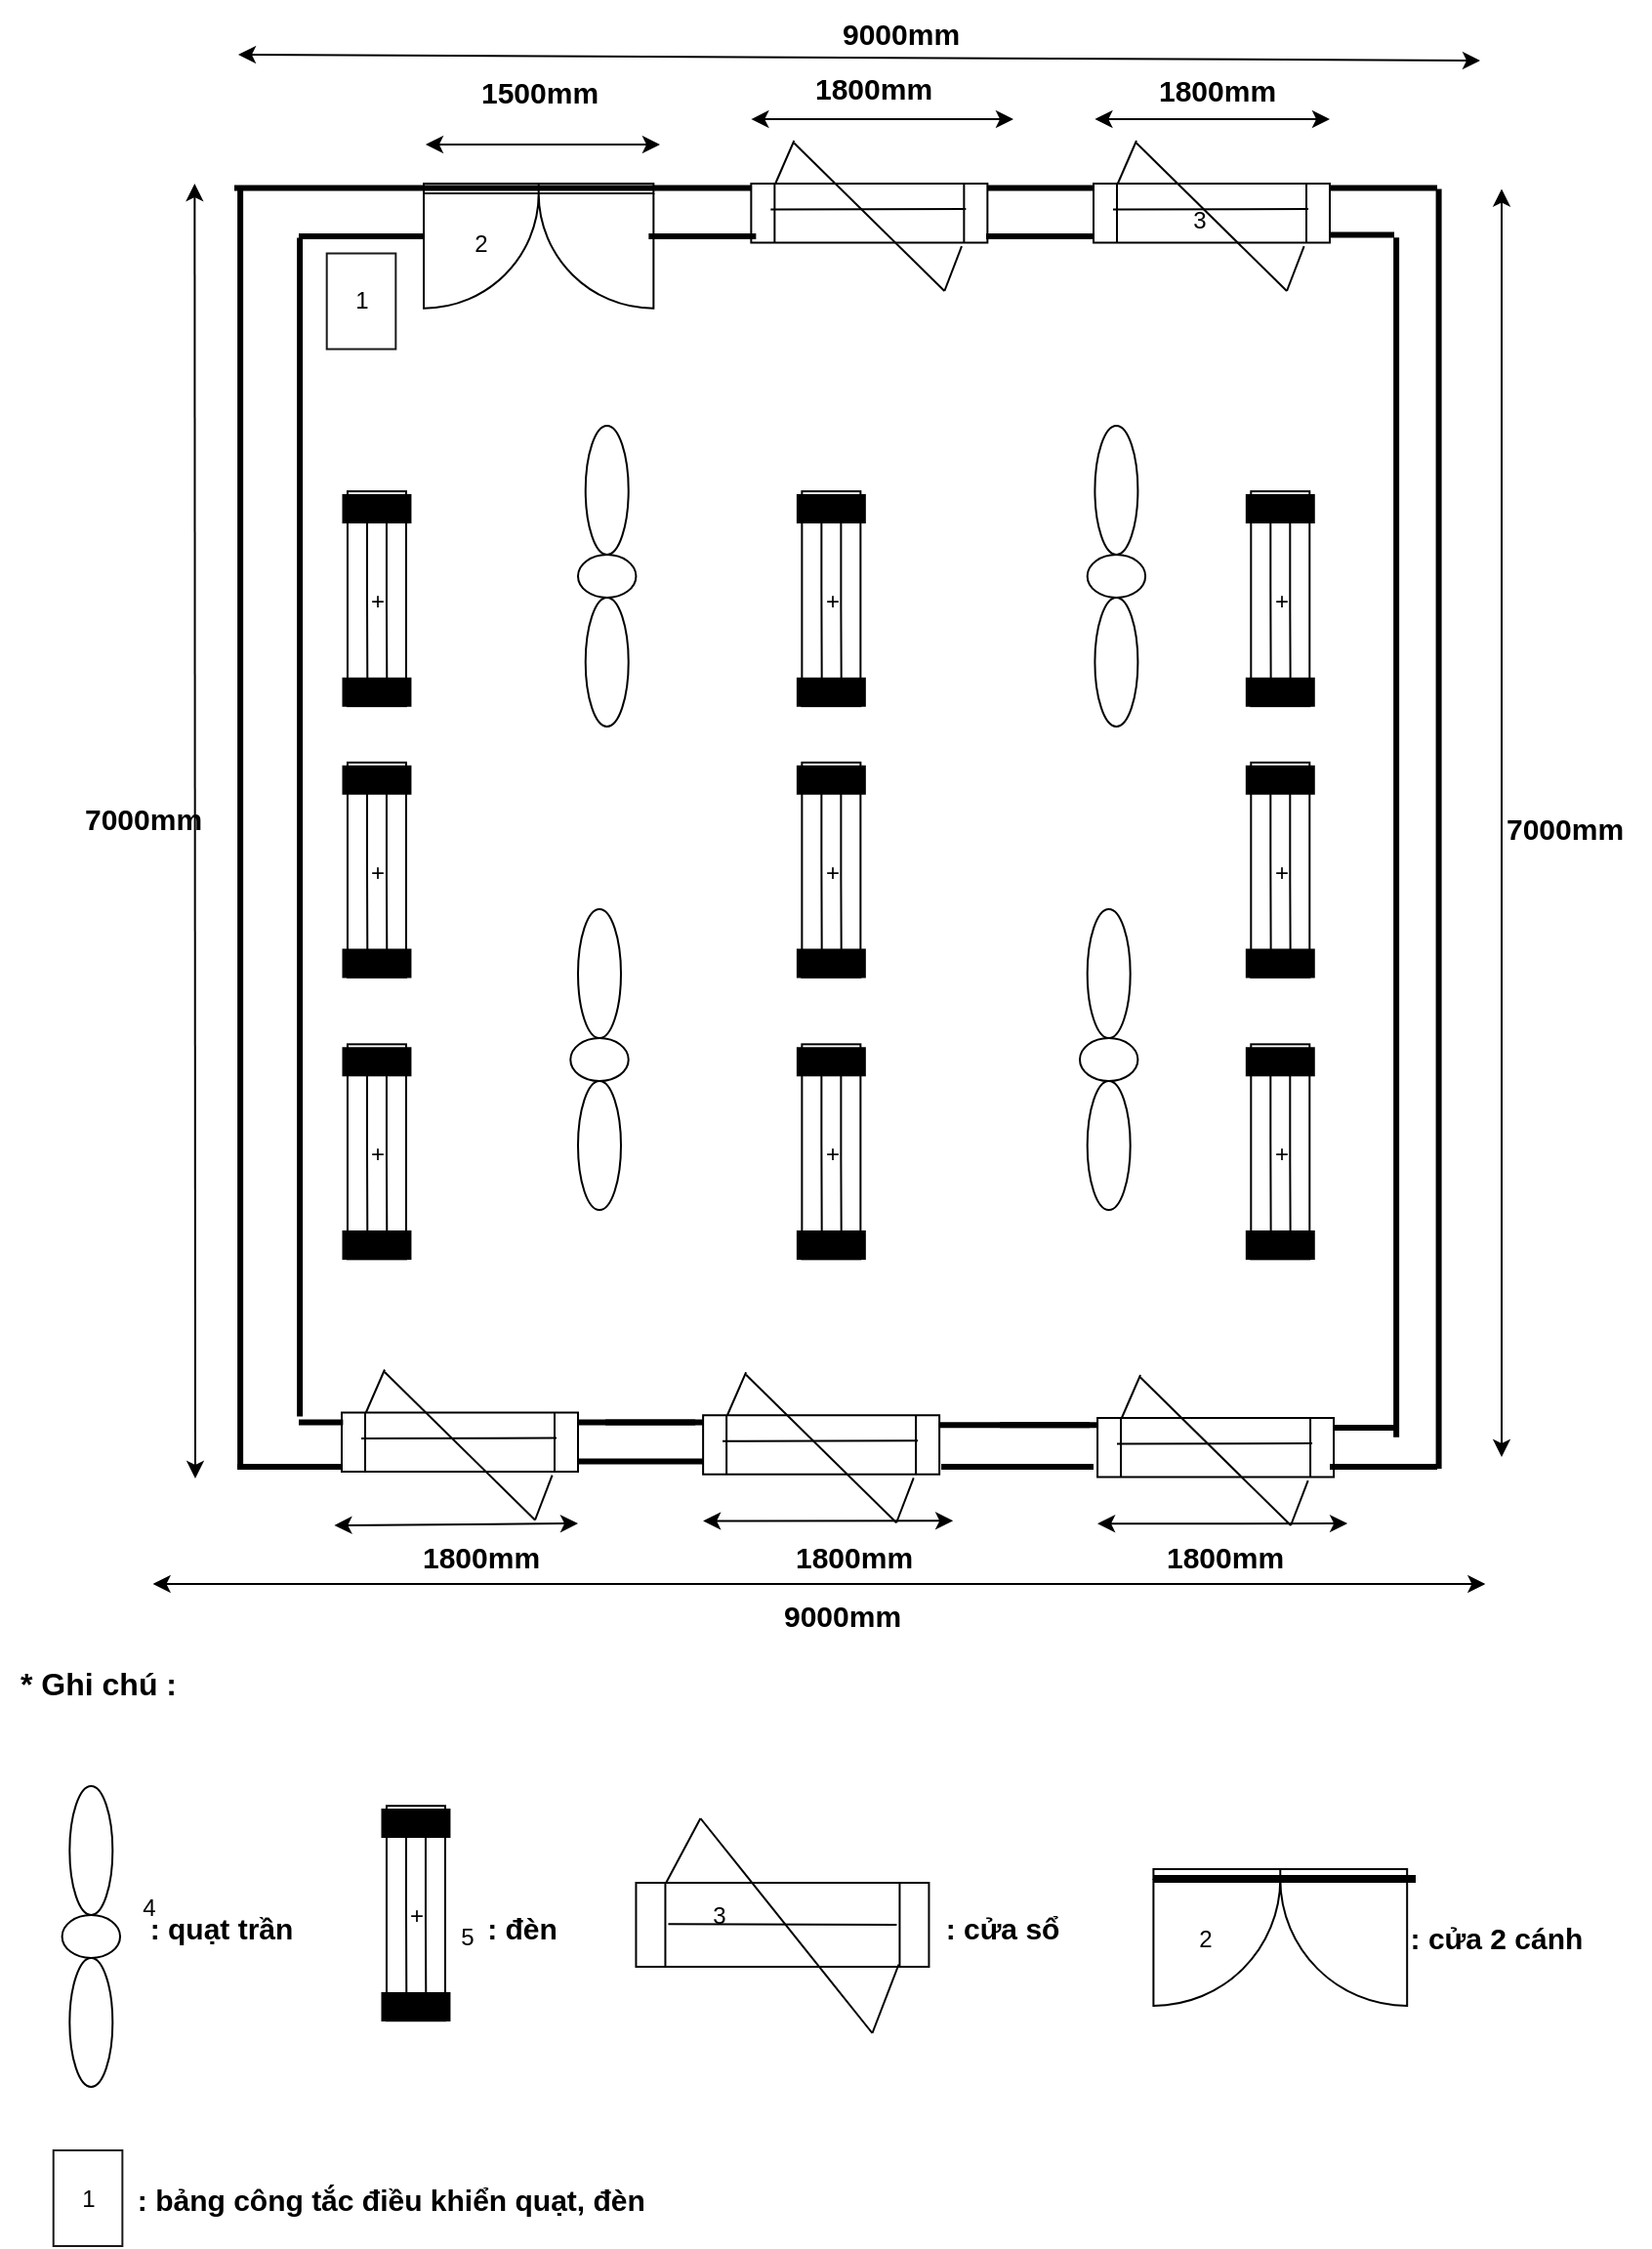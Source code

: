 <mxfile version="27.0.4" pages="6">
  <diagram name="Trang-1" id="iNuTgDqB5YGGc_dW255r">
    <mxGraphModel dx="2084" dy="1138" grid="1" gridSize="11" guides="1" tooltips="1" connect="1" arrows="1" fold="1" page="1" pageScale="1" pageWidth="1654" pageHeight="1169" background="none" math="0" shadow="0">
      <root>
        <mxCell id="0" />
        <mxCell id="1" parent="0" />
        <mxCell id="Lc2VKI5pzuuBeO4M9qtB-30" value="" style="verticalLabelPosition=bottom;html=1;verticalAlign=top;align=center;shape=mxgraph.floorplan.doorDouble;aspect=fixed;" parent="1" vertex="1">
          <mxGeometry x="240.03" y="96" width="117.65" height="62.5" as="geometry" />
        </mxCell>
        <mxCell id="Lc2VKI5pzuuBeO4M9qtB-32" value="" style="line;strokeWidth=3;html=1;" parent="1" vertex="1">
          <mxGeometry x="357.68" y="88.25" width="50" height="20" as="geometry" />
        </mxCell>
        <mxCell id="Lc2VKI5pzuuBeO4M9qtB-36" value="" style="line;strokeWidth=3;html=1;" parent="1" vertex="1">
          <mxGeometry x="704" y="112.25" width="33" height="20" as="geometry" />
        </mxCell>
        <mxCell id="Lc2VKI5pzuuBeO4M9qtB-44" value="" style="line;strokeWidth=3;html=1;rotation=90;" parent="1" vertex="1">
          <mxGeometry x="430.94" y="420.71" width="614.25" height="20.15" as="geometry" />
        </mxCell>
        <mxCell id="Lc2VKI5pzuuBeO4M9qtB-91" value="" style="shape=process;whiteSpace=wrap;html=1;backgroundOutline=1;fillColor=none;verticalAlign=top;align=right;rotation=90;" parent="1" vertex="1">
          <mxGeometry x="393.68" y="293.56" width="110" height="30" as="geometry" />
        </mxCell>
        <mxCell id="Lc2VKI5pzuuBeO4M9qtB-92" value="" style="endArrow=none;html=1;rounded=0;" parent="1" edge="1">
          <mxGeometry width="50" height="50" relative="1" as="geometry">
            <mxPoint x="443.68" y="263" as="sourcePoint" />
            <mxPoint x="443.86" y="354.13" as="targetPoint" />
            <Array as="points">
              <mxPoint x="443.68" y="303" />
            </Array>
          </mxGeometry>
        </mxCell>
        <mxCell id="Lc2VKI5pzuuBeO4M9qtB-93" value="" style="endArrow=none;html=1;rounded=0;" parent="1" edge="1">
          <mxGeometry width="50" height="50" relative="1" as="geometry">
            <mxPoint x="453.68" y="263" as="sourcePoint" />
            <mxPoint x="453.86" y="354.13" as="targetPoint" />
            <Array as="points">
              <mxPoint x="453.68" y="313" />
            </Array>
          </mxGeometry>
        </mxCell>
        <mxCell id="Lc2VKI5pzuuBeO4M9qtB-121" value="" style="line;strokeWidth=3;html=1;" parent="1" vertex="1">
          <mxGeometry x="706.03" y="723" width="30.97" height="20" as="geometry" />
        </mxCell>
        <mxCell id="q1vCyBdFo2SXuo92vj-O-37" value="" style="endArrow=classic;startArrow=classic;html=1;rounded=0;" parent="1" edge="1">
          <mxGeometry width="50" height="50" relative="1" as="geometry">
            <mxPoint x="123" y="759" as="sourcePoint" />
            <mxPoint x="122.68" y="96" as="targetPoint" />
          </mxGeometry>
        </mxCell>
        <mxCell id="q1vCyBdFo2SXuo92vj-O-39" value="7000mm" style="text;html=1;align=center;verticalAlign=middle;resizable=0;points=[];autosize=1;strokeColor=none;fillColor=none;strokeWidth=1;rounded=0;fontStyle=1;fontSize=15;" parent="1" vertex="1">
          <mxGeometry x="51.54" y="404.6" width="88" height="33" as="geometry" />
        </mxCell>
        <mxCell id="q1vCyBdFo2SXuo92vj-O-42" value="" style="endArrow=classic;startArrow=classic;html=1;rounded=0;" parent="1" edge="1">
          <mxGeometry width="50" height="50" relative="1" as="geometry">
            <mxPoint x="145" y="30" as="sourcePoint" />
            <mxPoint x="781" y="33" as="targetPoint" />
          </mxGeometry>
        </mxCell>
        <mxCell id="q1vCyBdFo2SXuo92vj-O-43" value="9000mm" style="text;html=1;align=center;verticalAlign=middle;resizable=0;points=[];autosize=1;strokeColor=none;fillColor=none;strokeWidth=1;rounded=0;fontStyle=1;fontSize=15;" parent="1" vertex="1">
          <mxGeometry x="439.68" y="2" width="88" height="33" as="geometry" />
        </mxCell>
        <mxCell id="q1vCyBdFo2SXuo92vj-O-44" value="" style="endArrow=classic;startArrow=classic;html=1;rounded=0;" parent="1" edge="1">
          <mxGeometry width="50" height="50" relative="1" as="geometry">
            <mxPoint x="792" y="748" as="sourcePoint" />
            <mxPoint x="792" y="98.75" as="targetPoint" />
          </mxGeometry>
        </mxCell>
        <mxCell id="q1vCyBdFo2SXuo92vj-O-45" value="7000mm" style="text;html=1;align=center;verticalAlign=middle;resizable=0;points=[];autosize=1;strokeColor=none;fillColor=none;strokeWidth=1;rounded=0;fontStyle=1;fontSize=15;" parent="1" vertex="1">
          <mxGeometry x="779.65" y="409.86" width="88" height="33" as="geometry" />
        </mxCell>
        <mxCell id="q1vCyBdFo2SXuo92vj-O-46" value="" style="endArrow=classic;startArrow=classic;html=1;rounded=0;" parent="1" edge="1">
          <mxGeometry width="50" height="50" relative="1" as="geometry">
            <mxPoint x="101.28" y="813" as="sourcePoint" />
            <mxPoint x="783.68" y="813" as="targetPoint" />
          </mxGeometry>
        </mxCell>
        <mxCell id="q1vCyBdFo2SXuo92vj-O-47" value="9000mm" style="text;html=1;align=center;verticalAlign=middle;resizable=0;points=[];autosize=1;strokeColor=none;fillColor=none;strokeWidth=1;rounded=0;fontStyle=1;fontSize=15;" parent="1" vertex="1">
          <mxGeometry x="409.68" y="812" width="88" height="33" as="geometry" />
        </mxCell>
        <mxCell id="q1vCyBdFo2SXuo92vj-O-48" value="" style="endArrow=classic;startArrow=classic;html=1;rounded=0;" parent="1" edge="1">
          <mxGeometry width="50" height="50" relative="1" as="geometry">
            <mxPoint x="585.03" y="782.1" as="sourcePoint" />
            <mxPoint x="713.05" y="782.05" as="targetPoint" />
          </mxGeometry>
        </mxCell>
        <mxCell id="q1vCyBdFo2SXuo92vj-O-49" value="1800mm" style="text;html=1;align=center;verticalAlign=middle;resizable=0;points=[];autosize=1;strokeColor=none;fillColor=none;strokeWidth=1;rounded=0;fontStyle=1;fontSize=15;" parent="1" vertex="1">
          <mxGeometry x="224.98" y="782" width="88" height="33" as="geometry" />
        </mxCell>
        <mxCell id="q1vCyBdFo2SXuo92vj-O-50" value="" style="endArrow=classic;startArrow=classic;html=1;rounded=0;" parent="1" edge="1">
          <mxGeometry width="50" height="50" relative="1" as="geometry">
            <mxPoint x="194.21" y="783" as="sourcePoint" />
            <mxPoint x="319" y="782" as="targetPoint" />
          </mxGeometry>
        </mxCell>
        <mxCell id="q1vCyBdFo2SXuo92vj-O-55" value="1800mm" style="text;html=1;align=center;verticalAlign=middle;resizable=0;points=[];autosize=1;strokeColor=none;fillColor=none;strokeWidth=1;rounded=0;fontStyle=1;fontSize=15;" parent="1" vertex="1">
          <mxGeometry x="426.03" y="30" width="88" height="33" as="geometry" />
        </mxCell>
        <mxCell id="q1vCyBdFo2SXuo92vj-O-56" value="" style="endArrow=classic;startArrow=classic;html=1;rounded=0;" parent="1" edge="1">
          <mxGeometry width="50" height="50" relative="1" as="geometry">
            <mxPoint x="407.68" y="63.05" as="sourcePoint" />
            <mxPoint x="542" y="63" as="targetPoint" />
          </mxGeometry>
        </mxCell>
        <mxCell id="q1vCyBdFo2SXuo92vj-O-57" value="1800mm" style="text;html=1;align=center;verticalAlign=middle;resizable=0;points=[];autosize=1;strokeColor=none;fillColor=none;strokeWidth=1;rounded=0;fontStyle=1;fontSize=15;" parent="1" vertex="1">
          <mxGeometry x="601.53" y="31" width="88" height="33" as="geometry" />
        </mxCell>
        <mxCell id="q1vCyBdFo2SXuo92vj-O-58" value="" style="endArrow=classic;startArrow=classic;html=1;rounded=0;" parent="1" edge="1">
          <mxGeometry width="50" height="50" relative="1" as="geometry">
            <mxPoint x="240.98" y="76" as="sourcePoint" />
            <mxPoint x="360.98" y="76" as="targetPoint" />
          </mxGeometry>
        </mxCell>
        <mxCell id="q1vCyBdFo2SXuo92vj-O-59" value="1500mm" style="text;html=1;align=center;verticalAlign=middle;resizable=0;points=[];autosize=1;strokeColor=none;fillColor=none;strokeWidth=1;rounded=0;fontStyle=1;fontSize=15;" parent="1" vertex="1">
          <mxGeometry x="254.85" y="32" width="88" height="33" as="geometry" />
        </mxCell>
        <mxCell id="4goyPBQcjFBJBdOGyTjl-12" value="" style="verticalLabelPosition=bottom;html=1;verticalAlign=top;align=center;shape=mxgraph.floorplan.doorDouble;aspect=fixed;" parent="1" vertex="1">
          <mxGeometry x="613.7" y="959" width="129.89" height="69" as="geometry" />
        </mxCell>
        <mxCell id="4goyPBQcjFBJBdOGyTjl-14" value=": quạt trần" style="text;html=1;align=center;verticalAlign=middle;resizable=0;points=[];autosize=1;strokeColor=none;fillColor=none;fontStyle=1;fontSize=15;" parent="1" vertex="1">
          <mxGeometry x="90.68" y="974" width="90" height="30" as="geometry" />
        </mxCell>
        <mxCell id="4goyPBQcjFBJBdOGyTjl-15" value=": đèn" style="text;html=1;align=center;verticalAlign=middle;resizable=0;points=[];autosize=1;strokeColor=none;fillColor=none;fontStyle=1;fontSize=15;" parent="1" vertex="1">
          <mxGeometry x="260" y="974" width="60" height="30" as="geometry" />
        </mxCell>
        <mxCell id="4goyPBQcjFBJBdOGyTjl-16" value=": cửa sổ" style="text;html=1;align=center;verticalAlign=middle;resizable=0;points=[];autosize=1;strokeColor=none;fillColor=none;fontStyle=1;fontSize=15;" parent="1" vertex="1">
          <mxGeometry x="495.98" y="974" width="80" height="30" as="geometry" />
        </mxCell>
        <mxCell id="4goyPBQcjFBJBdOGyTjl-17" value=": cửa 2 cánh" style="text;html=1;align=center;verticalAlign=middle;resizable=0;points=[];autosize=1;strokeColor=none;fillColor=none;fontStyle=1;fontSize=15;" parent="1" vertex="1">
          <mxGeometry x="733.65" y="978.5" width="110" height="30" as="geometry" />
        </mxCell>
        <mxCell id="4goyPBQcjFBJBdOGyTjl-18" value=": bảng công tắc điều khiển quạt, đèn&amp;nbsp;" style="text;html=1;align=center;verticalAlign=middle;resizable=0;points=[];autosize=1;strokeColor=none;fillColor=none;fontStyle=1;fontSize=15;" parent="1" vertex="1">
          <mxGeometry x="87.42" y="1111" width="275" height="33" as="geometry" />
        </mxCell>
        <mxCell id="4goyPBQcjFBJBdOGyTjl-21" value="* Ghi chú :" style="text;html=1;align=center;verticalAlign=middle;resizable=0;points=[];autosize=1;strokeColor=none;fillColor=none;fontStyle=1;fontSize=16;" parent="1" vertex="1">
          <mxGeometry x="23.68" y="847" width="99" height="33" as="geometry" />
        </mxCell>
        <mxCell id="V8paf829me6YNn5D3Biu-38" value="" style="ellipse;whiteSpace=wrap;html=1;fillColor=none;" parent="1" vertex="1">
          <mxGeometry x="319" y="286" width="29.72" height="22" as="geometry" />
        </mxCell>
        <mxCell id="V8paf829me6YNn5D3Biu-40" value="" style="ellipse;whiteSpace=wrap;html=1;fillColor=none;labelBackgroundColor=none;" parent="1" vertex="1">
          <mxGeometry x="322.86" y="220" width="22" height="66" as="geometry" />
        </mxCell>
        <mxCell id="V8paf829me6YNn5D3Biu-74" value="" style="line;strokeWidth=15;fillColor=default;align=left;verticalAlign=middle;spacingTop=-1;spacingLeft=3;spacingRight=3;rotatable=0;labelPosition=right;points=[];portConstraint=eastwest;strokeColor=inherit;rounded=0;shadow=0;glass=0;fillStyle=solid;fontFamily=Helvetica;fontSize=12;fontColor=default;labelBackgroundColor=default;labelBorderColor=default;perimeterSpacing=15;" parent="1" vertex="1">
          <mxGeometry x="430.94" y="253" width="35.48" height="19" as="geometry" />
        </mxCell>
        <mxCell id="V8paf829me6YNn5D3Biu-75" value="" style="line;strokeWidth=15;fillColor=default;align=left;verticalAlign=middle;spacingTop=-1;spacingLeft=3;spacingRight=3;rotatable=0;labelPosition=right;points=[];portConstraint=eastwest;strokeColor=inherit;rounded=0;shadow=0;glass=0;fillStyle=solid;fontFamily=Helvetica;fontSize=12;fontColor=default;labelBackgroundColor=default;labelBorderColor=default;perimeterSpacing=15;" parent="1" vertex="1">
          <mxGeometry x="430.94" y="346.88" width="35.48" height="19" as="geometry" />
        </mxCell>
        <mxCell id="ShumVkeDeJa9A1xIaNcE-3" value="2" style="text;html=1;align=center;verticalAlign=middle;resizable=0;points=[];autosize=1;strokeColor=none;fillColor=none;fontFamily=Helvetica;fontSize=12;fontColor=default;" parent="1" vertex="1">
          <mxGeometry x="252.48" y="110.41" width="33" height="33" as="geometry" />
        </mxCell>
        <mxCell id="ShumVkeDeJa9A1xIaNcE-12" style="edgeStyle=orthogonalEdgeStyle;rounded=0;orthogonalLoop=1;jettySize=auto;html=1;exitX=0.5;exitY=1;exitDx=0;exitDy=0;entryX=0.477;entryY=1.234;entryDx=0;entryDy=0;entryPerimeter=0;fontFamily=Helvetica;fontSize=12;fontColor=default;" parent="1" edge="1">
          <mxGeometry relative="1" as="geometry">
            <mxPoint x="130.34" y="192" as="sourcePoint" />
            <mxPoint x="130.581" y="191.722" as="targetPoint" />
          </mxGeometry>
        </mxCell>
        <mxCell id="ShumVkeDeJa9A1xIaNcE-13" value="" style="rounded=0;whiteSpace=wrap;html=1;shadow=0;glass=0;fillStyle=solid;strokeColor=#1A1A1A;align=right;verticalAlign=top;fontFamily=Helvetica;fontSize=12;fontColor=default;fillColor=none;gradientColor=none;" parent="1" vertex="1">
          <mxGeometry x="50.36" y="1103" width="35.32" height="49" as="geometry" />
        </mxCell>
        <mxCell id="ShumVkeDeJa9A1xIaNcE-14" value="1" style="text;html=1;align=center;verticalAlign=middle;resizable=0;points=[];autosize=1;strokeColor=none;fillColor=none;fontFamily=Helvetica;fontSize=12;fontColor=default;" parent="1" vertex="1">
          <mxGeometry x="51.52" y="1111" width="33" height="33" as="geometry" />
        </mxCell>
        <mxCell id="ShumVkeDeJa9A1xIaNcE-18" value="4" style="text;html=1;align=center;verticalAlign=middle;resizable=0;points=[];autosize=1;strokeColor=none;fillColor=none;fontFamily=Helvetica;fontSize=12;fontColor=default;" parent="1" vertex="1">
          <mxGeometry x="82.54" y="962.93" width="33" height="33" as="geometry" />
        </mxCell>
        <mxCell id="ShumVkeDeJa9A1xIaNcE-25" value="5" style="text;html=1;align=center;verticalAlign=middle;resizable=0;points=[];autosize=1;strokeColor=none;fillColor=none;fontFamily=Helvetica;fontSize=12;fontColor=default;" parent="1" vertex="1">
          <mxGeometry x="245.68" y="977" width="33" height="33" as="geometry" />
        </mxCell>
        <mxCell id="ShumVkeDeJa9A1xIaNcE-26" value="" style="shape=process;whiteSpace=wrap;html=1;backgroundOutline=1;fillColor=none;" parent="1" vertex="1">
          <mxGeometry x="348.72" y="966" width="150" height="43" as="geometry" />
        </mxCell>
        <mxCell id="ShumVkeDeJa9A1xIaNcE-27" value="" style="endArrow=none;html=1;rounded=0;" parent="1" edge="1">
          <mxGeometry width="50" height="50" relative="1" as="geometry">
            <mxPoint x="482.22" y="987.5" as="sourcePoint" />
            <mxPoint x="365.22" y="987.16" as="targetPoint" />
          </mxGeometry>
        </mxCell>
        <mxCell id="ShumVkeDeJa9A1xIaNcE-28" value="" style="endArrow=none;html=1;rounded=0;" parent="1" edge="1">
          <mxGeometry width="50" height="50" relative="1" as="geometry">
            <mxPoint x="381.72" y="933" as="sourcePoint" />
            <mxPoint x="469.72" y="1043" as="targetPoint" />
          </mxGeometry>
        </mxCell>
        <mxCell id="ShumVkeDeJa9A1xIaNcE-29" value="" style="endArrow=none;html=1;rounded=0;exitX=0.103;exitY=-0.004;exitDx=0;exitDy=0;exitPerimeter=0;" parent="1" source="ShumVkeDeJa9A1xIaNcE-26" edge="1">
          <mxGeometry width="50" height="50" relative="1" as="geometry">
            <mxPoint x="359.72" y="966" as="sourcePoint" />
            <mxPoint x="381.72" y="933" as="targetPoint" />
          </mxGeometry>
        </mxCell>
        <mxCell id="ShumVkeDeJa9A1xIaNcE-30" value="" style="endArrow=none;html=1;rounded=0;entryX=0.897;entryY=0.971;entryDx=0;entryDy=0;entryPerimeter=0;" parent="1" target="ShumVkeDeJa9A1xIaNcE-26" edge="1">
          <mxGeometry width="50" height="50" relative="1" as="geometry">
            <mxPoint x="469.72" y="1043" as="sourcePoint" />
            <mxPoint x="476.72" y="1021" as="targetPoint" />
          </mxGeometry>
        </mxCell>
        <mxCell id="ShumVkeDeJa9A1xIaNcE-31" value="3" style="text;html=1;align=center;verticalAlign=middle;resizable=0;points=[];autosize=1;strokeColor=none;fillColor=none;fontFamily=Helvetica;fontSize=12;fontColor=default;" parent="1" vertex="1">
          <mxGeometry x="374.68" y="966" width="33" height="33" as="geometry" />
        </mxCell>
        <mxCell id="ShumVkeDeJa9A1xIaNcE-32" value="2" style="text;html=1;align=center;verticalAlign=middle;resizable=0;points=[];autosize=1;strokeColor=none;fillColor=none;fontFamily=Helvetica;fontSize=12;fontColor=default;" parent="1" vertex="1">
          <mxGeometry x="623.65" y="978.5" width="33" height="33" as="geometry" />
        </mxCell>
        <mxCell id="gJ8m-KpDOwQgIDMxHRL6-1" value="" style="ellipse;whiteSpace=wrap;html=1;fillColor=none;labelBackgroundColor=none;rotation=-180;" parent="1" vertex="1">
          <mxGeometry x="322.86" y="308" width="22" height="66" as="geometry" />
        </mxCell>
        <mxCell id="gJ8m-KpDOwQgIDMxHRL6-4" value="&lt;font style=&quot;vertical-align: inherit;&quot;&gt;&lt;font style=&quot;vertical-align: inherit;&quot;&gt;+&lt;/font&gt;&lt;/font&gt;" style="text;html=1;align=center;verticalAlign=middle;resizable=0;points=[];autosize=1;strokeColor=none;fillColor=none;" parent="1" vertex="1">
          <mxGeometry x="432.18" y="293.56" width="33" height="33" as="geometry" />
        </mxCell>
        <mxCell id="gJ8m-KpDOwQgIDMxHRL6-7" value="" style="ellipse;whiteSpace=wrap;html=1;fillColor=none;" parent="1" vertex="1">
          <mxGeometry x="315.14" y="533.55" width="29.72" height="22" as="geometry" />
        </mxCell>
        <mxCell id="gJ8m-KpDOwQgIDMxHRL6-8" value="" style="ellipse;whiteSpace=wrap;html=1;fillColor=none;labelBackgroundColor=none;" parent="1" vertex="1">
          <mxGeometry x="319" y="467.55" width="22" height="66" as="geometry" />
        </mxCell>
        <mxCell id="gJ8m-KpDOwQgIDMxHRL6-9" value="" style="ellipse;whiteSpace=wrap;html=1;fillColor=none;labelBackgroundColor=none;rotation=-180;" parent="1" vertex="1">
          <mxGeometry x="319" y="555.55" width="22" height="66" as="geometry" />
        </mxCell>
        <mxCell id="gJ8m-KpDOwQgIDMxHRL6-16" value="" style="shape=process;whiteSpace=wrap;html=1;backgroundOutline=1;fillColor=none;verticalAlign=top;align=right;rotation=90;" parent="1" vertex="1">
          <mxGeometry x="393.68" y="432.42" width="110" height="30" as="geometry" />
        </mxCell>
        <mxCell id="gJ8m-KpDOwQgIDMxHRL6-17" value="" style="endArrow=none;html=1;rounded=0;" parent="1" edge="1">
          <mxGeometry width="50" height="50" relative="1" as="geometry">
            <mxPoint x="443.68" y="401.86" as="sourcePoint" />
            <mxPoint x="443.86" y="492.99" as="targetPoint" />
            <Array as="points">
              <mxPoint x="443.68" y="441.86" />
            </Array>
          </mxGeometry>
        </mxCell>
        <mxCell id="gJ8m-KpDOwQgIDMxHRL6-18" value="" style="endArrow=none;html=1;rounded=0;" parent="1" edge="1">
          <mxGeometry width="50" height="50" relative="1" as="geometry">
            <mxPoint x="453.68" y="401.86" as="sourcePoint" />
            <mxPoint x="453.86" y="492.99" as="targetPoint" />
            <Array as="points">
              <mxPoint x="453.68" y="451.86" />
            </Array>
          </mxGeometry>
        </mxCell>
        <mxCell id="gJ8m-KpDOwQgIDMxHRL6-19" value="" style="line;strokeWidth=15;fillColor=default;align=left;verticalAlign=middle;spacingTop=-1;spacingLeft=3;spacingRight=3;rotatable=0;labelPosition=right;points=[];portConstraint=eastwest;strokeColor=inherit;rounded=0;shadow=0;glass=0;fillStyle=solid;fontFamily=Helvetica;fontSize=12;fontColor=default;labelBackgroundColor=default;labelBorderColor=default;perimeterSpacing=15;" parent="1" vertex="1">
          <mxGeometry x="430.94" y="391.86" width="35.48" height="19" as="geometry" />
        </mxCell>
        <mxCell id="gJ8m-KpDOwQgIDMxHRL6-20" value="" style="line;strokeWidth=15;fillColor=default;align=left;verticalAlign=middle;spacingTop=-1;spacingLeft=3;spacingRight=3;rotatable=0;labelPosition=right;points=[];portConstraint=eastwest;strokeColor=inherit;rounded=0;shadow=0;glass=0;fillStyle=solid;fontFamily=Helvetica;fontSize=12;fontColor=default;labelBackgroundColor=default;labelBorderColor=default;perimeterSpacing=15;" parent="1" vertex="1">
          <mxGeometry x="430.94" y="485.74" width="35.48" height="19" as="geometry" />
        </mxCell>
        <mxCell id="gJ8m-KpDOwQgIDMxHRL6-21" value="&lt;font style=&quot;vertical-align: inherit;&quot;&gt;&lt;font style=&quot;vertical-align: inherit;&quot;&gt;+&lt;/font&gt;&lt;/font&gt;" style="text;html=1;align=center;verticalAlign=middle;resizable=0;points=[];autosize=1;strokeColor=none;fillColor=none;" parent="1" vertex="1">
          <mxGeometry x="432.18" y="432.42" width="33" height="33" as="geometry" />
        </mxCell>
        <mxCell id="gJ8m-KpDOwQgIDMxHRL6-41" value="" style="shape=process;whiteSpace=wrap;html=1;backgroundOutline=1;fillColor=none;verticalAlign=top;align=right;rotation=90;" parent="1" vertex="1">
          <mxGeometry x="393.68" y="576.68" width="110" height="30" as="geometry" />
        </mxCell>
        <mxCell id="gJ8m-KpDOwQgIDMxHRL6-42" value="" style="endArrow=none;html=1;rounded=0;" parent="1" edge="1">
          <mxGeometry width="50" height="50" relative="1" as="geometry">
            <mxPoint x="443.68" y="546.12" as="sourcePoint" />
            <mxPoint x="443.86" y="637.25" as="targetPoint" />
            <Array as="points">
              <mxPoint x="443.68" y="586.12" />
            </Array>
          </mxGeometry>
        </mxCell>
        <mxCell id="gJ8m-KpDOwQgIDMxHRL6-43" value="" style="endArrow=none;html=1;rounded=0;" parent="1" edge="1">
          <mxGeometry width="50" height="50" relative="1" as="geometry">
            <mxPoint x="453.68" y="546.12" as="sourcePoint" />
            <mxPoint x="453.86" y="637.25" as="targetPoint" />
            <Array as="points">
              <mxPoint x="453.68" y="596.12" />
            </Array>
          </mxGeometry>
        </mxCell>
        <mxCell id="gJ8m-KpDOwQgIDMxHRL6-44" value="" style="line;strokeWidth=15;fillColor=default;align=left;verticalAlign=middle;spacingTop=-1;spacingLeft=3;spacingRight=3;rotatable=0;labelPosition=right;points=[];portConstraint=eastwest;strokeColor=inherit;rounded=0;shadow=0;glass=0;fillStyle=solid;fontFamily=Helvetica;fontSize=12;fontColor=default;labelBackgroundColor=default;labelBorderColor=default;perimeterSpacing=15;" parent="1" vertex="1">
          <mxGeometry x="430.94" y="536.12" width="35.48" height="19" as="geometry" />
        </mxCell>
        <mxCell id="gJ8m-KpDOwQgIDMxHRL6-45" value="" style="line;strokeWidth=15;fillColor=default;align=left;verticalAlign=middle;spacingTop=-1;spacingLeft=3;spacingRight=3;rotatable=0;labelPosition=right;points=[];portConstraint=eastwest;strokeColor=inherit;rounded=0;shadow=0;glass=0;fillStyle=solid;fontFamily=Helvetica;fontSize=12;fontColor=default;labelBackgroundColor=default;labelBorderColor=default;perimeterSpacing=15;" parent="1" vertex="1">
          <mxGeometry x="430.94" y="630" width="35.48" height="19" as="geometry" />
        </mxCell>
        <mxCell id="gJ8m-KpDOwQgIDMxHRL6-46" value="&lt;font style=&quot;vertical-align: inherit;&quot;&gt;&lt;font style=&quot;vertical-align: inherit;&quot;&gt;+&lt;/font&gt;&lt;/font&gt;" style="text;html=1;align=center;verticalAlign=middle;resizable=0;points=[];autosize=1;strokeColor=none;fillColor=none;" parent="1" vertex="1">
          <mxGeometry x="432.18" y="576.68" width="33" height="33" as="geometry" />
        </mxCell>
        <mxCell id="gJ8m-KpDOwQgIDMxHRL6-47" value="" style="shape=process;whiteSpace=wrap;html=1;backgroundOutline=1;fillColor=none;verticalAlign=top;align=right;rotation=90;" parent="1" vertex="1">
          <mxGeometry x="160.98" y="293.56" width="110" height="30" as="geometry" />
        </mxCell>
        <mxCell id="gJ8m-KpDOwQgIDMxHRL6-48" value="" style="endArrow=none;html=1;rounded=0;" parent="1" edge="1">
          <mxGeometry width="50" height="50" relative="1" as="geometry">
            <mxPoint x="210.98" y="263" as="sourcePoint" />
            <mxPoint x="211.16" y="354.13" as="targetPoint" />
            <Array as="points">
              <mxPoint x="210.98" y="303" />
            </Array>
          </mxGeometry>
        </mxCell>
        <mxCell id="gJ8m-KpDOwQgIDMxHRL6-49" value="" style="endArrow=none;html=1;rounded=0;" parent="1" edge="1">
          <mxGeometry width="50" height="50" relative="1" as="geometry">
            <mxPoint x="220.98" y="263" as="sourcePoint" />
            <mxPoint x="221.16" y="354.13" as="targetPoint" />
            <Array as="points">
              <mxPoint x="220.98" y="313" />
            </Array>
          </mxGeometry>
        </mxCell>
        <mxCell id="gJ8m-KpDOwQgIDMxHRL6-50" value="" style="line;strokeWidth=15;fillColor=default;align=left;verticalAlign=middle;spacingTop=-1;spacingLeft=3;spacingRight=3;rotatable=0;labelPosition=right;points=[];portConstraint=eastwest;strokeColor=inherit;rounded=0;shadow=0;glass=0;fillStyle=solid;fontFamily=Helvetica;fontSize=12;fontColor=default;labelBackgroundColor=default;labelBorderColor=default;perimeterSpacing=15;" parent="1" vertex="1">
          <mxGeometry x="198.24" y="253" width="35.48" height="19" as="geometry" />
        </mxCell>
        <mxCell id="gJ8m-KpDOwQgIDMxHRL6-51" value="" style="line;strokeWidth=15;fillColor=default;align=left;verticalAlign=middle;spacingTop=-1;spacingLeft=3;spacingRight=3;rotatable=0;labelPosition=right;points=[];portConstraint=eastwest;strokeColor=inherit;rounded=0;shadow=0;glass=0;fillStyle=solid;fontFamily=Helvetica;fontSize=12;fontColor=default;labelBackgroundColor=default;labelBorderColor=default;perimeterSpacing=15;" parent="1" vertex="1">
          <mxGeometry x="198.24" y="346.88" width="35.48" height="19" as="geometry" />
        </mxCell>
        <mxCell id="gJ8m-KpDOwQgIDMxHRL6-52" value="&lt;font style=&quot;vertical-align: inherit;&quot;&gt;&lt;font style=&quot;vertical-align: inherit;&quot;&gt;+&lt;/font&gt;&lt;/font&gt;" style="text;html=1;align=center;verticalAlign=middle;resizable=0;points=[];autosize=1;strokeColor=none;fillColor=none;" parent="1" vertex="1">
          <mxGeometry x="199.48" y="293.56" width="33" height="33" as="geometry" />
        </mxCell>
        <mxCell id="gJ8m-KpDOwQgIDMxHRL6-53" value="" style="shape=process;whiteSpace=wrap;html=1;backgroundOutline=1;fillColor=none;verticalAlign=top;align=right;rotation=90;" parent="1" vertex="1">
          <mxGeometry x="160.98" y="432.42" width="110" height="30" as="geometry" />
        </mxCell>
        <mxCell id="gJ8m-KpDOwQgIDMxHRL6-54" value="" style="endArrow=none;html=1;rounded=0;" parent="1" edge="1">
          <mxGeometry width="50" height="50" relative="1" as="geometry">
            <mxPoint x="210.98" y="401.86" as="sourcePoint" />
            <mxPoint x="211.16" y="492.99" as="targetPoint" />
            <Array as="points">
              <mxPoint x="210.98" y="441.86" />
            </Array>
          </mxGeometry>
        </mxCell>
        <mxCell id="gJ8m-KpDOwQgIDMxHRL6-55" value="" style="endArrow=none;html=1;rounded=0;" parent="1" edge="1">
          <mxGeometry width="50" height="50" relative="1" as="geometry">
            <mxPoint x="220.98" y="401.86" as="sourcePoint" />
            <mxPoint x="221.16" y="492.99" as="targetPoint" />
            <Array as="points">
              <mxPoint x="220.98" y="451.86" />
            </Array>
          </mxGeometry>
        </mxCell>
        <mxCell id="gJ8m-KpDOwQgIDMxHRL6-56" value="" style="line;strokeWidth=15;fillColor=default;align=left;verticalAlign=middle;spacingTop=-1;spacingLeft=3;spacingRight=3;rotatable=0;labelPosition=right;points=[];portConstraint=eastwest;strokeColor=inherit;rounded=0;shadow=0;glass=0;fillStyle=solid;fontFamily=Helvetica;fontSize=12;fontColor=default;labelBackgroundColor=default;labelBorderColor=default;perimeterSpacing=15;" parent="1" vertex="1">
          <mxGeometry x="198.24" y="391.86" width="35.48" height="19" as="geometry" />
        </mxCell>
        <mxCell id="gJ8m-KpDOwQgIDMxHRL6-57" value="" style="line;strokeWidth=15;fillColor=default;align=left;verticalAlign=middle;spacingTop=-1;spacingLeft=3;spacingRight=3;rotatable=0;labelPosition=right;points=[];portConstraint=eastwest;strokeColor=inherit;rounded=0;shadow=0;glass=0;fillStyle=solid;fontFamily=Helvetica;fontSize=12;fontColor=default;labelBackgroundColor=default;labelBorderColor=default;perimeterSpacing=15;" parent="1" vertex="1">
          <mxGeometry x="198.24" y="485.74" width="35.48" height="19" as="geometry" />
        </mxCell>
        <mxCell id="gJ8m-KpDOwQgIDMxHRL6-58" value="&lt;font style=&quot;vertical-align: inherit;&quot;&gt;&lt;font style=&quot;vertical-align: inherit;&quot;&gt;+&lt;/font&gt;&lt;/font&gt;" style="text;html=1;align=center;verticalAlign=middle;resizable=0;points=[];autosize=1;strokeColor=none;fillColor=none;" parent="1" vertex="1">
          <mxGeometry x="199.48" y="432.42" width="33" height="33" as="geometry" />
        </mxCell>
        <mxCell id="gJ8m-KpDOwQgIDMxHRL6-59" value="" style="shape=process;whiteSpace=wrap;html=1;backgroundOutline=1;fillColor=none;verticalAlign=top;align=right;rotation=90;" parent="1" vertex="1">
          <mxGeometry x="160.98" y="576.68" width="110" height="30" as="geometry" />
        </mxCell>
        <mxCell id="gJ8m-KpDOwQgIDMxHRL6-60" value="" style="endArrow=none;html=1;rounded=0;" parent="1" edge="1">
          <mxGeometry width="50" height="50" relative="1" as="geometry">
            <mxPoint x="210.98" y="546.12" as="sourcePoint" />
            <mxPoint x="211.16" y="637.25" as="targetPoint" />
            <Array as="points">
              <mxPoint x="210.98" y="586.12" />
            </Array>
          </mxGeometry>
        </mxCell>
        <mxCell id="gJ8m-KpDOwQgIDMxHRL6-61" value="" style="endArrow=none;html=1;rounded=0;" parent="1" edge="1">
          <mxGeometry width="50" height="50" relative="1" as="geometry">
            <mxPoint x="220.98" y="546.12" as="sourcePoint" />
            <mxPoint x="221.16" y="637.25" as="targetPoint" />
            <Array as="points">
              <mxPoint x="220.98" y="596.12" />
            </Array>
          </mxGeometry>
        </mxCell>
        <mxCell id="gJ8m-KpDOwQgIDMxHRL6-62" value="" style="line;strokeWidth=15;fillColor=default;align=left;verticalAlign=middle;spacingTop=-1;spacingLeft=3;spacingRight=3;rotatable=0;labelPosition=right;points=[];portConstraint=eastwest;strokeColor=inherit;rounded=0;shadow=0;glass=0;fillStyle=solid;fontFamily=Helvetica;fontSize=12;fontColor=default;labelBackgroundColor=default;labelBorderColor=default;perimeterSpacing=15;" parent="1" vertex="1">
          <mxGeometry x="198.24" y="536.12" width="35.48" height="19" as="geometry" />
        </mxCell>
        <mxCell id="gJ8m-KpDOwQgIDMxHRL6-63" value="" style="line;strokeWidth=15;fillColor=default;align=left;verticalAlign=middle;spacingTop=-1;spacingLeft=3;spacingRight=3;rotatable=0;labelPosition=right;points=[];portConstraint=eastwest;strokeColor=inherit;rounded=0;shadow=0;glass=0;fillStyle=solid;fontFamily=Helvetica;fontSize=12;fontColor=default;labelBackgroundColor=default;labelBorderColor=default;perimeterSpacing=15;" parent="1" vertex="1">
          <mxGeometry x="198.24" y="630" width="35.48" height="19" as="geometry" />
        </mxCell>
        <mxCell id="gJ8m-KpDOwQgIDMxHRL6-64" value="&lt;font style=&quot;vertical-align: inherit;&quot;&gt;&lt;font style=&quot;vertical-align: inherit;&quot;&gt;+&lt;/font&gt;&lt;/font&gt;" style="text;html=1;align=center;verticalAlign=middle;resizable=0;points=[];autosize=1;strokeColor=none;fillColor=none;" parent="1" vertex="1">
          <mxGeometry x="199.48" y="576.68" width="33" height="33" as="geometry" />
        </mxCell>
        <mxCell id="gJ8m-KpDOwQgIDMxHRL6-65" value="" style="shape=process;whiteSpace=wrap;html=1;backgroundOutline=1;fillColor=none;verticalAlign=top;align=right;rotation=90;" parent="1" vertex="1">
          <mxGeometry x="623.65" y="293.56" width="110" height="30" as="geometry" />
        </mxCell>
        <mxCell id="gJ8m-KpDOwQgIDMxHRL6-66" value="" style="endArrow=none;html=1;rounded=0;" parent="1" edge="1">
          <mxGeometry width="50" height="50" relative="1" as="geometry">
            <mxPoint x="673.65" y="263" as="sourcePoint" />
            <mxPoint x="673.83" y="354.13" as="targetPoint" />
            <Array as="points">
              <mxPoint x="673.65" y="303" />
            </Array>
          </mxGeometry>
        </mxCell>
        <mxCell id="gJ8m-KpDOwQgIDMxHRL6-67" value="" style="endArrow=none;html=1;rounded=0;" parent="1" edge="1">
          <mxGeometry width="50" height="50" relative="1" as="geometry">
            <mxPoint x="683.65" y="263" as="sourcePoint" />
            <mxPoint x="683.83" y="354.13" as="targetPoint" />
            <Array as="points">
              <mxPoint x="683.65" y="313" />
            </Array>
          </mxGeometry>
        </mxCell>
        <mxCell id="gJ8m-KpDOwQgIDMxHRL6-68" value="" style="line;strokeWidth=15;fillColor=default;align=left;verticalAlign=middle;spacingTop=-1;spacingLeft=3;spacingRight=3;rotatable=0;labelPosition=right;points=[];portConstraint=eastwest;strokeColor=inherit;rounded=0;shadow=0;glass=0;fillStyle=solid;fontFamily=Helvetica;fontSize=12;fontColor=default;labelBackgroundColor=default;labelBorderColor=default;perimeterSpacing=15;" parent="1" vertex="1">
          <mxGeometry x="660.91" y="253.0" width="35.48" height="19" as="geometry" />
        </mxCell>
        <mxCell id="gJ8m-KpDOwQgIDMxHRL6-69" value="" style="line;strokeWidth=15;fillColor=default;align=left;verticalAlign=middle;spacingTop=-1;spacingLeft=3;spacingRight=3;rotatable=0;labelPosition=right;points=[];portConstraint=eastwest;strokeColor=inherit;rounded=0;shadow=0;glass=0;fillStyle=solid;fontFamily=Helvetica;fontSize=12;fontColor=default;labelBackgroundColor=default;labelBorderColor=default;perimeterSpacing=15;" parent="1" vertex="1">
          <mxGeometry x="660.91" y="346.88" width="35.48" height="19" as="geometry" />
        </mxCell>
        <mxCell id="gJ8m-KpDOwQgIDMxHRL6-70" value="&lt;font style=&quot;vertical-align: inherit;&quot;&gt;&lt;font style=&quot;vertical-align: inherit;&quot;&gt;+&lt;/font&gt;&lt;/font&gt;" style="text;html=1;align=center;verticalAlign=middle;resizable=0;points=[];autosize=1;strokeColor=none;fillColor=none;" parent="1" vertex="1">
          <mxGeometry x="662.15" y="293.56" width="33" height="33" as="geometry" />
        </mxCell>
        <mxCell id="gJ8m-KpDOwQgIDMxHRL6-71" value="" style="shape=process;whiteSpace=wrap;html=1;backgroundOutline=1;fillColor=none;verticalAlign=top;align=right;rotation=90;" parent="1" vertex="1">
          <mxGeometry x="623.65" y="432.42" width="110" height="30" as="geometry" />
        </mxCell>
        <mxCell id="gJ8m-KpDOwQgIDMxHRL6-72" value="" style="endArrow=none;html=1;rounded=0;" parent="1" edge="1">
          <mxGeometry width="50" height="50" relative="1" as="geometry">
            <mxPoint x="673.65" y="401.86" as="sourcePoint" />
            <mxPoint x="673.83" y="492.99" as="targetPoint" />
            <Array as="points">
              <mxPoint x="673.65" y="441.86" />
            </Array>
          </mxGeometry>
        </mxCell>
        <mxCell id="gJ8m-KpDOwQgIDMxHRL6-73" value="" style="endArrow=none;html=1;rounded=0;" parent="1" edge="1">
          <mxGeometry width="50" height="50" relative="1" as="geometry">
            <mxPoint x="683.65" y="401.86" as="sourcePoint" />
            <mxPoint x="683.83" y="492.99" as="targetPoint" />
            <Array as="points">
              <mxPoint x="683.65" y="451.86" />
            </Array>
          </mxGeometry>
        </mxCell>
        <mxCell id="gJ8m-KpDOwQgIDMxHRL6-74" value="" style="line;strokeWidth=15;fillColor=default;align=left;verticalAlign=middle;spacingTop=-1;spacingLeft=3;spacingRight=3;rotatable=0;labelPosition=right;points=[];portConstraint=eastwest;strokeColor=inherit;rounded=0;shadow=0;glass=0;fillStyle=solid;fontFamily=Helvetica;fontSize=12;fontColor=default;labelBackgroundColor=default;labelBorderColor=default;perimeterSpacing=15;" parent="1" vertex="1">
          <mxGeometry x="660.91" y="391.86" width="35.48" height="19" as="geometry" />
        </mxCell>
        <mxCell id="gJ8m-KpDOwQgIDMxHRL6-75" value="" style="line;strokeWidth=15;fillColor=default;align=left;verticalAlign=middle;spacingTop=-1;spacingLeft=3;spacingRight=3;rotatable=0;labelPosition=right;points=[];portConstraint=eastwest;strokeColor=inherit;rounded=0;shadow=0;glass=0;fillStyle=solid;fontFamily=Helvetica;fontSize=12;fontColor=default;labelBackgroundColor=default;labelBorderColor=default;perimeterSpacing=15;" parent="1" vertex="1">
          <mxGeometry x="660.91" y="485.74" width="35.48" height="19" as="geometry" />
        </mxCell>
        <mxCell id="gJ8m-KpDOwQgIDMxHRL6-76" value="&lt;font style=&quot;vertical-align: inherit;&quot;&gt;&lt;font style=&quot;vertical-align: inherit;&quot;&gt;+&lt;/font&gt;&lt;/font&gt;" style="text;html=1;align=center;verticalAlign=middle;resizable=0;points=[];autosize=1;strokeColor=none;fillColor=none;" parent="1" vertex="1">
          <mxGeometry x="662.15" y="432.42" width="33" height="33" as="geometry" />
        </mxCell>
        <mxCell id="gJ8m-KpDOwQgIDMxHRL6-77" value="" style="shape=process;whiteSpace=wrap;html=1;backgroundOutline=1;fillColor=none;verticalAlign=top;align=right;rotation=90;" parent="1" vertex="1">
          <mxGeometry x="623.65" y="576.68" width="110" height="30" as="geometry" />
        </mxCell>
        <mxCell id="gJ8m-KpDOwQgIDMxHRL6-78" value="" style="endArrow=none;html=1;rounded=0;" parent="1" edge="1">
          <mxGeometry width="50" height="50" relative="1" as="geometry">
            <mxPoint x="673.65" y="546.12" as="sourcePoint" />
            <mxPoint x="673.83" y="637.25" as="targetPoint" />
            <Array as="points">
              <mxPoint x="673.65" y="586.12" />
            </Array>
          </mxGeometry>
        </mxCell>
        <mxCell id="gJ8m-KpDOwQgIDMxHRL6-79" value="" style="endArrow=none;html=1;rounded=0;" parent="1" edge="1">
          <mxGeometry width="50" height="50" relative="1" as="geometry">
            <mxPoint x="683.65" y="546.12" as="sourcePoint" />
            <mxPoint x="683.83" y="637.25" as="targetPoint" />
            <Array as="points">
              <mxPoint x="683.65" y="596.12" />
            </Array>
          </mxGeometry>
        </mxCell>
        <mxCell id="gJ8m-KpDOwQgIDMxHRL6-80" value="" style="line;strokeWidth=15;fillColor=default;align=left;verticalAlign=middle;spacingTop=-1;spacingLeft=3;spacingRight=3;rotatable=0;labelPosition=right;points=[];portConstraint=eastwest;strokeColor=inherit;rounded=0;shadow=0;glass=0;fillStyle=solid;fontFamily=Helvetica;fontSize=12;fontColor=default;labelBackgroundColor=default;labelBorderColor=default;perimeterSpacing=15;" parent="1" vertex="1">
          <mxGeometry x="660.91" y="536.12" width="35.48" height="19" as="geometry" />
        </mxCell>
        <mxCell id="gJ8m-KpDOwQgIDMxHRL6-81" value="" style="line;strokeWidth=15;fillColor=default;align=left;verticalAlign=middle;spacingTop=-1;spacingLeft=3;spacingRight=3;rotatable=0;labelPosition=right;points=[];portConstraint=eastwest;strokeColor=inherit;rounded=0;shadow=0;glass=0;fillStyle=solid;fontFamily=Helvetica;fontSize=12;fontColor=default;labelBackgroundColor=default;labelBorderColor=default;perimeterSpacing=15;" parent="1" vertex="1">
          <mxGeometry x="660.91" y="630" width="35.48" height="19" as="geometry" />
        </mxCell>
        <mxCell id="gJ8m-KpDOwQgIDMxHRL6-82" value="&lt;font style=&quot;vertical-align: inherit;&quot;&gt;&lt;font style=&quot;vertical-align: inherit;&quot;&gt;+&lt;/font&gt;&lt;/font&gt;" style="text;html=1;align=center;verticalAlign=middle;resizable=0;points=[];autosize=1;strokeColor=none;fillColor=none;" parent="1" vertex="1">
          <mxGeometry x="662.15" y="576.68" width="33" height="33" as="geometry" />
        </mxCell>
        <mxCell id="gJ8m-KpDOwQgIDMxHRL6-83" value="" style="ellipse;whiteSpace=wrap;html=1;fillColor=none;" parent="1" vertex="1">
          <mxGeometry x="579.84" y="286" width="29.72" height="22" as="geometry" />
        </mxCell>
        <mxCell id="gJ8m-KpDOwQgIDMxHRL6-84" value="" style="ellipse;whiteSpace=wrap;html=1;fillColor=none;labelBackgroundColor=none;" parent="1" vertex="1">
          <mxGeometry x="583.7" y="220" width="22" height="66" as="geometry" />
        </mxCell>
        <mxCell id="gJ8m-KpDOwQgIDMxHRL6-85" value="" style="ellipse;whiteSpace=wrap;html=1;fillColor=none;labelBackgroundColor=none;rotation=-180;" parent="1" vertex="1">
          <mxGeometry x="583.7" y="308" width="22" height="66" as="geometry" />
        </mxCell>
        <mxCell id="gJ8m-KpDOwQgIDMxHRL6-86" value="" style="ellipse;whiteSpace=wrap;html=1;fillColor=none;" parent="1" vertex="1">
          <mxGeometry x="575.98" y="533.55" width="29.72" height="22" as="geometry" />
        </mxCell>
        <mxCell id="gJ8m-KpDOwQgIDMxHRL6-87" value="" style="ellipse;whiteSpace=wrap;html=1;fillColor=none;labelBackgroundColor=none;" parent="1" vertex="1">
          <mxGeometry x="579.84" y="467.55" width="22" height="66" as="geometry" />
        </mxCell>
        <mxCell id="gJ8m-KpDOwQgIDMxHRL6-88" value="" style="ellipse;whiteSpace=wrap;html=1;fillColor=none;labelBackgroundColor=none;rotation=-180;" parent="1" vertex="1">
          <mxGeometry x="579.84" y="555.55" width="22" height="66" as="geometry" />
        </mxCell>
        <mxCell id="gJ8m-KpDOwQgIDMxHRL6-89" value="" style="shape=process;whiteSpace=wrap;html=1;backgroundOutline=1;fillColor=none;verticalAlign=top;align=right;rotation=90;" parent="1" vertex="1">
          <mxGeometry x="180.98" y="966.62" width="110" height="30" as="geometry" />
        </mxCell>
        <mxCell id="gJ8m-KpDOwQgIDMxHRL6-90" value="" style="endArrow=none;html=1;rounded=0;" parent="1" edge="1">
          <mxGeometry width="50" height="50" relative="1" as="geometry">
            <mxPoint x="230.98" y="936.06" as="sourcePoint" />
            <mxPoint x="231.16" y="1027.19" as="targetPoint" />
            <Array as="points">
              <mxPoint x="230.98" y="976.06" />
            </Array>
          </mxGeometry>
        </mxCell>
        <mxCell id="gJ8m-KpDOwQgIDMxHRL6-91" value="" style="endArrow=none;html=1;rounded=0;" parent="1" edge="1">
          <mxGeometry width="50" height="50" relative="1" as="geometry">
            <mxPoint x="240.98" y="936.06" as="sourcePoint" />
            <mxPoint x="241.16" y="1027.19" as="targetPoint" />
            <Array as="points">
              <mxPoint x="240.98" y="986.06" />
            </Array>
          </mxGeometry>
        </mxCell>
        <mxCell id="gJ8m-KpDOwQgIDMxHRL6-92" value="" style="line;strokeWidth=15;fillColor=default;align=left;verticalAlign=middle;spacingTop=-1;spacingLeft=3;spacingRight=3;rotatable=0;labelPosition=right;points=[];portConstraint=eastwest;strokeColor=inherit;rounded=0;shadow=0;glass=0;fillStyle=solid;fontFamily=Helvetica;fontSize=12;fontColor=default;labelBackgroundColor=default;labelBorderColor=default;perimeterSpacing=15;" parent="1" vertex="1">
          <mxGeometry x="218.24" y="926.06" width="35.48" height="19" as="geometry" />
        </mxCell>
        <mxCell id="gJ8m-KpDOwQgIDMxHRL6-93" value="" style="line;strokeWidth=15;fillColor=default;align=left;verticalAlign=middle;spacingTop=-1;spacingLeft=3;spacingRight=3;rotatable=0;labelPosition=right;points=[];portConstraint=eastwest;strokeColor=inherit;rounded=0;shadow=0;glass=0;fillStyle=solid;fontFamily=Helvetica;fontSize=12;fontColor=default;labelBackgroundColor=default;labelBorderColor=default;perimeterSpacing=15;" parent="1" vertex="1">
          <mxGeometry x="218.24" y="1019.94" width="35.48" height="19" as="geometry" />
        </mxCell>
        <mxCell id="gJ8m-KpDOwQgIDMxHRL6-94" value="&lt;font style=&quot;vertical-align: inherit;&quot;&gt;&lt;font style=&quot;vertical-align: inherit;&quot;&gt;+&lt;/font&gt;&lt;/font&gt;" style="text;html=1;align=center;verticalAlign=middle;resizable=0;points=[];autosize=1;strokeColor=none;fillColor=none;" parent="1" vertex="1">
          <mxGeometry x="219.48" y="966.62" width="33" height="33" as="geometry" />
        </mxCell>
        <mxCell id="gJ8m-KpDOwQgIDMxHRL6-96" value="" style="ellipse;whiteSpace=wrap;html=1;fillColor=none;" parent="1" vertex="1">
          <mxGeometry x="54.8" y="982.5" width="29.72" height="22" as="geometry" />
        </mxCell>
        <mxCell id="gJ8m-KpDOwQgIDMxHRL6-97" value="" style="ellipse;whiteSpace=wrap;html=1;fillColor=none;labelBackgroundColor=none;" parent="1" vertex="1">
          <mxGeometry x="58.66" y="916.5" width="22" height="66" as="geometry" />
        </mxCell>
        <mxCell id="gJ8m-KpDOwQgIDMxHRL6-98" value="" style="ellipse;whiteSpace=wrap;html=1;fillColor=none;labelBackgroundColor=none;rotation=-180;" parent="1" vertex="1">
          <mxGeometry x="58.66" y="1004.5" width="22" height="66" as="geometry" />
        </mxCell>
        <mxCell id="P5fYDObdW6m_e4YnA3ah-7" value="" style="endArrow=classic;startArrow=classic;html=1;rounded=0;" edge="1" parent="1">
          <mxGeometry width="50" height="50" relative="1" as="geometry">
            <mxPoint x="583.7" y="63" as="sourcePoint" />
            <mxPoint x="704" y="63" as="targetPoint" />
          </mxGeometry>
        </mxCell>
        <mxCell id="P5fYDObdW6m_e4YnA3ah-16" value="" style="line;strokeWidth=3;html=1;rotation=90;" vertex="1" parent="1">
          <mxGeometry x="432.18" y="416.36" width="655.23" height="20" as="geometry" />
        </mxCell>
        <mxCell id="P5fYDObdW6m_e4YnA3ah-17" value="" style="line;strokeWidth=3;html=1;strokeColor=default;fillColor=none;shadow=0;" vertex="1" parent="1">
          <mxGeometry x="704" y="88.25" width="55" height="20" as="geometry" />
        </mxCell>
        <mxCell id="P5fYDObdW6m_e4YnA3ah-18" value="" style="shape=process;whiteSpace=wrap;html=1;backgroundOutline=1;fillColor=none;" vertex="1" parent="1">
          <mxGeometry x="583" y="96" width="121" height="30.25" as="geometry" />
        </mxCell>
        <mxCell id="P5fYDObdW6m_e4YnA3ah-19" value="" style="endArrow=none;html=1;rounded=0;" edge="1" parent="1">
          <mxGeometry width="50" height="50" relative="1" as="geometry">
            <mxPoint x="693" y="109" as="sourcePoint" />
            <mxPoint x="592.98" y="109.25" as="targetPoint" />
          </mxGeometry>
        </mxCell>
        <mxCell id="P5fYDObdW6m_e4YnA3ah-20" value="" style="endArrow=none;html=1;rounded=0;" edge="1" parent="1">
          <mxGeometry width="50" height="50" relative="1" as="geometry">
            <mxPoint x="604.98" y="75.25" as="sourcePoint" />
            <mxPoint x="682" y="151" as="targetPoint" />
          </mxGeometry>
        </mxCell>
        <mxCell id="P5fYDObdW6m_e4YnA3ah-21" value="" style="endArrow=none;html=1;rounded=0;exitX=0.103;exitY=-0.004;exitDx=0;exitDy=0;exitPerimeter=0;" edge="1" parent="1" source="P5fYDObdW6m_e4YnA3ah-18">
          <mxGeometry width="50" height="50" relative="1" as="geometry">
            <mxPoint x="594" y="83.25" as="sourcePoint" />
            <mxPoint x="605" y="74" as="targetPoint" />
          </mxGeometry>
        </mxCell>
        <mxCell id="P5fYDObdW6m_e4YnA3ah-23" value="3" style="text;html=1;align=center;verticalAlign=middle;resizable=0;points=[];autosize=1;strokeColor=none;fillColor=none;fontFamily=Helvetica;fontSize=12;fontColor=default;" vertex="1" parent="1">
          <mxGeometry x="620.61" y="98.75" width="33" height="33" as="geometry" />
        </mxCell>
        <mxCell id="P5fYDObdW6m_e4YnA3ah-25" value="" style="endArrow=none;html=1;rounded=0;entryX=0.891;entryY=1.061;entryDx=0;entryDy=0;entryPerimeter=0;" edge="1" parent="1" target="P5fYDObdW6m_e4YnA3ah-18">
          <mxGeometry width="50" height="50" relative="1" as="geometry">
            <mxPoint x="682" y="151" as="sourcePoint" />
            <mxPoint x="689.3" y="139.63" as="targetPoint" />
            <Array as="points" />
          </mxGeometry>
        </mxCell>
        <mxCell id="P5fYDObdW6m_e4YnA3ah-33" value="" style="shape=process;whiteSpace=wrap;html=1;backgroundOutline=1;fillColor=none;" vertex="1" parent="1">
          <mxGeometry x="407.68" y="96" width="121" height="30.25" as="geometry" />
        </mxCell>
        <mxCell id="P5fYDObdW6m_e4YnA3ah-34" value="" style="endArrow=none;html=1;rounded=0;" edge="1" parent="1">
          <mxGeometry width="50" height="50" relative="1" as="geometry">
            <mxPoint x="517.68" y="109" as="sourcePoint" />
            <mxPoint x="417.66" y="109.25" as="targetPoint" />
          </mxGeometry>
        </mxCell>
        <mxCell id="P5fYDObdW6m_e4YnA3ah-35" value="" style="endArrow=none;html=1;rounded=0;" edge="1" parent="1">
          <mxGeometry width="50" height="50" relative="1" as="geometry">
            <mxPoint x="429.66" y="75.25" as="sourcePoint" />
            <mxPoint x="506.68" y="151" as="targetPoint" />
          </mxGeometry>
        </mxCell>
        <mxCell id="P5fYDObdW6m_e4YnA3ah-36" value="" style="endArrow=none;html=1;rounded=0;exitX=0.103;exitY=-0.004;exitDx=0;exitDy=0;exitPerimeter=0;" edge="1" parent="1" source="P5fYDObdW6m_e4YnA3ah-33">
          <mxGeometry width="50" height="50" relative="1" as="geometry">
            <mxPoint x="418.68" y="83.25" as="sourcePoint" />
            <mxPoint x="429.68" y="74" as="targetPoint" />
          </mxGeometry>
        </mxCell>
        <mxCell id="P5fYDObdW6m_e4YnA3ah-38" value="" style="endArrow=none;html=1;rounded=0;entryX=0.891;entryY=1.061;entryDx=0;entryDy=0;entryPerimeter=0;" edge="1" parent="1" target="P5fYDObdW6m_e4YnA3ah-33">
          <mxGeometry width="50" height="50" relative="1" as="geometry">
            <mxPoint x="506.68" y="151" as="sourcePoint" />
            <mxPoint x="513.98" y="139.63" as="targetPoint" />
            <Array as="points" />
          </mxGeometry>
        </mxCell>
        <mxCell id="P5fYDObdW6m_e4YnA3ah-45" value="" style="line;strokeWidth=3;html=1;strokeColor=default;fillColor=none;shadow=0;" vertex="1" parent="1">
          <mxGeometry x="528.68" y="88.25" width="54.32" height="20" as="geometry" />
        </mxCell>
        <mxCell id="P5fYDObdW6m_e4YnA3ah-48" value="" style="line;strokeWidth=3;html=1;" vertex="1" parent="1">
          <mxGeometry x="528" y="113" width="55" height="20" as="geometry" />
        </mxCell>
        <mxCell id="P5fYDObdW6m_e4YnA3ah-49" value="" style="line;strokeWidth=3;html=1;" vertex="1" parent="1">
          <mxGeometry x="355.18" y="113" width="55" height="20" as="geometry" />
        </mxCell>
        <mxCell id="P5fYDObdW6m_e4YnA3ah-51" value="" style="line;strokeWidth=3;html=1;" vertex="1" parent="1">
          <mxGeometry x="143" y="88.25" width="214.68" height="20" as="geometry" />
        </mxCell>
        <mxCell id="H8vZiKWFyUp-W1pttp_--7" value="" style="line;strokeWidth=3;html=1;strokeColor=default;fillColor=none;shadow=0;" vertex="1" parent="1">
          <mxGeometry x="704" y="743" width="55" height="20" as="geometry" />
        </mxCell>
        <mxCell id="H8vZiKWFyUp-W1pttp_--9" value="" style="shape=process;whiteSpace=wrap;html=1;backgroundOutline=1;fillColor=none;" vertex="1" parent="1">
          <mxGeometry x="585.03" y="728" width="121" height="30.25" as="geometry" />
        </mxCell>
        <mxCell id="H8vZiKWFyUp-W1pttp_--10" value="" style="endArrow=none;html=1;rounded=0;" edge="1" parent="1">
          <mxGeometry width="50" height="50" relative="1" as="geometry">
            <mxPoint x="695.03" y="741" as="sourcePoint" />
            <mxPoint x="595.01" y="741.25" as="targetPoint" />
          </mxGeometry>
        </mxCell>
        <mxCell id="H8vZiKWFyUp-W1pttp_--11" value="" style="endArrow=none;html=1;rounded=0;" edge="1" parent="1">
          <mxGeometry width="50" height="50" relative="1" as="geometry">
            <mxPoint x="607.01" y="707.25" as="sourcePoint" />
            <mxPoint x="684.03" y="783" as="targetPoint" />
          </mxGeometry>
        </mxCell>
        <mxCell id="H8vZiKWFyUp-W1pttp_--12" value="" style="endArrow=none;html=1;rounded=0;exitX=0.103;exitY=-0.004;exitDx=0;exitDy=0;exitPerimeter=0;" edge="1" parent="1" source="H8vZiKWFyUp-W1pttp_--9">
          <mxGeometry width="50" height="50" relative="1" as="geometry">
            <mxPoint x="596.03" y="715.25" as="sourcePoint" />
            <mxPoint x="607.03" y="706" as="targetPoint" />
          </mxGeometry>
        </mxCell>
        <mxCell id="H8vZiKWFyUp-W1pttp_--14" value="" style="endArrow=none;html=1;rounded=0;entryX=0.891;entryY=1.061;entryDx=0;entryDy=0;entryPerimeter=0;" edge="1" parent="1" target="H8vZiKWFyUp-W1pttp_--9">
          <mxGeometry width="50" height="50" relative="1" as="geometry">
            <mxPoint x="684.03" y="783" as="sourcePoint" />
            <mxPoint x="691.33" y="771.63" as="targetPoint" />
            <Array as="points" />
          </mxGeometry>
        </mxCell>
        <mxCell id="H8vZiKWFyUp-W1pttp_--19" value="" style="line;strokeWidth=3;html=1;" vertex="1" parent="1">
          <mxGeometry x="504.06" y="721.62" width="77" height="20" as="geometry" />
        </mxCell>
        <mxCell id="H8vZiKWFyUp-W1pttp_--20" value="" style="endArrow=classic;startArrow=classic;html=1;rounded=0;" edge="1" parent="1">
          <mxGeometry width="50" height="50" relative="1" as="geometry">
            <mxPoint x="383.06" y="780.72" as="sourcePoint" />
            <mxPoint x="511.08" y="780.67" as="targetPoint" />
          </mxGeometry>
        </mxCell>
        <mxCell id="H8vZiKWFyUp-W1pttp_--21" value="" style="shape=process;whiteSpace=wrap;html=1;backgroundOutline=1;fillColor=none;" vertex="1" parent="1">
          <mxGeometry x="383.06" y="726.62" width="121" height="30.25" as="geometry" />
        </mxCell>
        <mxCell id="H8vZiKWFyUp-W1pttp_--22" value="" style="endArrow=none;html=1;rounded=0;" edge="1" parent="1">
          <mxGeometry width="50" height="50" relative="1" as="geometry">
            <mxPoint x="493.06" y="739.62" as="sourcePoint" />
            <mxPoint x="393.04" y="739.87" as="targetPoint" />
          </mxGeometry>
        </mxCell>
        <mxCell id="H8vZiKWFyUp-W1pttp_--23" value="" style="endArrow=none;html=1;rounded=0;" edge="1" parent="1">
          <mxGeometry width="50" height="50" relative="1" as="geometry">
            <mxPoint x="405.04" y="705.87" as="sourcePoint" />
            <mxPoint x="482.06" y="781.62" as="targetPoint" />
          </mxGeometry>
        </mxCell>
        <mxCell id="H8vZiKWFyUp-W1pttp_--24" value="" style="endArrow=none;html=1;rounded=0;exitX=0.103;exitY=-0.004;exitDx=0;exitDy=0;exitPerimeter=0;" edge="1" parent="1" source="H8vZiKWFyUp-W1pttp_--21">
          <mxGeometry width="50" height="50" relative="1" as="geometry">
            <mxPoint x="394.06" y="713.87" as="sourcePoint" />
            <mxPoint x="405.06" y="704.62" as="targetPoint" />
          </mxGeometry>
        </mxCell>
        <mxCell id="H8vZiKWFyUp-W1pttp_--25" value="" style="endArrow=none;html=1;rounded=0;entryX=0.891;entryY=1.061;entryDx=0;entryDy=0;entryPerimeter=0;" edge="1" parent="1" target="H8vZiKWFyUp-W1pttp_--21">
          <mxGeometry width="50" height="50" relative="1" as="geometry">
            <mxPoint x="482.06" y="781.62" as="sourcePoint" />
            <mxPoint x="489.36" y="770.25" as="targetPoint" />
            <Array as="points" />
          </mxGeometry>
        </mxCell>
        <mxCell id="H8vZiKWFyUp-W1pttp_--26" value="" style="line;strokeWidth=3;html=1;" vertex="1" parent="1">
          <mxGeometry x="535.03" y="721.62" width="50" height="20" as="geometry" />
        </mxCell>
        <mxCell id="H8vZiKWFyUp-W1pttp_--36" value="" style="line;strokeWidth=3;html=1;" vertex="1" parent="1">
          <mxGeometry x="319" y="720.24" width="60.09" height="20" as="geometry" />
        </mxCell>
        <mxCell id="H8vZiKWFyUp-W1pttp_--38" value="" style="shape=process;whiteSpace=wrap;html=1;backgroundOutline=1;fillColor=none;" vertex="1" parent="1">
          <mxGeometry x="198.0" y="725.25" width="121" height="30.25" as="geometry" />
        </mxCell>
        <mxCell id="H8vZiKWFyUp-W1pttp_--39" value="" style="endArrow=none;html=1;rounded=0;" edge="1" parent="1">
          <mxGeometry width="50" height="50" relative="1" as="geometry">
            <mxPoint x="308" y="738.25" as="sourcePoint" />
            <mxPoint x="207.98" y="738.5" as="targetPoint" />
          </mxGeometry>
        </mxCell>
        <mxCell id="H8vZiKWFyUp-W1pttp_--40" value="" style="endArrow=none;html=1;rounded=0;" edge="1" parent="1">
          <mxGeometry width="50" height="50" relative="1" as="geometry">
            <mxPoint x="219.98" y="704.5" as="sourcePoint" />
            <mxPoint x="297" y="780.25" as="targetPoint" />
          </mxGeometry>
        </mxCell>
        <mxCell id="H8vZiKWFyUp-W1pttp_--41" value="" style="endArrow=none;html=1;rounded=0;exitX=0.103;exitY=-0.004;exitDx=0;exitDy=0;exitPerimeter=0;" edge="1" parent="1" source="H8vZiKWFyUp-W1pttp_--38">
          <mxGeometry width="50" height="50" relative="1" as="geometry">
            <mxPoint x="209.0" y="712.5" as="sourcePoint" />
            <mxPoint x="220.0" y="703.25" as="targetPoint" />
          </mxGeometry>
        </mxCell>
        <mxCell id="H8vZiKWFyUp-W1pttp_--42" value="" style="endArrow=none;html=1;rounded=0;entryX=0.891;entryY=1.061;entryDx=0;entryDy=0;entryPerimeter=0;" edge="1" parent="1" target="H8vZiKWFyUp-W1pttp_--38">
          <mxGeometry width="50" height="50" relative="1" as="geometry">
            <mxPoint x="297" y="780.25" as="sourcePoint" />
            <mxPoint x="304.3" y="768.88" as="targetPoint" />
            <Array as="points" />
          </mxGeometry>
        </mxCell>
        <mxCell id="H8vZiKWFyUp-W1pttp_--43" value="" style="line;strokeWidth=3;html=1;" vertex="1" parent="1">
          <mxGeometry x="333.06" y="720.24" width="50" height="20" as="geometry" />
        </mxCell>
        <mxCell id="H8vZiKWFyUp-W1pttp_--44" value="" style="line;strokeWidth=3;html=1;strokeColor=default;fillColor=none;shadow=0;" vertex="1" parent="1">
          <mxGeometry x="505.03" y="743" width="77.97" height="20" as="geometry" />
        </mxCell>
        <mxCell id="H8vZiKWFyUp-W1pttp_--46" value="" style="line;strokeWidth=3;html=1;strokeColor=default;fillColor=none;shadow=0;" vertex="1" parent="1">
          <mxGeometry x="319" y="740.24" width="64.06" height="20" as="geometry" />
        </mxCell>
        <mxCell id="H8vZiKWFyUp-W1pttp_--47" value="" style="line;strokeWidth=3;html=1;rotation=90;" vertex="1" parent="1">
          <mxGeometry x="-125.23" y="415.45" width="603.57" height="20.15" as="geometry" />
        </mxCell>
        <mxCell id="H8vZiKWFyUp-W1pttp_--49" value="" style="line;strokeWidth=3;html=1;" vertex="1" parent="1">
          <mxGeometry x="176" y="113" width="64.03" height="20" as="geometry" />
        </mxCell>
        <mxCell id="H8vZiKWFyUp-W1pttp_--50" value="" style="line;strokeWidth=3;html=1;rotation=90;" vertex="1" parent="1">
          <mxGeometry x="-181.55" y="415.86" width="655.23" height="20" as="geometry" />
        </mxCell>
        <mxCell id="H8vZiKWFyUp-W1pttp_--52" value="" style="line;strokeWidth=3;html=1;" vertex="1" parent="1">
          <mxGeometry x="176" y="720.24" width="22.68" height="20" as="geometry" />
        </mxCell>
        <mxCell id="H8vZiKWFyUp-W1pttp_--53" value="" style="line;strokeWidth=3;html=1;strokeColor=default;fillColor=none;shadow=0;" vertex="1" parent="1">
          <mxGeometry x="144.53" y="743" width="53.47" height="20" as="geometry" />
        </mxCell>
        <mxCell id="H8vZiKWFyUp-W1pttp_--55" value="1800mm" style="text;html=1;align=center;verticalAlign=middle;resizable=0;points=[];autosize=1;strokeColor=none;fillColor=none;strokeWidth=1;rounded=0;fontStyle=1;fontSize=15;" vertex="1" parent="1">
          <mxGeometry x="415.68" y="782" width="88" height="33" as="geometry" />
        </mxCell>
        <mxCell id="H8vZiKWFyUp-W1pttp_--56" value="1800mm" style="text;html=1;align=center;verticalAlign=middle;resizable=0;points=[];autosize=1;strokeColor=none;fillColor=none;strokeWidth=1;rounded=0;fontStyle=1;fontSize=15;" vertex="1" parent="1">
          <mxGeometry x="605.7" y="782" width="88" height="33" as="geometry" />
        </mxCell>
        <mxCell id="H8vZiKWFyUp-W1pttp_--57" value="" style="line;strokeWidth=4;html=1;strokeColor=default;fillColor=none;shadow=0;perimeterSpacing=1;" vertex="1" parent="1">
          <mxGeometry x="613.7" y="954" width="134.3" height="20" as="geometry" />
        </mxCell>
        <mxCell id="H8vZiKWFyUp-W1pttp_--60" value="" style="rounded=0;whiteSpace=wrap;html=1;shadow=0;glass=0;fillStyle=solid;strokeColor=#1A1A1A;align=right;verticalAlign=top;fontFamily=Helvetica;fontSize=12;fontColor=default;fillColor=none;gradientColor=none;" vertex="1" parent="1">
          <mxGeometry x="190.35" y="131.75" width="35.32" height="49" as="geometry" />
        </mxCell>
        <mxCell id="H8vZiKWFyUp-W1pttp_--61" value="1" style="text;html=1;align=center;verticalAlign=middle;resizable=0;points=[];autosize=1;strokeColor=none;fillColor=none;fontFamily=Helvetica;fontSize=12;fontColor=default;" vertex="1" parent="1">
          <mxGeometry x="191.51" y="139.75" width="33" height="33" as="geometry" />
        </mxCell>
      </root>
    </mxGraphModel>
  </diagram>
  <diagram id="C6lsUGIKE4j8gIZNfiX-" name="201b">
    <mxGraphModel dx="1406" dy="813" grid="1" gridSize="10" guides="1" tooltips="1" connect="1" arrows="1" fold="1" page="1" pageScale="1" pageWidth="827" pageHeight="1169" math="0" shadow="0">
      <root>
        <mxCell id="0" />
        <mxCell id="1" parent="0" />
        <mxCell id="mUNEHxZxCx_0JfIMrcAU-1" value="" style="verticalLabelPosition=bottom;html=1;verticalAlign=top;align=center;shape=mxgraph.floorplan.doorDouble;aspect=fixed;" vertex="1" parent="1">
          <mxGeometry x="783.68" y="133" width="117.65" height="62.5" as="geometry" />
        </mxCell>
        <mxCell id="mUNEHxZxCx_0JfIMrcAU-2" value="" style="line;strokeWidth=2;html=1;" vertex="1" parent="1">
          <mxGeometry x="310" y="123.25" width="23.68" height="20" as="geometry" />
        </mxCell>
        <mxCell id="mUNEHxZxCx_0JfIMrcAU-3" value="" style="line;strokeWidth=2;html=1;" vertex="1" parent="1">
          <mxGeometry x="483.68" y="123.25" width="65.3" height="20" as="geometry" />
        </mxCell>
        <mxCell id="mUNEHxZxCx_0JfIMrcAU-4" value="" style="line;strokeWidth=2;html=1;" vertex="1" parent="1">
          <mxGeometry x="698.98" y="123.25" width="84.7" height="20" as="geometry" />
        </mxCell>
        <mxCell id="mUNEHxZxCx_0JfIMrcAU-5" value="" style="line;strokeWidth=2;html=1;rotation=90;" vertex="1" parent="1">
          <mxGeometry x="690" y="420.86" width="599.77" height="20" as="geometry" />
        </mxCell>
        <mxCell id="mUNEHxZxCx_0JfIMrcAU-7" value="" style="line;strokeWidth=2;html=1;rotation=90;" vertex="1" parent="1">
          <mxGeometry x="12.9" y="420.86" width="600.78" height="20" as="geometry" />
        </mxCell>
        <mxCell id="mUNEHxZxCx_0JfIMrcAU-8" value="" style="shape=process;whiteSpace=wrap;html=1;backgroundOutline=1;fillColor=none;verticalAlign=top;align=right;rotation=90;" vertex="1" parent="1">
          <mxGeometry x="493.68" y="291.56" width="110" height="30" as="geometry" />
        </mxCell>
        <mxCell id="mUNEHxZxCx_0JfIMrcAU-9" value="" style="endArrow=none;html=1;rounded=0;" edge="1" parent="1">
          <mxGeometry width="50" height="50" relative="1" as="geometry">
            <mxPoint x="543.68" y="261" as="sourcePoint" />
            <mxPoint x="543.86" y="352.13" as="targetPoint" />
            <Array as="points">
              <mxPoint x="543.68" y="301" />
            </Array>
          </mxGeometry>
        </mxCell>
        <mxCell id="mUNEHxZxCx_0JfIMrcAU-10" value="" style="endArrow=none;html=1;rounded=0;" edge="1" parent="1">
          <mxGeometry width="50" height="50" relative="1" as="geometry">
            <mxPoint x="553.68" y="261" as="sourcePoint" />
            <mxPoint x="553.86" y="352.13" as="targetPoint" />
            <Array as="points">
              <mxPoint x="553.68" y="311" />
            </Array>
          </mxGeometry>
        </mxCell>
        <mxCell id="mUNEHxZxCx_0JfIMrcAU-12" value="" style="shape=process;whiteSpace=wrap;html=1;backgroundOutline=1;fillColor=none;" vertex="1" parent="1">
          <mxGeometry x="548.98" y="132.25" width="150" height="43" as="geometry" />
        </mxCell>
        <mxCell id="mUNEHxZxCx_0JfIMrcAU-13" value="" style="endArrow=none;html=1;rounded=0;" edge="1" parent="1">
          <mxGeometry width="50" height="50" relative="1" as="geometry">
            <mxPoint x="682.48" y="153.75" as="sourcePoint" />
            <mxPoint x="565.48" y="153.41" as="targetPoint" />
          </mxGeometry>
        </mxCell>
        <mxCell id="mUNEHxZxCx_0JfIMrcAU-14" value="" style="endArrow=none;html=1;rounded=0;" edge="1" parent="1">
          <mxGeometry width="50" height="50" relative="1" as="geometry">
            <mxPoint x="581.98" y="99.25" as="sourcePoint" />
            <mxPoint x="669.98" y="209.25" as="targetPoint" />
          </mxGeometry>
        </mxCell>
        <mxCell id="mUNEHxZxCx_0JfIMrcAU-15" value="" style="line;strokeWidth=2;html=1;" vertex="1" parent="1">
          <mxGeometry x="669.98" y="723" width="50" height="20" as="geometry" />
        </mxCell>
        <mxCell id="mUNEHxZxCx_0JfIMrcAU-16" value="" style="line;strokeWidth=2;html=1;" vertex="1" parent="1">
          <mxGeometry x="469.98" y="723" width="50" height="20" as="geometry" />
        </mxCell>
        <mxCell id="mUNEHxZxCx_0JfIMrcAU-17" value="" style="line;strokeWidth=2;html=1;" vertex="1" parent="1">
          <mxGeometry x="867.68" y="723" width="122.32" height="20" as="geometry" />
        </mxCell>
        <mxCell id="mUNEHxZxCx_0JfIMrcAU-18" value="" style="endArrow=classic;startArrow=classic;html=1;rounded=0;" edge="1" parent="1">
          <mxGeometry width="50" height="50" relative="1" as="geometry">
            <mxPoint x="260" y="712.25" as="sourcePoint" />
            <mxPoint x="260" y="132.25" as="targetPoint" />
          </mxGeometry>
        </mxCell>
        <mxCell id="mUNEHxZxCx_0JfIMrcAU-19" value="7m" style="text;html=1;align=center;verticalAlign=middle;resizable=0;points=[];autosize=1;strokeColor=none;fillColor=none;strokeWidth=1;rounded=0;fontStyle=1;fontSize=15;" vertex="1" parent="1">
          <mxGeometry x="169.18" y="415.86" width="40" height="30" as="geometry" />
        </mxCell>
        <mxCell id="mUNEHxZxCx_0JfIMrcAU-20" value="" style="endArrow=classic;startArrow=classic;html=1;rounded=0;" edge="1" parent="1">
          <mxGeometry width="50" height="50" relative="1" as="geometry">
            <mxPoint x="298.95" y="70" as="sourcePoint" />
            <mxPoint x="981.35" y="70" as="targetPoint" />
          </mxGeometry>
        </mxCell>
        <mxCell id="mUNEHxZxCx_0JfIMrcAU-21" value="6m" style="text;html=1;align=center;verticalAlign=middle;resizable=0;points=[];autosize=1;strokeColor=none;fillColor=none;strokeWidth=1;rounded=0;fontStyle=1;fontSize=15;" vertex="1" parent="1">
          <mxGeometry x="613.68" y="33" width="40" height="30" as="geometry" />
        </mxCell>
        <mxCell id="mUNEHxZxCx_0JfIMrcAU-22" value="" style="endArrow=classic;startArrow=classic;html=1;rounded=0;" edge="1" parent="1">
          <mxGeometry width="50" height="50" relative="1" as="geometry">
            <mxPoint x="1070" y="743.25" as="sourcePoint" />
            <mxPoint x="1070" y="143.25" as="targetPoint" />
          </mxGeometry>
        </mxCell>
        <mxCell id="mUNEHxZxCx_0JfIMrcAU-24" value="" style="endArrow=classic;startArrow=classic;html=1;rounded=0;" edge="1" parent="1">
          <mxGeometry width="50" height="50" relative="1" as="geometry">
            <mxPoint x="319.98" y="813" as="sourcePoint" />
            <mxPoint x="1002.38" y="813" as="targetPoint" />
          </mxGeometry>
        </mxCell>
        <mxCell id="mUNEHxZxCx_0JfIMrcAU-25" value="6m" style="text;html=1;align=center;verticalAlign=middle;resizable=0;points=[];autosize=1;strokeColor=none;fillColor=none;strokeWidth=1;rounded=0;fontStyle=1;fontSize=15;" vertex="1" parent="1">
          <mxGeometry x="627.68" y="813" width="40" height="30" as="geometry" />
        </mxCell>
        <mxCell id="mUNEHxZxCx_0JfIMrcAU-26" value="" style="endArrow=classic;startArrow=classic;html=1;rounded=0;" edge="1" parent="1">
          <mxGeometry width="50" height="50" relative="1" as="geometry">
            <mxPoint x="719.98" y="782.17" as="sourcePoint" />
            <mxPoint x="869.98" y="782.17" as="targetPoint" />
          </mxGeometry>
        </mxCell>
        <mxCell id="mUNEHxZxCx_0JfIMrcAU-27" value="180cm" style="text;html=1;align=center;verticalAlign=middle;resizable=0;points=[];autosize=1;strokeColor=none;fillColor=none;strokeWidth=1;rounded=0;fontStyle=1;fontSize=15;" vertex="1" parent="1">
          <mxGeometry x="352.68" y="783" width="70" height="30" as="geometry" />
        </mxCell>
        <mxCell id="mUNEHxZxCx_0JfIMrcAU-28" value="" style="endArrow=classic;startArrow=classic;html=1;rounded=0;" edge="1" parent="1">
          <mxGeometry width="50" height="50" relative="1" as="geometry">
            <mxPoint x="319.98" y="783" as="sourcePoint" />
            <mxPoint x="469.98" y="783" as="targetPoint" />
          </mxGeometry>
        </mxCell>
        <mxCell id="mUNEHxZxCx_0JfIMrcAU-29" value="" style="endArrow=classic;startArrow=classic;html=1;rounded=0;" edge="1" parent="1">
          <mxGeometry width="50" height="50" relative="1" as="geometry">
            <mxPoint x="519.98" y="783" as="sourcePoint" />
            <mxPoint x="669.98" y="783" as="targetPoint" />
          </mxGeometry>
        </mxCell>
        <mxCell id="mUNEHxZxCx_0JfIMrcAU-30" value="180cm" style="text;html=1;align=center;verticalAlign=middle;resizable=0;points=[];autosize=1;strokeColor=none;fillColor=none;strokeWidth=1;rounded=0;fontStyle=1;fontSize=15;" vertex="1" parent="1">
          <mxGeometry x="757.68" y="783" width="70" height="30" as="geometry" />
        </mxCell>
        <mxCell id="mUNEHxZxCx_0JfIMrcAU-31" value="" style="endArrow=classic;startArrow=classic;html=1;rounded=0;" edge="1" parent="1">
          <mxGeometry width="50" height="50" relative="1" as="geometry">
            <mxPoint x="333.68" y="93" as="sourcePoint" />
            <mxPoint x="483.68" y="93" as="targetPoint" />
          </mxGeometry>
        </mxCell>
        <mxCell id="mUNEHxZxCx_0JfIMrcAU-32" value="180cm" style="text;html=1;align=center;verticalAlign=middle;resizable=0;points=[];autosize=1;strokeColor=none;fillColor=none;strokeWidth=1;rounded=0;fontStyle=1;fontSize=15;" vertex="1" parent="1">
          <mxGeometry x="373.68" y="63" width="70" height="30" as="geometry" />
        </mxCell>
        <mxCell id="mUNEHxZxCx_0JfIMrcAU-33" value="" style="endArrow=classic;startArrow=classic;html=1;rounded=0;" edge="1" parent="1">
          <mxGeometry width="50" height="50" relative="1" as="geometry">
            <mxPoint x="556.03" y="92.25" as="sourcePoint" />
            <mxPoint x="706.03" y="92.25" as="targetPoint" />
          </mxGeometry>
        </mxCell>
        <mxCell id="mUNEHxZxCx_0JfIMrcAU-34" value="180cm" style="text;html=1;align=center;verticalAlign=middle;resizable=0;points=[];autosize=1;strokeColor=none;fillColor=none;strokeWidth=1;rounded=0;fontStyle=1;fontSize=15;" vertex="1" parent="1">
          <mxGeometry x="588.98" y="63" width="70" height="30" as="geometry" />
        </mxCell>
        <mxCell id="mUNEHxZxCx_0JfIMrcAU-35" value="" style="endArrow=classic;startArrow=classic;html=1;rounded=0;" edge="1" parent="1">
          <mxGeometry width="50" height="50" relative="1" as="geometry">
            <mxPoint x="782.51" y="110" as="sourcePoint" />
            <mxPoint x="902.51" y="110" as="targetPoint" />
          </mxGeometry>
        </mxCell>
        <mxCell id="mUNEHxZxCx_0JfIMrcAU-36" value="150cm" style="text;html=1;align=center;verticalAlign=middle;resizable=0;points=[];autosize=1;strokeColor=none;fillColor=none;strokeWidth=1;rounded=0;fontStyle=1;fontSize=15;" vertex="1" parent="1">
          <mxGeometry x="810" y="70" width="70" height="30" as="geometry" />
        </mxCell>
        <mxCell id="mUNEHxZxCx_0JfIMrcAU-37" value="" style="verticalLabelPosition=bottom;html=1;verticalAlign=top;align=center;shape=mxgraph.floorplan.doorDouble;aspect=fixed;" vertex="1" parent="1">
          <mxGeometry x="616" y="963.5" width="117.65" height="62.5" as="geometry" />
        </mxCell>
        <mxCell id="mUNEHxZxCx_0JfIMrcAU-38" value=": quạt trần" style="text;html=1;align=center;verticalAlign=middle;resizable=0;points=[];autosize=1;strokeColor=none;fillColor=none;fontStyle=1;fontSize=15;" vertex="1" parent="1">
          <mxGeometry x="90.68" y="974" width="90" height="30" as="geometry" />
        </mxCell>
        <mxCell id="mUNEHxZxCx_0JfIMrcAU-39" value=": đèn" style="text;html=1;align=center;verticalAlign=middle;resizable=0;points=[];autosize=1;strokeColor=none;fillColor=none;fontStyle=1;fontSize=15;" vertex="1" parent="1">
          <mxGeometry x="260" y="974" width="60" height="30" as="geometry" />
        </mxCell>
        <mxCell id="mUNEHxZxCx_0JfIMrcAU-40" value=": cửa sổ" style="text;html=1;align=center;verticalAlign=middle;resizable=0;points=[];autosize=1;strokeColor=none;fillColor=none;fontStyle=1;fontSize=15;" vertex="1" parent="1">
          <mxGeometry x="495.98" y="974" width="80" height="30" as="geometry" />
        </mxCell>
        <mxCell id="mUNEHxZxCx_0JfIMrcAU-41" value=": cửa 2 cánh" style="text;html=1;align=center;verticalAlign=middle;resizable=0;points=[];autosize=1;strokeColor=none;fillColor=none;fontStyle=1;fontSize=15;" vertex="1" parent="1">
          <mxGeometry x="733.65" y="978.5" width="110" height="30" as="geometry" />
        </mxCell>
        <mxCell id="mUNEHxZxCx_0JfIMrcAU-42" value=": bảng công tắc điều khiển quạt, đèn&amp;nbsp;" style="text;html=1;align=center;verticalAlign=middle;resizable=0;points=[];autosize=1;strokeColor=none;fillColor=none;fontStyle=1;fontSize=15;" vertex="1" parent="1">
          <mxGeometry x="87.42" y="1111" width="275" height="33" as="geometry" />
        </mxCell>
        <mxCell id="mUNEHxZxCx_0JfIMrcAU-44" value="* Ghi chú :" style="text;html=1;align=center;verticalAlign=middle;resizable=0;points=[];autosize=1;strokeColor=none;fillColor=none;fontStyle=1;fontSize=16;" vertex="1" parent="1">
          <mxGeometry x="23.68" y="847" width="99" height="33" as="geometry" />
        </mxCell>
        <mxCell id="mUNEHxZxCx_0JfIMrcAU-45" value="" style="endArrow=none;html=1;rounded=0;exitX=0.103;exitY=-0.004;exitDx=0;exitDy=0;exitPerimeter=0;" edge="1" parent="1" source="mUNEHxZxCx_0JfIMrcAU-12">
          <mxGeometry width="50" height="50" relative="1" as="geometry">
            <mxPoint x="559.98" y="132.25" as="sourcePoint" />
            <mxPoint x="581.98" y="99.25" as="targetPoint" />
          </mxGeometry>
        </mxCell>
        <mxCell id="mUNEHxZxCx_0JfIMrcAU-46" value="" style="endArrow=none;html=1;rounded=0;entryX=0.897;entryY=0.971;entryDx=0;entryDy=0;entryPerimeter=0;" edge="1" parent="1" target="mUNEHxZxCx_0JfIMrcAU-12">
          <mxGeometry width="50" height="50" relative="1" as="geometry">
            <mxPoint x="669.98" y="209.25" as="sourcePoint" />
            <mxPoint x="676.98" y="187.25" as="targetPoint" />
          </mxGeometry>
        </mxCell>
        <mxCell id="mUNEHxZxCx_0JfIMrcAU-47" value="" style="shape=process;whiteSpace=wrap;html=1;backgroundOutline=1;fillColor=none;" vertex="1" parent="1">
          <mxGeometry x="333" y="132.25" width="150" height="43" as="geometry" />
        </mxCell>
        <mxCell id="mUNEHxZxCx_0JfIMrcAU-48" value="" style="endArrow=none;html=1;rounded=0;" edge="1" parent="1">
          <mxGeometry width="50" height="50" relative="1" as="geometry">
            <mxPoint x="466.5" y="153.75" as="sourcePoint" />
            <mxPoint x="349.5" y="153.41" as="targetPoint" />
          </mxGeometry>
        </mxCell>
        <mxCell id="mUNEHxZxCx_0JfIMrcAU-49" value="" style="endArrow=none;html=1;rounded=0;" edge="1" parent="1">
          <mxGeometry width="50" height="50" relative="1" as="geometry">
            <mxPoint x="366" y="99.25" as="sourcePoint" />
            <mxPoint x="454" y="209.25" as="targetPoint" />
          </mxGeometry>
        </mxCell>
        <mxCell id="mUNEHxZxCx_0JfIMrcAU-50" value="" style="endArrow=none;html=1;rounded=0;exitX=0.103;exitY=-0.004;exitDx=0;exitDy=0;exitPerimeter=0;" edge="1" parent="1" source="mUNEHxZxCx_0JfIMrcAU-47">
          <mxGeometry width="50" height="50" relative="1" as="geometry">
            <mxPoint x="344" y="132.25" as="sourcePoint" />
            <mxPoint x="366" y="99.25" as="targetPoint" />
          </mxGeometry>
        </mxCell>
        <mxCell id="mUNEHxZxCx_0JfIMrcAU-51" value="" style="endArrow=none;html=1;rounded=0;entryX=0.897;entryY=0.971;entryDx=0;entryDy=0;entryPerimeter=0;" edge="1" parent="1" target="mUNEHxZxCx_0JfIMrcAU-47">
          <mxGeometry width="50" height="50" relative="1" as="geometry">
            <mxPoint x="454" y="209.25" as="sourcePoint" />
            <mxPoint x="461" y="187.25" as="targetPoint" />
          </mxGeometry>
        </mxCell>
        <mxCell id="mUNEHxZxCx_0JfIMrcAU-52" value="" style="shape=process;whiteSpace=wrap;html=1;backgroundOutline=1;fillColor=none;" vertex="1" parent="1">
          <mxGeometry x="717.68" y="691" width="150" height="43" as="geometry" />
        </mxCell>
        <mxCell id="mUNEHxZxCx_0JfIMrcAU-53" value="" style="endArrow=none;html=1;rounded=0;" edge="1" parent="1">
          <mxGeometry width="50" height="50" relative="1" as="geometry">
            <mxPoint x="851.18" y="712.5" as="sourcePoint" />
            <mxPoint x="734.18" y="712.16" as="targetPoint" />
          </mxGeometry>
        </mxCell>
        <mxCell id="mUNEHxZxCx_0JfIMrcAU-54" value="" style="endArrow=none;html=1;rounded=0;" edge="1" parent="1">
          <mxGeometry width="50" height="50" relative="1" as="geometry">
            <mxPoint x="750.68" y="658" as="sourcePoint" />
            <mxPoint x="838.68" y="768" as="targetPoint" />
          </mxGeometry>
        </mxCell>
        <mxCell id="mUNEHxZxCx_0JfIMrcAU-55" value="" style="endArrow=none;html=1;rounded=0;exitX=0.103;exitY=-0.004;exitDx=0;exitDy=0;exitPerimeter=0;" edge="1" parent="1" source="mUNEHxZxCx_0JfIMrcAU-52">
          <mxGeometry width="50" height="50" relative="1" as="geometry">
            <mxPoint x="728.68" y="691" as="sourcePoint" />
            <mxPoint x="750.68" y="658" as="targetPoint" />
          </mxGeometry>
        </mxCell>
        <mxCell id="mUNEHxZxCx_0JfIMrcAU-56" value="" style="endArrow=none;html=1;rounded=0;entryX=0.897;entryY=0.971;entryDx=0;entryDy=0;entryPerimeter=0;" edge="1" parent="1" target="mUNEHxZxCx_0JfIMrcAU-52">
          <mxGeometry width="50" height="50" relative="1" as="geometry">
            <mxPoint x="838.68" y="768" as="sourcePoint" />
            <mxPoint x="845.68" y="746" as="targetPoint" />
          </mxGeometry>
        </mxCell>
        <mxCell id="mUNEHxZxCx_0JfIMrcAU-57" value="" style="shape=process;whiteSpace=wrap;html=1;backgroundOutline=1;fillColor=none;" vertex="1" parent="1">
          <mxGeometry x="519.98" y="691" width="150" height="43" as="geometry" />
        </mxCell>
        <mxCell id="mUNEHxZxCx_0JfIMrcAU-58" value="" style="endArrow=none;html=1;rounded=0;" edge="1" parent="1">
          <mxGeometry width="50" height="50" relative="1" as="geometry">
            <mxPoint x="653.48" y="712.5" as="sourcePoint" />
            <mxPoint x="536.48" y="712.16" as="targetPoint" />
          </mxGeometry>
        </mxCell>
        <mxCell id="mUNEHxZxCx_0JfIMrcAU-59" value="" style="endArrow=none;html=1;rounded=0;" edge="1" parent="1">
          <mxGeometry width="50" height="50" relative="1" as="geometry">
            <mxPoint x="552.98" y="658" as="sourcePoint" />
            <mxPoint x="640.98" y="768" as="targetPoint" />
          </mxGeometry>
        </mxCell>
        <mxCell id="mUNEHxZxCx_0JfIMrcAU-60" value="" style="endArrow=none;html=1;rounded=0;exitX=0.103;exitY=-0.004;exitDx=0;exitDy=0;exitPerimeter=0;" edge="1" parent="1" source="mUNEHxZxCx_0JfIMrcAU-57">
          <mxGeometry width="50" height="50" relative="1" as="geometry">
            <mxPoint x="530.98" y="691" as="sourcePoint" />
            <mxPoint x="552.98" y="658" as="targetPoint" />
          </mxGeometry>
        </mxCell>
        <mxCell id="mUNEHxZxCx_0JfIMrcAU-61" value="" style="endArrow=none;html=1;rounded=0;entryX=0.897;entryY=0.971;entryDx=0;entryDy=0;entryPerimeter=0;" edge="1" parent="1" target="mUNEHxZxCx_0JfIMrcAU-57">
          <mxGeometry width="50" height="50" relative="1" as="geometry">
            <mxPoint x="640.98" y="768" as="sourcePoint" />
            <mxPoint x="647.98" y="746" as="targetPoint" />
          </mxGeometry>
        </mxCell>
        <mxCell id="mUNEHxZxCx_0JfIMrcAU-62" value="" style="shape=process;whiteSpace=wrap;html=1;backgroundOutline=1;fillColor=none;" vertex="1" parent="1">
          <mxGeometry x="319.98" y="690.5" width="150" height="43" as="geometry" />
        </mxCell>
        <mxCell id="mUNEHxZxCx_0JfIMrcAU-63" value="" style="endArrow=none;html=1;rounded=0;" edge="1" parent="1">
          <mxGeometry width="50" height="50" relative="1" as="geometry">
            <mxPoint x="453.48" y="712" as="sourcePoint" />
            <mxPoint x="336.48" y="711.66" as="targetPoint" />
          </mxGeometry>
        </mxCell>
        <mxCell id="mUNEHxZxCx_0JfIMrcAU-64" value="" style="endArrow=none;html=1;rounded=0;" edge="1" parent="1">
          <mxGeometry width="50" height="50" relative="1" as="geometry">
            <mxPoint x="352.98" y="657.5" as="sourcePoint" />
            <mxPoint x="440.98" y="767.5" as="targetPoint" />
          </mxGeometry>
        </mxCell>
        <mxCell id="mUNEHxZxCx_0JfIMrcAU-65" value="" style="endArrow=none;html=1;rounded=0;exitX=0.103;exitY=-0.004;exitDx=0;exitDy=0;exitPerimeter=0;" edge="1" parent="1" source="mUNEHxZxCx_0JfIMrcAU-62">
          <mxGeometry width="50" height="50" relative="1" as="geometry">
            <mxPoint x="330.98" y="690.5" as="sourcePoint" />
            <mxPoint x="352.98" y="657.5" as="targetPoint" />
          </mxGeometry>
        </mxCell>
        <mxCell id="mUNEHxZxCx_0JfIMrcAU-66" value="" style="endArrow=none;html=1;rounded=0;entryX=0.897;entryY=0.971;entryDx=0;entryDy=0;entryPerimeter=0;" edge="1" parent="1" target="mUNEHxZxCx_0JfIMrcAU-62">
          <mxGeometry width="50" height="50" relative="1" as="geometry">
            <mxPoint x="440.98" y="767.5" as="sourcePoint" />
            <mxPoint x="447.98" y="745.5" as="targetPoint" />
          </mxGeometry>
        </mxCell>
        <mxCell id="mUNEHxZxCx_0JfIMrcAU-67" value="180cm" style="text;html=1;align=center;verticalAlign=middle;resizable=0;points=[];autosize=1;strokeColor=none;fillColor=none;strokeWidth=1;rounded=0;fontStyle=1;fontSize=15;" vertex="1" parent="1">
          <mxGeometry x="557.68" y="783" width="70" height="30" as="geometry" />
        </mxCell>
        <mxCell id="mUNEHxZxCx_0JfIMrcAU-68" value="" style="ellipse;whiteSpace=wrap;html=1;fillColor=none;" vertex="1" parent="1">
          <mxGeometry x="429" y="286" width="29.72" height="22" as="geometry" />
        </mxCell>
        <mxCell id="mUNEHxZxCx_0JfIMrcAU-69" value="" style="ellipse;whiteSpace=wrap;html=1;fillColor=none;labelBackgroundColor=none;" vertex="1" parent="1">
          <mxGeometry x="432.86" y="220" width="22" height="66" as="geometry" />
        </mxCell>
        <mxCell id="mUNEHxZxCx_0JfIMrcAU-70" value="" style="line;strokeWidth=15;fillColor=default;align=left;verticalAlign=middle;spacingTop=-1;spacingLeft=3;spacingRight=3;rotatable=0;labelPosition=right;points=[];portConstraint=eastwest;strokeColor=inherit;rounded=0;shadow=0;glass=0;fillStyle=solid;fontFamily=Helvetica;fontSize=12;fontColor=default;labelBackgroundColor=default;labelBorderColor=default;perimeterSpacing=15;" vertex="1" parent="1">
          <mxGeometry x="530.94" y="251" width="35.48" height="19" as="geometry" />
        </mxCell>
        <mxCell id="mUNEHxZxCx_0JfIMrcAU-71" value="" style="line;strokeWidth=15;fillColor=default;align=left;verticalAlign=middle;spacingTop=-1;spacingLeft=3;spacingRight=3;rotatable=0;labelPosition=right;points=[];portConstraint=eastwest;strokeColor=inherit;rounded=0;shadow=0;glass=0;fillStyle=solid;fontFamily=Helvetica;fontSize=12;fontColor=default;labelBackgroundColor=default;labelBorderColor=default;perimeterSpacing=15;" vertex="1" parent="1">
          <mxGeometry x="530.94" y="344.88" width="35.48" height="19" as="geometry" />
        </mxCell>
        <mxCell id="mUNEHxZxCx_0JfIMrcAU-72" value="" style="rounded=0;whiteSpace=wrap;html=1;shadow=0;glass=0;fillStyle=solid;strokeColor=#1A1A1A;align=right;verticalAlign=top;fontFamily=Helvetica;fontSize=12;fontColor=default;fillColor=none;gradientColor=none;" vertex="1" parent="1">
          <mxGeometry x="920" y="139.75" width="35.32" height="49" as="geometry" />
        </mxCell>
        <mxCell id="mUNEHxZxCx_0JfIMrcAU-75" value="3" style="text;html=1;align=center;verticalAlign=middle;resizable=0;points=[];autosize=1;strokeColor=none;fillColor=none;fontFamily=Helvetica;fontSize=12;fontColor=default;" vertex="1" parent="1">
          <mxGeometry x="370.61" y="147.75" width="33" height="33" as="geometry" />
        </mxCell>
        <mxCell id="mUNEHxZxCx_0JfIMrcAU-77" value="" style="rounded=0;whiteSpace=wrap;html=1;shadow=0;glass=0;fillStyle=solid;strokeColor=#1A1A1A;align=right;verticalAlign=top;fontFamily=Helvetica;fontSize=12;fontColor=default;fillColor=none;gradientColor=none;" vertex="1" parent="1">
          <mxGeometry x="50.36" y="1103" width="35.32" height="49" as="geometry" />
        </mxCell>
        <mxCell id="mUNEHxZxCx_0JfIMrcAU-78" value="1" style="text;html=1;align=center;verticalAlign=middle;resizable=0;points=[];autosize=1;strokeColor=none;fillColor=none;fontFamily=Helvetica;fontSize=12;fontColor=default;" vertex="1" parent="1">
          <mxGeometry x="51.52" y="1111" width="33" height="33" as="geometry" />
        </mxCell>
        <mxCell id="mUNEHxZxCx_0JfIMrcAU-79" value="4" style="text;html=1;align=center;verticalAlign=middle;resizable=0;points=[];autosize=1;strokeColor=none;fillColor=none;fontFamily=Helvetica;fontSize=12;fontColor=default;" vertex="1" parent="1">
          <mxGeometry x="82.54" y="962.93" width="33" height="33" as="geometry" />
        </mxCell>
        <mxCell id="mUNEHxZxCx_0JfIMrcAU-80" value="5" style="text;html=1;align=center;verticalAlign=middle;resizable=0;points=[];autosize=1;strokeColor=none;fillColor=none;fontFamily=Helvetica;fontSize=12;fontColor=default;" vertex="1" parent="1">
          <mxGeometry x="245.68" y="977" width="33" height="33" as="geometry" />
        </mxCell>
        <mxCell id="mUNEHxZxCx_0JfIMrcAU-81" value="" style="shape=process;whiteSpace=wrap;html=1;backgroundOutline=1;fillColor=none;" vertex="1" parent="1">
          <mxGeometry x="348.72" y="966" width="150" height="43" as="geometry" />
        </mxCell>
        <mxCell id="mUNEHxZxCx_0JfIMrcAU-82" value="" style="endArrow=none;html=1;rounded=0;" edge="1" parent="1">
          <mxGeometry width="50" height="50" relative="1" as="geometry">
            <mxPoint x="482.22" y="987.5" as="sourcePoint" />
            <mxPoint x="365.22" y="987.16" as="targetPoint" />
          </mxGeometry>
        </mxCell>
        <mxCell id="mUNEHxZxCx_0JfIMrcAU-83" value="" style="endArrow=none;html=1;rounded=0;" edge="1" parent="1">
          <mxGeometry width="50" height="50" relative="1" as="geometry">
            <mxPoint x="381.72" y="933" as="sourcePoint" />
            <mxPoint x="469.72" y="1043" as="targetPoint" />
          </mxGeometry>
        </mxCell>
        <mxCell id="mUNEHxZxCx_0JfIMrcAU-84" value="" style="endArrow=none;html=1;rounded=0;exitX=0.103;exitY=-0.004;exitDx=0;exitDy=0;exitPerimeter=0;" edge="1" parent="1" source="mUNEHxZxCx_0JfIMrcAU-81">
          <mxGeometry width="50" height="50" relative="1" as="geometry">
            <mxPoint x="359.72" y="966" as="sourcePoint" />
            <mxPoint x="381.72" y="933" as="targetPoint" />
          </mxGeometry>
        </mxCell>
        <mxCell id="mUNEHxZxCx_0JfIMrcAU-85" value="" style="endArrow=none;html=1;rounded=0;entryX=0.897;entryY=0.971;entryDx=0;entryDy=0;entryPerimeter=0;" edge="1" parent="1" target="mUNEHxZxCx_0JfIMrcAU-81">
          <mxGeometry width="50" height="50" relative="1" as="geometry">
            <mxPoint x="469.72" y="1043" as="sourcePoint" />
            <mxPoint x="476.72" y="1021" as="targetPoint" />
          </mxGeometry>
        </mxCell>
        <mxCell id="mUNEHxZxCx_0JfIMrcAU-86" value="3" style="text;html=1;align=center;verticalAlign=middle;resizable=0;points=[];autosize=1;strokeColor=none;fillColor=none;fontFamily=Helvetica;fontSize=12;fontColor=default;" vertex="1" parent="1">
          <mxGeometry x="374.68" y="966" width="33" height="33" as="geometry" />
        </mxCell>
        <mxCell id="mUNEHxZxCx_0JfIMrcAU-87" value="2" style="text;html=1;align=center;verticalAlign=middle;resizable=0;points=[];autosize=1;strokeColor=none;fillColor=none;fontFamily=Helvetica;fontSize=12;fontColor=default;" vertex="1" parent="1">
          <mxGeometry x="623.65" y="978.5" width="33" height="33" as="geometry" />
        </mxCell>
        <mxCell id="mUNEHxZxCx_0JfIMrcAU-88" value="" style="ellipse;whiteSpace=wrap;html=1;fillColor=none;labelBackgroundColor=none;rotation=-180;" vertex="1" parent="1">
          <mxGeometry x="432.86" y="308" width="22" height="66" as="geometry" />
        </mxCell>
        <mxCell id="mUNEHxZxCx_0JfIMrcAU-89" value="&lt;font style=&quot;vertical-align: inherit;&quot;&gt;&lt;font style=&quot;vertical-align: inherit;&quot;&gt;+&lt;/font&gt;&lt;/font&gt;" style="text;html=1;align=center;verticalAlign=middle;resizable=0;points=[];autosize=1;strokeColor=none;fillColor=none;" vertex="1" parent="1">
          <mxGeometry x="532.18" y="291.56" width="33" height="33" as="geometry" />
        </mxCell>
        <mxCell id="mUNEHxZxCx_0JfIMrcAU-90" value="" style="ellipse;whiteSpace=wrap;html=1;fillColor=none;" vertex="1" parent="1">
          <mxGeometry x="425.14" y="533.55" width="29.72" height="22" as="geometry" />
        </mxCell>
        <mxCell id="mUNEHxZxCx_0JfIMrcAU-91" value="" style="ellipse;whiteSpace=wrap;html=1;fillColor=none;labelBackgroundColor=none;" vertex="1" parent="1">
          <mxGeometry x="429" y="467.55" width="22" height="66" as="geometry" />
        </mxCell>
        <mxCell id="mUNEHxZxCx_0JfIMrcAU-92" value="" style="ellipse;whiteSpace=wrap;html=1;fillColor=none;labelBackgroundColor=none;rotation=-180;" vertex="1" parent="1">
          <mxGeometry x="429" y="555.55" width="22" height="66" as="geometry" />
        </mxCell>
        <mxCell id="mUNEHxZxCx_0JfIMrcAU-93" value="" style="shape=process;whiteSpace=wrap;html=1;backgroundOutline=1;fillColor=none;verticalAlign=top;align=right;rotation=90;" vertex="1" parent="1">
          <mxGeometry x="493.68" y="430.42" width="110" height="30" as="geometry" />
        </mxCell>
        <mxCell id="mUNEHxZxCx_0JfIMrcAU-94" value="" style="endArrow=none;html=1;rounded=0;" edge="1" parent="1">
          <mxGeometry width="50" height="50" relative="1" as="geometry">
            <mxPoint x="543.68" y="399.86" as="sourcePoint" />
            <mxPoint x="543.86" y="490.99" as="targetPoint" />
            <Array as="points">
              <mxPoint x="543.68" y="439.86" />
            </Array>
          </mxGeometry>
        </mxCell>
        <mxCell id="mUNEHxZxCx_0JfIMrcAU-95" value="" style="endArrow=none;html=1;rounded=0;" edge="1" parent="1">
          <mxGeometry width="50" height="50" relative="1" as="geometry">
            <mxPoint x="553.68" y="399.86" as="sourcePoint" />
            <mxPoint x="553.86" y="490.99" as="targetPoint" />
            <Array as="points">
              <mxPoint x="553.68" y="449.86" />
            </Array>
          </mxGeometry>
        </mxCell>
        <mxCell id="mUNEHxZxCx_0JfIMrcAU-96" value="" style="line;strokeWidth=15;fillColor=default;align=left;verticalAlign=middle;spacingTop=-1;spacingLeft=3;spacingRight=3;rotatable=0;labelPosition=right;points=[];portConstraint=eastwest;strokeColor=inherit;rounded=0;shadow=0;glass=0;fillStyle=solid;fontFamily=Helvetica;fontSize=12;fontColor=default;labelBackgroundColor=default;labelBorderColor=default;perimeterSpacing=15;" vertex="1" parent="1">
          <mxGeometry x="530.94" y="389.86" width="35.48" height="19" as="geometry" />
        </mxCell>
        <mxCell id="mUNEHxZxCx_0JfIMrcAU-97" value="" style="line;strokeWidth=15;fillColor=default;align=left;verticalAlign=middle;spacingTop=-1;spacingLeft=3;spacingRight=3;rotatable=0;labelPosition=right;points=[];portConstraint=eastwest;strokeColor=inherit;rounded=0;shadow=0;glass=0;fillStyle=solid;fontFamily=Helvetica;fontSize=12;fontColor=default;labelBackgroundColor=default;labelBorderColor=default;perimeterSpacing=15;" vertex="1" parent="1">
          <mxGeometry x="530.94" y="483.74" width="35.48" height="19" as="geometry" />
        </mxCell>
        <mxCell id="mUNEHxZxCx_0JfIMrcAU-98" value="&lt;font style=&quot;vertical-align: inherit;&quot;&gt;&lt;font style=&quot;vertical-align: inherit;&quot;&gt;+&lt;/font&gt;&lt;/font&gt;" style="text;html=1;align=center;verticalAlign=middle;resizable=0;points=[];autosize=1;strokeColor=none;fillColor=none;" vertex="1" parent="1">
          <mxGeometry x="532.18" y="430.42" width="33" height="33" as="geometry" />
        </mxCell>
        <mxCell id="mUNEHxZxCx_0JfIMrcAU-99" value="" style="shape=process;whiteSpace=wrap;html=1;backgroundOutline=1;fillColor=none;verticalAlign=top;align=right;rotation=90;" vertex="1" parent="1">
          <mxGeometry x="493.68" y="574.68" width="110" height="30" as="geometry" />
        </mxCell>
        <mxCell id="mUNEHxZxCx_0JfIMrcAU-100" value="" style="endArrow=none;html=1;rounded=0;" edge="1" parent="1">
          <mxGeometry width="50" height="50" relative="1" as="geometry">
            <mxPoint x="543.68" y="544.12" as="sourcePoint" />
            <mxPoint x="543.86" y="635.25" as="targetPoint" />
            <Array as="points">
              <mxPoint x="543.68" y="584.12" />
            </Array>
          </mxGeometry>
        </mxCell>
        <mxCell id="mUNEHxZxCx_0JfIMrcAU-101" value="" style="endArrow=none;html=1;rounded=0;" edge="1" parent="1">
          <mxGeometry width="50" height="50" relative="1" as="geometry">
            <mxPoint x="553.68" y="544.12" as="sourcePoint" />
            <mxPoint x="553.86" y="635.25" as="targetPoint" />
            <Array as="points">
              <mxPoint x="553.68" y="594.12" />
            </Array>
          </mxGeometry>
        </mxCell>
        <mxCell id="mUNEHxZxCx_0JfIMrcAU-102" value="" style="line;strokeWidth=15;fillColor=default;align=left;verticalAlign=middle;spacingTop=-1;spacingLeft=3;spacingRight=3;rotatable=0;labelPosition=right;points=[];portConstraint=eastwest;strokeColor=inherit;rounded=0;shadow=0;glass=0;fillStyle=solid;fontFamily=Helvetica;fontSize=12;fontColor=default;labelBackgroundColor=default;labelBorderColor=default;perimeterSpacing=15;" vertex="1" parent="1">
          <mxGeometry x="530.94" y="534.12" width="35.48" height="19" as="geometry" />
        </mxCell>
        <mxCell id="mUNEHxZxCx_0JfIMrcAU-103" value="" style="line;strokeWidth=15;fillColor=default;align=left;verticalAlign=middle;spacingTop=-1;spacingLeft=3;spacingRight=3;rotatable=0;labelPosition=right;points=[];portConstraint=eastwest;strokeColor=inherit;rounded=0;shadow=0;glass=0;fillStyle=solid;fontFamily=Helvetica;fontSize=12;fontColor=default;labelBackgroundColor=default;labelBorderColor=default;perimeterSpacing=15;" vertex="1" parent="1">
          <mxGeometry x="530.94" y="628" width="35.48" height="19" as="geometry" />
        </mxCell>
        <mxCell id="mUNEHxZxCx_0JfIMrcAU-104" value="&lt;font style=&quot;vertical-align: inherit;&quot;&gt;&lt;font style=&quot;vertical-align: inherit;&quot;&gt;+&lt;/font&gt;&lt;/font&gt;" style="text;html=1;align=center;verticalAlign=middle;resizable=0;points=[];autosize=1;strokeColor=none;fillColor=none;" vertex="1" parent="1">
          <mxGeometry x="532.18" y="574.68" width="33" height="33" as="geometry" />
        </mxCell>
        <mxCell id="mUNEHxZxCx_0JfIMrcAU-123" value="" style="shape=process;whiteSpace=wrap;html=1;backgroundOutline=1;fillColor=none;verticalAlign=top;align=right;rotation=90;" vertex="1" parent="1">
          <mxGeometry x="782.65" y="293.56" width="110" height="30" as="geometry" />
        </mxCell>
        <mxCell id="mUNEHxZxCx_0JfIMrcAU-124" value="" style="endArrow=none;html=1;rounded=0;" edge="1" parent="1">
          <mxGeometry width="50" height="50" relative="1" as="geometry">
            <mxPoint x="832.65" y="263" as="sourcePoint" />
            <mxPoint x="832.83" y="354.13" as="targetPoint" />
            <Array as="points">
              <mxPoint x="832.65" y="303" />
            </Array>
          </mxGeometry>
        </mxCell>
        <mxCell id="mUNEHxZxCx_0JfIMrcAU-125" value="" style="endArrow=none;html=1;rounded=0;" edge="1" parent="1">
          <mxGeometry width="50" height="50" relative="1" as="geometry">
            <mxPoint x="842.65" y="263" as="sourcePoint" />
            <mxPoint x="842.83" y="354.13" as="targetPoint" />
            <Array as="points">
              <mxPoint x="842.65" y="313" />
            </Array>
          </mxGeometry>
        </mxCell>
        <mxCell id="mUNEHxZxCx_0JfIMrcAU-126" value="" style="line;strokeWidth=15;fillColor=default;align=left;verticalAlign=middle;spacingTop=-1;spacingLeft=3;spacingRight=3;rotatable=0;labelPosition=right;points=[];portConstraint=eastwest;strokeColor=inherit;rounded=0;shadow=0;glass=0;fillStyle=solid;fontFamily=Helvetica;fontSize=12;fontColor=default;labelBackgroundColor=default;labelBorderColor=default;perimeterSpacing=15;" vertex="1" parent="1">
          <mxGeometry x="819.91" y="253.0" width="35.48" height="19" as="geometry" />
        </mxCell>
        <mxCell id="mUNEHxZxCx_0JfIMrcAU-127" value="" style="line;strokeWidth=15;fillColor=default;align=left;verticalAlign=middle;spacingTop=-1;spacingLeft=3;spacingRight=3;rotatable=0;labelPosition=right;points=[];portConstraint=eastwest;strokeColor=inherit;rounded=0;shadow=0;glass=0;fillStyle=solid;fontFamily=Helvetica;fontSize=12;fontColor=default;labelBackgroundColor=default;labelBorderColor=default;perimeterSpacing=15;" vertex="1" parent="1">
          <mxGeometry x="819.91" y="346.88" width="35.48" height="19" as="geometry" />
        </mxCell>
        <mxCell id="mUNEHxZxCx_0JfIMrcAU-128" value="&lt;font style=&quot;vertical-align: inherit;&quot;&gt;&lt;font style=&quot;vertical-align: inherit;&quot;&gt;+&lt;/font&gt;&lt;/font&gt;" style="text;html=1;align=center;verticalAlign=middle;resizable=0;points=[];autosize=1;strokeColor=none;fillColor=none;" vertex="1" parent="1">
          <mxGeometry x="821.15" y="293.56" width="33" height="33" as="geometry" />
        </mxCell>
        <mxCell id="mUNEHxZxCx_0JfIMrcAU-129" value="" style="shape=process;whiteSpace=wrap;html=1;backgroundOutline=1;fillColor=none;verticalAlign=top;align=right;rotation=90;" vertex="1" parent="1">
          <mxGeometry x="782.65" y="432.42" width="110" height="30" as="geometry" />
        </mxCell>
        <mxCell id="mUNEHxZxCx_0JfIMrcAU-130" value="" style="endArrow=none;html=1;rounded=0;" edge="1" parent="1">
          <mxGeometry width="50" height="50" relative="1" as="geometry">
            <mxPoint x="832.65" y="401.86" as="sourcePoint" />
            <mxPoint x="832.83" y="492.99" as="targetPoint" />
            <Array as="points">
              <mxPoint x="832.65" y="441.86" />
            </Array>
          </mxGeometry>
        </mxCell>
        <mxCell id="mUNEHxZxCx_0JfIMrcAU-131" value="" style="endArrow=none;html=1;rounded=0;" edge="1" parent="1">
          <mxGeometry width="50" height="50" relative="1" as="geometry">
            <mxPoint x="842.65" y="401.86" as="sourcePoint" />
            <mxPoint x="842.83" y="492.99" as="targetPoint" />
            <Array as="points">
              <mxPoint x="842.65" y="451.86" />
            </Array>
          </mxGeometry>
        </mxCell>
        <mxCell id="mUNEHxZxCx_0JfIMrcAU-132" value="" style="line;strokeWidth=15;fillColor=default;align=left;verticalAlign=middle;spacingTop=-1;spacingLeft=3;spacingRight=3;rotatable=0;labelPosition=right;points=[];portConstraint=eastwest;strokeColor=inherit;rounded=0;shadow=0;glass=0;fillStyle=solid;fontFamily=Helvetica;fontSize=12;fontColor=default;labelBackgroundColor=default;labelBorderColor=default;perimeterSpacing=15;" vertex="1" parent="1">
          <mxGeometry x="819.91" y="391.86" width="35.48" height="19" as="geometry" />
        </mxCell>
        <mxCell id="mUNEHxZxCx_0JfIMrcAU-133" value="" style="line;strokeWidth=15;fillColor=default;align=left;verticalAlign=middle;spacingTop=-1;spacingLeft=3;spacingRight=3;rotatable=0;labelPosition=right;points=[];portConstraint=eastwest;strokeColor=inherit;rounded=0;shadow=0;glass=0;fillStyle=solid;fontFamily=Helvetica;fontSize=12;fontColor=default;labelBackgroundColor=default;labelBorderColor=default;perimeterSpacing=15;" vertex="1" parent="1">
          <mxGeometry x="819.91" y="485.74" width="35.48" height="19" as="geometry" />
        </mxCell>
        <mxCell id="mUNEHxZxCx_0JfIMrcAU-134" value="&lt;font style=&quot;vertical-align: inherit;&quot;&gt;&lt;font style=&quot;vertical-align: inherit;&quot;&gt;+&lt;/font&gt;&lt;/font&gt;" style="text;html=1;align=center;verticalAlign=middle;resizable=0;points=[];autosize=1;strokeColor=none;fillColor=none;" vertex="1" parent="1">
          <mxGeometry x="821.15" y="432.42" width="33" height="33" as="geometry" />
        </mxCell>
        <mxCell id="mUNEHxZxCx_0JfIMrcAU-135" value="" style="shape=process;whiteSpace=wrap;html=1;backgroundOutline=1;fillColor=none;verticalAlign=top;align=right;rotation=90;" vertex="1" parent="1">
          <mxGeometry x="782.65" y="576.68" width="110" height="30" as="geometry" />
        </mxCell>
        <mxCell id="mUNEHxZxCx_0JfIMrcAU-136" value="" style="endArrow=none;html=1;rounded=0;" edge="1" parent="1">
          <mxGeometry width="50" height="50" relative="1" as="geometry">
            <mxPoint x="832.65" y="546.12" as="sourcePoint" />
            <mxPoint x="832.83" y="637.25" as="targetPoint" />
            <Array as="points">
              <mxPoint x="832.65" y="586.12" />
            </Array>
          </mxGeometry>
        </mxCell>
        <mxCell id="mUNEHxZxCx_0JfIMrcAU-137" value="" style="endArrow=none;html=1;rounded=0;" edge="1" parent="1">
          <mxGeometry width="50" height="50" relative="1" as="geometry">
            <mxPoint x="842.65" y="546.12" as="sourcePoint" />
            <mxPoint x="842.83" y="637.25" as="targetPoint" />
            <Array as="points">
              <mxPoint x="842.65" y="596.12" />
            </Array>
          </mxGeometry>
        </mxCell>
        <mxCell id="mUNEHxZxCx_0JfIMrcAU-138" value="" style="line;strokeWidth=15;fillColor=default;align=left;verticalAlign=middle;spacingTop=-1;spacingLeft=3;spacingRight=3;rotatable=0;labelPosition=right;points=[];portConstraint=eastwest;strokeColor=inherit;rounded=0;shadow=0;glass=0;fillStyle=solid;fontFamily=Helvetica;fontSize=12;fontColor=default;labelBackgroundColor=default;labelBorderColor=default;perimeterSpacing=15;" vertex="1" parent="1">
          <mxGeometry x="819.91" y="536.12" width="35.48" height="19" as="geometry" />
        </mxCell>
        <mxCell id="mUNEHxZxCx_0JfIMrcAU-139" value="" style="line;strokeWidth=15;fillColor=default;align=left;verticalAlign=middle;spacingTop=-1;spacingLeft=3;spacingRight=3;rotatable=0;labelPosition=right;points=[];portConstraint=eastwest;strokeColor=inherit;rounded=0;shadow=0;glass=0;fillStyle=solid;fontFamily=Helvetica;fontSize=12;fontColor=default;labelBackgroundColor=default;labelBorderColor=default;perimeterSpacing=15;" vertex="1" parent="1">
          <mxGeometry x="819.91" y="630" width="35.48" height="19" as="geometry" />
        </mxCell>
        <mxCell id="mUNEHxZxCx_0JfIMrcAU-140" value="&lt;font style=&quot;vertical-align: inherit;&quot;&gt;&lt;font style=&quot;vertical-align: inherit;&quot;&gt;+&lt;/font&gt;&lt;/font&gt;" style="text;html=1;align=center;verticalAlign=middle;resizable=0;points=[];autosize=1;strokeColor=none;fillColor=none;" vertex="1" parent="1">
          <mxGeometry x="821.15" y="576.68" width="33" height="33" as="geometry" />
        </mxCell>
        <mxCell id="mUNEHxZxCx_0JfIMrcAU-141" value="" style="ellipse;whiteSpace=wrap;html=1;fillColor=none;" vertex="1" parent="1">
          <mxGeometry x="728.84" y="286" width="29.72" height="22" as="geometry" />
        </mxCell>
        <mxCell id="mUNEHxZxCx_0JfIMrcAU-142" value="" style="ellipse;whiteSpace=wrap;html=1;fillColor=none;labelBackgroundColor=none;" vertex="1" parent="1">
          <mxGeometry x="732.7" y="220" width="22" height="66" as="geometry" />
        </mxCell>
        <mxCell id="mUNEHxZxCx_0JfIMrcAU-143" value="" style="ellipse;whiteSpace=wrap;html=1;fillColor=none;labelBackgroundColor=none;rotation=-180;" vertex="1" parent="1">
          <mxGeometry x="732.7" y="308" width="22" height="66" as="geometry" />
        </mxCell>
        <mxCell id="mUNEHxZxCx_0JfIMrcAU-144" value="" style="ellipse;whiteSpace=wrap;html=1;fillColor=none;" vertex="1" parent="1">
          <mxGeometry x="724.98" y="533.55" width="29.72" height="22" as="geometry" />
        </mxCell>
        <mxCell id="mUNEHxZxCx_0JfIMrcAU-145" value="" style="ellipse;whiteSpace=wrap;html=1;fillColor=none;labelBackgroundColor=none;" vertex="1" parent="1">
          <mxGeometry x="728.84" y="467.55" width="22" height="66" as="geometry" />
        </mxCell>
        <mxCell id="mUNEHxZxCx_0JfIMrcAU-146" value="" style="ellipse;whiteSpace=wrap;html=1;fillColor=none;labelBackgroundColor=none;rotation=-180;" vertex="1" parent="1">
          <mxGeometry x="728.84" y="555.55" width="22" height="66" as="geometry" />
        </mxCell>
        <mxCell id="mUNEHxZxCx_0JfIMrcAU-147" value="" style="shape=process;whiteSpace=wrap;html=1;backgroundOutline=1;fillColor=none;verticalAlign=top;align=right;rotation=90;" vertex="1" parent="1">
          <mxGeometry x="180.98" y="966.62" width="110" height="30" as="geometry" />
        </mxCell>
        <mxCell id="mUNEHxZxCx_0JfIMrcAU-148" value="" style="endArrow=none;html=1;rounded=0;" edge="1" parent="1">
          <mxGeometry width="50" height="50" relative="1" as="geometry">
            <mxPoint x="230.98" y="936.06" as="sourcePoint" />
            <mxPoint x="231.16" y="1027.19" as="targetPoint" />
            <Array as="points">
              <mxPoint x="230.98" y="976.06" />
            </Array>
          </mxGeometry>
        </mxCell>
        <mxCell id="mUNEHxZxCx_0JfIMrcAU-149" value="" style="endArrow=none;html=1;rounded=0;" edge="1" parent="1">
          <mxGeometry width="50" height="50" relative="1" as="geometry">
            <mxPoint x="240.98" y="936.06" as="sourcePoint" />
            <mxPoint x="241.16" y="1027.19" as="targetPoint" />
            <Array as="points">
              <mxPoint x="240.98" y="986.06" />
            </Array>
          </mxGeometry>
        </mxCell>
        <mxCell id="mUNEHxZxCx_0JfIMrcAU-150" value="" style="line;strokeWidth=15;fillColor=default;align=left;verticalAlign=middle;spacingTop=-1;spacingLeft=3;spacingRight=3;rotatable=0;labelPosition=right;points=[];portConstraint=eastwest;strokeColor=inherit;rounded=0;shadow=0;glass=0;fillStyle=solid;fontFamily=Helvetica;fontSize=12;fontColor=default;labelBackgroundColor=default;labelBorderColor=default;perimeterSpacing=15;" vertex="1" parent="1">
          <mxGeometry x="218.24" y="926.06" width="35.48" height="19" as="geometry" />
        </mxCell>
        <mxCell id="mUNEHxZxCx_0JfIMrcAU-151" value="" style="line;strokeWidth=15;fillColor=default;align=left;verticalAlign=middle;spacingTop=-1;spacingLeft=3;spacingRight=3;rotatable=0;labelPosition=right;points=[];portConstraint=eastwest;strokeColor=inherit;rounded=0;shadow=0;glass=0;fillStyle=solid;fontFamily=Helvetica;fontSize=12;fontColor=default;labelBackgroundColor=default;labelBorderColor=default;perimeterSpacing=15;" vertex="1" parent="1">
          <mxGeometry x="218.24" y="1019.94" width="35.48" height="19" as="geometry" />
        </mxCell>
        <mxCell id="mUNEHxZxCx_0JfIMrcAU-152" value="&lt;font style=&quot;vertical-align: inherit;&quot;&gt;&lt;font style=&quot;vertical-align: inherit;&quot;&gt;+&lt;/font&gt;&lt;/font&gt;" style="text;html=1;align=center;verticalAlign=middle;resizable=0;points=[];autosize=1;strokeColor=none;fillColor=none;" vertex="1" parent="1">
          <mxGeometry x="219.48" y="966.62" width="33" height="33" as="geometry" />
        </mxCell>
        <mxCell id="mUNEHxZxCx_0JfIMrcAU-153" value="" style="ellipse;whiteSpace=wrap;html=1;fillColor=none;" vertex="1" parent="1">
          <mxGeometry x="54.8" y="982.5" width="29.72" height="22" as="geometry" />
        </mxCell>
        <mxCell id="mUNEHxZxCx_0JfIMrcAU-154" value="" style="ellipse;whiteSpace=wrap;html=1;fillColor=none;labelBackgroundColor=none;" vertex="1" parent="1">
          <mxGeometry x="58.66" y="916.5" width="22" height="66" as="geometry" />
        </mxCell>
        <mxCell id="mUNEHxZxCx_0JfIMrcAU-155" value="" style="ellipse;whiteSpace=wrap;html=1;fillColor=none;labelBackgroundColor=none;rotation=-180;" vertex="1" parent="1">
          <mxGeometry x="58.66" y="1004.5" width="22" height="66" as="geometry" />
        </mxCell>
        <mxCell id="mUNEHxZxCx_0JfIMrcAU-158" value="" style="line;strokeWidth=2;html=1;" vertex="1" parent="1">
          <mxGeometry x="901.33" y="123" width="84.7" height="20" as="geometry" />
        </mxCell>
        <mxCell id="mUNEHxZxCx_0JfIMrcAU-163" value="" style="line;strokeWidth=2;html=1;" vertex="1" parent="1">
          <mxGeometry x="310" y="723" width="10" height="20" as="geometry" />
        </mxCell>
        <mxCell id="mUNEHxZxCx_0JfIMrcAU-164" value="1" style="text;html=1;align=center;verticalAlign=middle;resizable=0;points=[];autosize=1;strokeColor=none;fillColor=none;fontFamily=Helvetica;fontSize=12;fontColor=default;" vertex="1" parent="1">
          <mxGeometry x="920" y="143.25" width="33" height="33" as="geometry" />
        </mxCell>
        <mxCell id="mUNEHxZxCx_0JfIMrcAU-165" value="7m" style="text;html=1;align=center;verticalAlign=middle;resizable=0;points=[];autosize=1;strokeColor=none;fillColor=none;strokeWidth=1;rounded=0;fontStyle=1;fontSize=15;" vertex="1" parent="1">
          <mxGeometry x="1080" y="415.86" width="40" height="30" as="geometry" />
        </mxCell>
      </root>
    </mxGraphModel>
  </diagram>
  <diagram id="Zxpfn5whFI-8W7vO1ENd" name="201a">
    <mxGraphModel dx="1406" dy="813" grid="1" gridSize="10" guides="1" tooltips="1" connect="1" arrows="1" fold="1" page="1" pageScale="1" pageWidth="827" pageHeight="1169" math="0" shadow="0">
      <root>
        <mxCell id="0" />
        <mxCell id="1" parent="0" />
        <mxCell id="_S7RUgV1davFwNw5Nr2L-1" value="" style="verticalLabelPosition=bottom;html=1;verticalAlign=top;align=center;shape=mxgraph.floorplan.doorDouble;aspect=fixed;" vertex="1" parent="1">
          <mxGeometry x="163.68" y="133" width="117.65" height="62.5" as="geometry" />
        </mxCell>
        <mxCell id="_S7RUgV1davFwNw5Nr2L-2" value="" style="line;strokeWidth=2;html=1;" vertex="1" parent="1">
          <mxGeometry x="283.68" y="123.25" width="50" height="20" as="geometry" />
        </mxCell>
        <mxCell id="_S7RUgV1davFwNw5Nr2L-3" value="" style="line;strokeWidth=2;html=1;" vertex="1" parent="1">
          <mxGeometry x="483.68" y="123.25" width="65.3" height="20" as="geometry" />
        </mxCell>
        <mxCell id="_S7RUgV1davFwNw5Nr2L-4" value="" style="line;strokeWidth=2;html=1;" vertex="1" parent="1">
          <mxGeometry x="698.98" y="123.25" width="84.7" height="20" as="geometry" />
        </mxCell>
        <mxCell id="_S7RUgV1davFwNw5Nr2L-5" value="" style="line;strokeWidth=2;html=1;rotation=90;" vertex="1" parent="1">
          <mxGeometry x="484.25" y="420.86" width="599.77" height="20" as="geometry" />
        </mxCell>
        <mxCell id="_S7RUgV1davFwNw5Nr2L-6" value="" style="line;strokeWidth=2;html=1;" vertex="1" parent="1">
          <mxGeometry x="103.68" y="123" width="60" height="20" as="geometry" />
        </mxCell>
        <mxCell id="_S7RUgV1davFwNw5Nr2L-7" value="" style="line;strokeWidth=2;html=1;rotation=90;" vertex="1" parent="1">
          <mxGeometry x="-197.17" y="422.71" width="600.78" height="20" as="geometry" />
        </mxCell>
        <mxCell id="_S7RUgV1davFwNw5Nr2L-8" value="" style="shape=process;whiteSpace=wrap;html=1;backgroundOutline=1;fillColor=none;verticalAlign=top;align=right;rotation=90;" vertex="1" parent="1">
          <mxGeometry x="393.68" y="293.56" width="110" height="30" as="geometry" />
        </mxCell>
        <mxCell id="_S7RUgV1davFwNw5Nr2L-9" value="" style="endArrow=none;html=1;rounded=0;" edge="1" parent="1">
          <mxGeometry width="50" height="50" relative="1" as="geometry">
            <mxPoint x="443.68" y="263" as="sourcePoint" />
            <mxPoint x="443.86" y="354.13" as="targetPoint" />
            <Array as="points">
              <mxPoint x="443.68" y="303" />
            </Array>
          </mxGeometry>
        </mxCell>
        <mxCell id="_S7RUgV1davFwNw5Nr2L-10" value="" style="endArrow=none;html=1;rounded=0;" edge="1" parent="1">
          <mxGeometry width="50" height="50" relative="1" as="geometry">
            <mxPoint x="453.68" y="263" as="sourcePoint" />
            <mxPoint x="453.86" y="354.13" as="targetPoint" />
            <Array as="points">
              <mxPoint x="453.68" y="313" />
            </Array>
          </mxGeometry>
        </mxCell>
        <mxCell id="_S7RUgV1davFwNw5Nr2L-11" value="" style="line;strokeWidth=2;html=1;" vertex="1" parent="1">
          <mxGeometry x="706.03" y="723" width="77.65" height="20" as="geometry" />
        </mxCell>
        <mxCell id="_S7RUgV1davFwNw5Nr2L-12" value="" style="shape=process;whiteSpace=wrap;html=1;backgroundOutline=1;fillColor=none;" vertex="1" parent="1">
          <mxGeometry x="548.98" y="132.25" width="150" height="43" as="geometry" />
        </mxCell>
        <mxCell id="_S7RUgV1davFwNw5Nr2L-13" value="" style="endArrow=none;html=1;rounded=0;" edge="1" parent="1">
          <mxGeometry width="50" height="50" relative="1" as="geometry">
            <mxPoint x="682.48" y="153.75" as="sourcePoint" />
            <mxPoint x="565.48" y="153.41" as="targetPoint" />
          </mxGeometry>
        </mxCell>
        <mxCell id="_S7RUgV1davFwNw5Nr2L-14" value="" style="endArrow=none;html=1;rounded=0;" edge="1" parent="1">
          <mxGeometry width="50" height="50" relative="1" as="geometry">
            <mxPoint x="581.98" y="99.25" as="sourcePoint" />
            <mxPoint x="669.98" y="209.25" as="targetPoint" />
          </mxGeometry>
        </mxCell>
        <mxCell id="_S7RUgV1davFwNw5Nr2L-15" value="" style="line;strokeWidth=2;html=1;" vertex="1" parent="1">
          <mxGeometry x="510.98" y="723" width="50" height="20" as="geometry" />
        </mxCell>
        <mxCell id="_S7RUgV1davFwNw5Nr2L-16" value="" style="line;strokeWidth=2;html=1;" vertex="1" parent="1">
          <mxGeometry x="310.98" y="723" width="50" height="20" as="geometry" />
        </mxCell>
        <mxCell id="_S7RUgV1davFwNw5Nr2L-17" value="" style="line;strokeWidth=2;html=1;" vertex="1" parent="1">
          <mxGeometry x="99" y="723" width="64.68" height="20" as="geometry" />
        </mxCell>
        <mxCell id="_S7RUgV1davFwNw5Nr2L-18" value="" style="endArrow=classic;startArrow=classic;html=1;rounded=0;" edge="1" parent="1">
          <mxGeometry width="50" height="50" relative="1" as="geometry">
            <mxPoint x="63.68" y="713" as="sourcePoint" />
            <mxPoint x="63.68" y="133" as="targetPoint" />
          </mxGeometry>
        </mxCell>
        <mxCell id="_S7RUgV1davFwNw5Nr2L-19" value="7m" style="text;html=1;align=center;verticalAlign=middle;resizable=0;points=[];autosize=1;strokeColor=none;fillColor=none;strokeWidth=1;rounded=0;fontStyle=1;fontSize=15;" vertex="1" parent="1">
          <mxGeometry x="23.68" y="410.86" width="40" height="30" as="geometry" />
        </mxCell>
        <mxCell id="_S7RUgV1davFwNw5Nr2L-20" value="" style="endArrow=classic;startArrow=classic;html=1;rounded=0;" edge="1" parent="1">
          <mxGeometry width="50" height="50" relative="1" as="geometry">
            <mxPoint x="103.68" y="63" as="sourcePoint" />
            <mxPoint x="786.08" y="63" as="targetPoint" />
          </mxGeometry>
        </mxCell>
        <mxCell id="_S7RUgV1davFwNw5Nr2L-21" value="6m" style="text;html=1;align=center;verticalAlign=middle;resizable=0;points=[];autosize=1;strokeColor=none;fillColor=none;strokeWidth=1;rounded=0;fontStyle=1;fontSize=15;" vertex="1" parent="1">
          <mxGeometry x="413.68" y="33" width="40" height="30" as="geometry" />
        </mxCell>
        <mxCell id="_S7RUgV1davFwNw5Nr2L-22" value="" style="endArrow=classic;startArrow=classic;html=1;rounded=0;" edge="1" parent="1">
          <mxGeometry width="50" height="50" relative="1" as="geometry">
            <mxPoint x="823.68" y="733" as="sourcePoint" />
            <mxPoint x="823.68" y="133" as="targetPoint" />
          </mxGeometry>
        </mxCell>
        <mxCell id="_S7RUgV1davFwNw5Nr2L-23" value="7m" style="text;html=1;align=center;verticalAlign=middle;resizable=0;points=[];autosize=1;strokeColor=none;fillColor=none;strokeWidth=1;rounded=0;fontStyle=1;fontSize=15;" vertex="1" parent="1">
          <mxGeometry x="840" y="415.86" width="40" height="30" as="geometry" />
        </mxCell>
        <mxCell id="_S7RUgV1davFwNw5Nr2L-24" value="" style="endArrow=classic;startArrow=classic;html=1;rounded=0;" edge="1" parent="1">
          <mxGeometry width="50" height="50" relative="1" as="geometry">
            <mxPoint x="101.28" y="813" as="sourcePoint" />
            <mxPoint x="783.68" y="813" as="targetPoint" />
          </mxGeometry>
        </mxCell>
        <mxCell id="_S7RUgV1davFwNw5Nr2L-25" value="6m" style="text;html=1;align=center;verticalAlign=middle;resizable=0;points=[];autosize=1;strokeColor=none;fillColor=none;strokeWidth=1;rounded=0;fontStyle=1;fontSize=15;" vertex="1" parent="1">
          <mxGeometry x="433.68" y="813" width="40" height="30" as="geometry" />
        </mxCell>
        <mxCell id="_S7RUgV1davFwNw5Nr2L-26" value="" style="endArrow=classic;startArrow=classic;html=1;rounded=0;" edge="1" parent="1">
          <mxGeometry width="50" height="50" relative="1" as="geometry">
            <mxPoint x="560.98" y="782.17" as="sourcePoint" />
            <mxPoint x="710.98" y="782.17" as="targetPoint" />
          </mxGeometry>
        </mxCell>
        <mxCell id="_S7RUgV1davFwNw5Nr2L-27" value="180cm" style="text;html=1;align=center;verticalAlign=middle;resizable=0;points=[];autosize=1;strokeColor=none;fillColor=none;strokeWidth=1;rounded=0;fontStyle=1;fontSize=15;" vertex="1" parent="1">
          <mxGeometry x="193.68" y="783" width="70" height="30" as="geometry" />
        </mxCell>
        <mxCell id="_S7RUgV1davFwNw5Nr2L-28" value="" style="endArrow=classic;startArrow=classic;html=1;rounded=0;" edge="1" parent="1">
          <mxGeometry width="50" height="50" relative="1" as="geometry">
            <mxPoint x="160.98" y="783" as="sourcePoint" />
            <mxPoint x="310.98" y="783" as="targetPoint" />
          </mxGeometry>
        </mxCell>
        <mxCell id="_S7RUgV1davFwNw5Nr2L-29" value="" style="endArrow=classic;startArrow=classic;html=1;rounded=0;" edge="1" parent="1">
          <mxGeometry width="50" height="50" relative="1" as="geometry">
            <mxPoint x="360.98" y="783" as="sourcePoint" />
            <mxPoint x="510.98" y="783" as="targetPoint" />
          </mxGeometry>
        </mxCell>
        <mxCell id="_S7RUgV1davFwNw5Nr2L-30" value="180cm" style="text;html=1;align=center;verticalAlign=middle;resizable=0;points=[];autosize=1;strokeColor=none;fillColor=none;strokeWidth=1;rounded=0;fontStyle=1;fontSize=15;" vertex="1" parent="1">
          <mxGeometry x="598.68" y="783" width="70" height="30" as="geometry" />
        </mxCell>
        <mxCell id="_S7RUgV1davFwNw5Nr2L-31" value="" style="endArrow=classic;startArrow=classic;html=1;rounded=0;" edge="1" parent="1">
          <mxGeometry width="50" height="50" relative="1" as="geometry">
            <mxPoint x="333.68" y="93" as="sourcePoint" />
            <mxPoint x="483.68" y="93" as="targetPoint" />
          </mxGeometry>
        </mxCell>
        <mxCell id="_S7RUgV1davFwNw5Nr2L-32" value="180cm" style="text;html=1;align=center;verticalAlign=middle;resizable=0;points=[];autosize=1;strokeColor=none;fillColor=none;strokeWidth=1;rounded=0;fontStyle=1;fontSize=15;" vertex="1" parent="1">
          <mxGeometry x="373.68" y="63" width="70" height="30" as="geometry" />
        </mxCell>
        <mxCell id="_S7RUgV1davFwNw5Nr2L-33" value="" style="endArrow=classic;startArrow=classic;html=1;rounded=0;" edge="1" parent="1">
          <mxGeometry width="50" height="50" relative="1" as="geometry">
            <mxPoint x="556.03" y="92.25" as="sourcePoint" />
            <mxPoint x="706.03" y="92.25" as="targetPoint" />
          </mxGeometry>
        </mxCell>
        <mxCell id="_S7RUgV1davFwNw5Nr2L-34" value="180cm" style="text;html=1;align=center;verticalAlign=middle;resizable=0;points=[];autosize=1;strokeColor=none;fillColor=none;strokeWidth=1;rounded=0;fontStyle=1;fontSize=15;" vertex="1" parent="1">
          <mxGeometry x="588.98" y="63" width="70" height="30" as="geometry" />
        </mxCell>
        <mxCell id="_S7RUgV1davFwNw5Nr2L-35" value="" style="endArrow=classic;startArrow=classic;html=1;rounded=0;" edge="1" parent="1">
          <mxGeometry width="50" height="50" relative="1" as="geometry">
            <mxPoint x="163.68" y="122" as="sourcePoint" />
            <mxPoint x="283.68" y="122" as="targetPoint" />
          </mxGeometry>
        </mxCell>
        <mxCell id="_S7RUgV1davFwNw5Nr2L-36" value="150cm" style="text;html=1;align=center;verticalAlign=middle;resizable=0;points=[];autosize=1;strokeColor=none;fillColor=none;strokeWidth=1;rounded=0;fontStyle=1;fontSize=15;" vertex="1" parent="1">
          <mxGeometry x="187.51" y="93.25" width="70" height="30" as="geometry" />
        </mxCell>
        <mxCell id="_S7RUgV1davFwNw5Nr2L-37" value="" style="verticalLabelPosition=bottom;html=1;verticalAlign=top;align=center;shape=mxgraph.floorplan.doorDouble;aspect=fixed;" vertex="1" parent="1">
          <mxGeometry x="616" y="963.5" width="117.65" height="62.5" as="geometry" />
        </mxCell>
        <mxCell id="_S7RUgV1davFwNw5Nr2L-38" value=": quạt trần" style="text;html=1;align=center;verticalAlign=middle;resizable=0;points=[];autosize=1;strokeColor=none;fillColor=none;fontStyle=1;fontSize=15;" vertex="1" parent="1">
          <mxGeometry x="90.68" y="974" width="90" height="30" as="geometry" />
        </mxCell>
        <mxCell id="_S7RUgV1davFwNw5Nr2L-39" value=": đèn" style="text;html=1;align=center;verticalAlign=middle;resizable=0;points=[];autosize=1;strokeColor=none;fillColor=none;fontStyle=1;fontSize=15;" vertex="1" parent="1">
          <mxGeometry x="260" y="974" width="60" height="30" as="geometry" />
        </mxCell>
        <mxCell id="_S7RUgV1davFwNw5Nr2L-40" value=": cửa sổ" style="text;html=1;align=center;verticalAlign=middle;resizable=0;points=[];autosize=1;strokeColor=none;fillColor=none;fontStyle=1;fontSize=15;" vertex="1" parent="1">
          <mxGeometry x="495.98" y="974" width="80" height="30" as="geometry" />
        </mxCell>
        <mxCell id="_S7RUgV1davFwNw5Nr2L-41" value=": cửa 2 cánh" style="text;html=1;align=center;verticalAlign=middle;resizable=0;points=[];autosize=1;strokeColor=none;fillColor=none;fontStyle=1;fontSize=15;" vertex="1" parent="1">
          <mxGeometry x="733.65" y="978.5" width="110" height="30" as="geometry" />
        </mxCell>
        <mxCell id="_S7RUgV1davFwNw5Nr2L-42" value=": bảng công tắc điều khiển quạt, đèn&amp;nbsp;" style="text;html=1;align=center;verticalAlign=middle;resizable=0;points=[];autosize=1;strokeColor=none;fillColor=none;fontStyle=1;fontSize=15;" vertex="1" parent="1">
          <mxGeometry x="87.42" y="1111" width="275" height="33" as="geometry" />
        </mxCell>
        <mxCell id="_S7RUgV1davFwNw5Nr2L-44" value="* Ghi chú :" style="text;html=1;align=center;verticalAlign=middle;resizable=0;points=[];autosize=1;strokeColor=none;fillColor=none;fontStyle=1;fontSize=16;" vertex="1" parent="1">
          <mxGeometry x="23.68" y="847" width="99" height="33" as="geometry" />
        </mxCell>
        <mxCell id="_S7RUgV1davFwNw5Nr2L-45" value="" style="endArrow=none;html=1;rounded=0;exitX=0.103;exitY=-0.004;exitDx=0;exitDy=0;exitPerimeter=0;" edge="1" parent="1" source="_S7RUgV1davFwNw5Nr2L-12">
          <mxGeometry width="50" height="50" relative="1" as="geometry">
            <mxPoint x="559.98" y="132.25" as="sourcePoint" />
            <mxPoint x="581.98" y="99.25" as="targetPoint" />
          </mxGeometry>
        </mxCell>
        <mxCell id="_S7RUgV1davFwNw5Nr2L-46" value="" style="endArrow=none;html=1;rounded=0;entryX=0.897;entryY=0.971;entryDx=0;entryDy=0;entryPerimeter=0;" edge="1" parent="1" target="_S7RUgV1davFwNw5Nr2L-12">
          <mxGeometry width="50" height="50" relative="1" as="geometry">
            <mxPoint x="669.98" y="209.25" as="sourcePoint" />
            <mxPoint x="676.98" y="187.25" as="targetPoint" />
          </mxGeometry>
        </mxCell>
        <mxCell id="_S7RUgV1davFwNw5Nr2L-47" value="" style="shape=process;whiteSpace=wrap;html=1;backgroundOutline=1;fillColor=none;" vertex="1" parent="1">
          <mxGeometry x="333" y="132.25" width="150" height="43" as="geometry" />
        </mxCell>
        <mxCell id="_S7RUgV1davFwNw5Nr2L-48" value="" style="endArrow=none;html=1;rounded=0;" edge="1" parent="1">
          <mxGeometry width="50" height="50" relative="1" as="geometry">
            <mxPoint x="466.5" y="153.75" as="sourcePoint" />
            <mxPoint x="349.5" y="153.41" as="targetPoint" />
          </mxGeometry>
        </mxCell>
        <mxCell id="_S7RUgV1davFwNw5Nr2L-49" value="" style="endArrow=none;html=1;rounded=0;" edge="1" parent="1">
          <mxGeometry width="50" height="50" relative="1" as="geometry">
            <mxPoint x="366" y="99.25" as="sourcePoint" />
            <mxPoint x="454" y="209.25" as="targetPoint" />
          </mxGeometry>
        </mxCell>
        <mxCell id="_S7RUgV1davFwNw5Nr2L-50" value="" style="endArrow=none;html=1;rounded=0;exitX=0.103;exitY=-0.004;exitDx=0;exitDy=0;exitPerimeter=0;" edge="1" parent="1" source="_S7RUgV1davFwNw5Nr2L-47">
          <mxGeometry width="50" height="50" relative="1" as="geometry">
            <mxPoint x="344" y="132.25" as="sourcePoint" />
            <mxPoint x="366" y="99.25" as="targetPoint" />
          </mxGeometry>
        </mxCell>
        <mxCell id="_S7RUgV1davFwNw5Nr2L-51" value="" style="endArrow=none;html=1;rounded=0;entryX=0.897;entryY=0.971;entryDx=0;entryDy=0;entryPerimeter=0;" edge="1" parent="1" target="_S7RUgV1davFwNw5Nr2L-47">
          <mxGeometry width="50" height="50" relative="1" as="geometry">
            <mxPoint x="454" y="209.25" as="sourcePoint" />
            <mxPoint x="461" y="187.25" as="targetPoint" />
          </mxGeometry>
        </mxCell>
        <mxCell id="_S7RUgV1davFwNw5Nr2L-52" value="" style="shape=process;whiteSpace=wrap;html=1;backgroundOutline=1;fillColor=none;" vertex="1" parent="1">
          <mxGeometry x="558.68" y="691" width="150" height="43" as="geometry" />
        </mxCell>
        <mxCell id="_S7RUgV1davFwNw5Nr2L-53" value="" style="endArrow=none;html=1;rounded=0;" edge="1" parent="1">
          <mxGeometry width="50" height="50" relative="1" as="geometry">
            <mxPoint x="692.18" y="712.5" as="sourcePoint" />
            <mxPoint x="575.18" y="712.16" as="targetPoint" />
          </mxGeometry>
        </mxCell>
        <mxCell id="_S7RUgV1davFwNw5Nr2L-54" value="" style="endArrow=none;html=1;rounded=0;" edge="1" parent="1">
          <mxGeometry width="50" height="50" relative="1" as="geometry">
            <mxPoint x="591.68" y="658" as="sourcePoint" />
            <mxPoint x="679.68" y="768" as="targetPoint" />
          </mxGeometry>
        </mxCell>
        <mxCell id="_S7RUgV1davFwNw5Nr2L-55" value="" style="endArrow=none;html=1;rounded=0;exitX=0.103;exitY=-0.004;exitDx=0;exitDy=0;exitPerimeter=0;" edge="1" parent="1" source="_S7RUgV1davFwNw5Nr2L-52">
          <mxGeometry width="50" height="50" relative="1" as="geometry">
            <mxPoint x="569.68" y="691" as="sourcePoint" />
            <mxPoint x="591.68" y="658" as="targetPoint" />
          </mxGeometry>
        </mxCell>
        <mxCell id="_S7RUgV1davFwNw5Nr2L-56" value="" style="endArrow=none;html=1;rounded=0;entryX=0.897;entryY=0.971;entryDx=0;entryDy=0;entryPerimeter=0;" edge="1" parent="1" target="_S7RUgV1davFwNw5Nr2L-52">
          <mxGeometry width="50" height="50" relative="1" as="geometry">
            <mxPoint x="679.68" y="768" as="sourcePoint" />
            <mxPoint x="686.68" y="746" as="targetPoint" />
          </mxGeometry>
        </mxCell>
        <mxCell id="_S7RUgV1davFwNw5Nr2L-57" value="" style="shape=process;whiteSpace=wrap;html=1;backgroundOutline=1;fillColor=none;" vertex="1" parent="1">
          <mxGeometry x="360.98" y="691" width="150" height="43" as="geometry" />
        </mxCell>
        <mxCell id="_S7RUgV1davFwNw5Nr2L-58" value="" style="endArrow=none;html=1;rounded=0;" edge="1" parent="1">
          <mxGeometry width="50" height="50" relative="1" as="geometry">
            <mxPoint x="494.48" y="712.5" as="sourcePoint" />
            <mxPoint x="377.48" y="712.16" as="targetPoint" />
          </mxGeometry>
        </mxCell>
        <mxCell id="_S7RUgV1davFwNw5Nr2L-59" value="" style="endArrow=none;html=1;rounded=0;" edge="1" parent="1">
          <mxGeometry width="50" height="50" relative="1" as="geometry">
            <mxPoint x="393.98" y="658" as="sourcePoint" />
            <mxPoint x="481.98" y="768" as="targetPoint" />
          </mxGeometry>
        </mxCell>
        <mxCell id="_S7RUgV1davFwNw5Nr2L-60" value="" style="endArrow=none;html=1;rounded=0;exitX=0.103;exitY=-0.004;exitDx=0;exitDy=0;exitPerimeter=0;" edge="1" parent="1" source="_S7RUgV1davFwNw5Nr2L-57">
          <mxGeometry width="50" height="50" relative="1" as="geometry">
            <mxPoint x="371.98" y="691" as="sourcePoint" />
            <mxPoint x="393.98" y="658" as="targetPoint" />
          </mxGeometry>
        </mxCell>
        <mxCell id="_S7RUgV1davFwNw5Nr2L-61" value="" style="endArrow=none;html=1;rounded=0;entryX=0.897;entryY=0.971;entryDx=0;entryDy=0;entryPerimeter=0;" edge="1" parent="1" target="_S7RUgV1davFwNw5Nr2L-57">
          <mxGeometry width="50" height="50" relative="1" as="geometry">
            <mxPoint x="481.98" y="768" as="sourcePoint" />
            <mxPoint x="488.98" y="746" as="targetPoint" />
          </mxGeometry>
        </mxCell>
        <mxCell id="_S7RUgV1davFwNw5Nr2L-62" value="" style="shape=process;whiteSpace=wrap;html=1;backgroundOutline=1;fillColor=none;" vertex="1" parent="1">
          <mxGeometry x="160.98" y="690.5" width="150" height="43" as="geometry" />
        </mxCell>
        <mxCell id="_S7RUgV1davFwNw5Nr2L-63" value="" style="endArrow=none;html=1;rounded=0;" edge="1" parent="1">
          <mxGeometry width="50" height="50" relative="1" as="geometry">
            <mxPoint x="294.48" y="712" as="sourcePoint" />
            <mxPoint x="177.48" y="711.66" as="targetPoint" />
          </mxGeometry>
        </mxCell>
        <mxCell id="_S7RUgV1davFwNw5Nr2L-64" value="" style="endArrow=none;html=1;rounded=0;" edge="1" parent="1">
          <mxGeometry width="50" height="50" relative="1" as="geometry">
            <mxPoint x="193.98" y="657.5" as="sourcePoint" />
            <mxPoint x="281.98" y="767.5" as="targetPoint" />
          </mxGeometry>
        </mxCell>
        <mxCell id="_S7RUgV1davFwNw5Nr2L-65" value="" style="endArrow=none;html=1;rounded=0;exitX=0.103;exitY=-0.004;exitDx=0;exitDy=0;exitPerimeter=0;" edge="1" parent="1" source="_S7RUgV1davFwNw5Nr2L-62">
          <mxGeometry width="50" height="50" relative="1" as="geometry">
            <mxPoint x="171.98" y="690.5" as="sourcePoint" />
            <mxPoint x="193.98" y="657.5" as="targetPoint" />
          </mxGeometry>
        </mxCell>
        <mxCell id="_S7RUgV1davFwNw5Nr2L-66" value="" style="endArrow=none;html=1;rounded=0;entryX=0.897;entryY=0.971;entryDx=0;entryDy=0;entryPerimeter=0;" edge="1" parent="1" target="_S7RUgV1davFwNw5Nr2L-62">
          <mxGeometry width="50" height="50" relative="1" as="geometry">
            <mxPoint x="281.98" y="767.5" as="sourcePoint" />
            <mxPoint x="288.98" y="745.5" as="targetPoint" />
          </mxGeometry>
        </mxCell>
        <mxCell id="_S7RUgV1davFwNw5Nr2L-67" value="180cm" style="text;html=1;align=center;verticalAlign=middle;resizable=0;points=[];autosize=1;strokeColor=none;fillColor=none;strokeWidth=1;rounded=0;fontStyle=1;fontSize=15;" vertex="1" parent="1">
          <mxGeometry x="398.68" y="783" width="70" height="30" as="geometry" />
        </mxCell>
        <mxCell id="_S7RUgV1davFwNw5Nr2L-68" value="" style="ellipse;whiteSpace=wrap;html=1;fillColor=none;" vertex="1" parent="1">
          <mxGeometry x="319" y="286" width="29.72" height="22" as="geometry" />
        </mxCell>
        <mxCell id="_S7RUgV1davFwNw5Nr2L-69" value="" style="ellipse;whiteSpace=wrap;html=1;fillColor=none;labelBackgroundColor=none;" vertex="1" parent="1">
          <mxGeometry x="322.86" y="220" width="22" height="66" as="geometry" />
        </mxCell>
        <mxCell id="_S7RUgV1davFwNw5Nr2L-70" value="" style="line;strokeWidth=15;fillColor=default;align=left;verticalAlign=middle;spacingTop=-1;spacingLeft=3;spacingRight=3;rotatable=0;labelPosition=right;points=[];portConstraint=eastwest;strokeColor=inherit;rounded=0;shadow=0;glass=0;fillStyle=solid;fontFamily=Helvetica;fontSize=12;fontColor=default;labelBackgroundColor=default;labelBorderColor=default;perimeterSpacing=15;" vertex="1" parent="1">
          <mxGeometry x="430.94" y="253" width="35.48" height="19" as="geometry" />
        </mxCell>
        <mxCell id="_S7RUgV1davFwNw5Nr2L-71" value="" style="line;strokeWidth=15;fillColor=default;align=left;verticalAlign=middle;spacingTop=-1;spacingLeft=3;spacingRight=3;rotatable=0;labelPosition=right;points=[];portConstraint=eastwest;strokeColor=inherit;rounded=0;shadow=0;glass=0;fillStyle=solid;fontFamily=Helvetica;fontSize=12;fontColor=default;labelBackgroundColor=default;labelBorderColor=default;perimeterSpacing=15;" vertex="1" parent="1">
          <mxGeometry x="430.94" y="346.88" width="35.48" height="19" as="geometry" />
        </mxCell>
        <mxCell id="_S7RUgV1davFwNw5Nr2L-72" value="" style="rounded=0;whiteSpace=wrap;html=1;shadow=0;glass=0;fillStyle=solid;strokeColor=#1A1A1A;align=right;verticalAlign=top;fontFamily=Helvetica;fontSize=12;fontColor=default;fillColor=none;gradientColor=none;" vertex="1" parent="1">
          <mxGeometry x="112.68" y="143" width="35.32" height="49" as="geometry" />
        </mxCell>
        <mxCell id="_S7RUgV1davFwNw5Nr2L-73" value="1" style="text;html=1;align=center;verticalAlign=middle;resizable=0;points=[];autosize=1;strokeColor=none;fillColor=none;fontFamily=Helvetica;fontSize=12;fontColor=default;" vertex="1" parent="1">
          <mxGeometry x="114.84" y="151" width="33" height="33" as="geometry" />
        </mxCell>
        <mxCell id="_S7RUgV1davFwNw5Nr2L-74" value="2" style="text;html=1;align=center;verticalAlign=middle;resizable=0;points=[];autosize=1;strokeColor=none;fillColor=none;fontFamily=Helvetica;fontSize=12;fontColor=default;" vertex="1" parent="1">
          <mxGeometry x="169.18" y="143.25" width="33" height="33" as="geometry" />
        </mxCell>
        <mxCell id="_S7RUgV1davFwNw5Nr2L-75" value="3" style="text;html=1;align=center;verticalAlign=middle;resizable=0;points=[];autosize=1;strokeColor=none;fillColor=none;fontFamily=Helvetica;fontSize=12;fontColor=default;" vertex="1" parent="1">
          <mxGeometry x="370.61" y="147.75" width="33" height="33" as="geometry" />
        </mxCell>
        <mxCell id="_S7RUgV1davFwNw5Nr2L-76" style="edgeStyle=orthogonalEdgeStyle;rounded=0;orthogonalLoop=1;jettySize=auto;html=1;exitX=0.5;exitY=1;exitDx=0;exitDy=0;entryX=0.477;entryY=1.234;entryDx=0;entryDy=0;entryPerimeter=0;fontFamily=Helvetica;fontSize=12;fontColor=default;" edge="1" parent="1" source="_S7RUgV1davFwNw5Nr2L-72" target="_S7RUgV1davFwNw5Nr2L-73">
          <mxGeometry relative="1" as="geometry" />
        </mxCell>
        <mxCell id="_S7RUgV1davFwNw5Nr2L-77" value="" style="rounded=0;whiteSpace=wrap;html=1;shadow=0;glass=0;fillStyle=solid;strokeColor=#1A1A1A;align=right;verticalAlign=top;fontFamily=Helvetica;fontSize=12;fontColor=default;fillColor=none;gradientColor=none;" vertex="1" parent="1">
          <mxGeometry x="50.36" y="1103" width="35.32" height="49" as="geometry" />
        </mxCell>
        <mxCell id="_S7RUgV1davFwNw5Nr2L-78" value="1" style="text;html=1;align=center;verticalAlign=middle;resizable=0;points=[];autosize=1;strokeColor=none;fillColor=none;fontFamily=Helvetica;fontSize=12;fontColor=default;" vertex="1" parent="1">
          <mxGeometry x="51.52" y="1111" width="33" height="33" as="geometry" />
        </mxCell>
        <mxCell id="_S7RUgV1davFwNw5Nr2L-79" value="4" style="text;html=1;align=center;verticalAlign=middle;resizable=0;points=[];autosize=1;strokeColor=none;fillColor=none;fontFamily=Helvetica;fontSize=12;fontColor=default;" vertex="1" parent="1">
          <mxGeometry x="82.54" y="962.93" width="33" height="33" as="geometry" />
        </mxCell>
        <mxCell id="_S7RUgV1davFwNw5Nr2L-80" value="5" style="text;html=1;align=center;verticalAlign=middle;resizable=0;points=[];autosize=1;strokeColor=none;fillColor=none;fontFamily=Helvetica;fontSize=12;fontColor=default;" vertex="1" parent="1">
          <mxGeometry x="245.68" y="977" width="33" height="33" as="geometry" />
        </mxCell>
        <mxCell id="_S7RUgV1davFwNw5Nr2L-81" value="" style="shape=process;whiteSpace=wrap;html=1;backgroundOutline=1;fillColor=none;" vertex="1" parent="1">
          <mxGeometry x="348.72" y="966" width="150" height="43" as="geometry" />
        </mxCell>
        <mxCell id="_S7RUgV1davFwNw5Nr2L-82" value="" style="endArrow=none;html=1;rounded=0;" edge="1" parent="1">
          <mxGeometry width="50" height="50" relative="1" as="geometry">
            <mxPoint x="482.22" y="987.5" as="sourcePoint" />
            <mxPoint x="365.22" y="987.16" as="targetPoint" />
          </mxGeometry>
        </mxCell>
        <mxCell id="_S7RUgV1davFwNw5Nr2L-83" value="" style="endArrow=none;html=1;rounded=0;" edge="1" parent="1">
          <mxGeometry width="50" height="50" relative="1" as="geometry">
            <mxPoint x="381.72" y="933" as="sourcePoint" />
            <mxPoint x="469.72" y="1043" as="targetPoint" />
          </mxGeometry>
        </mxCell>
        <mxCell id="_S7RUgV1davFwNw5Nr2L-84" value="" style="endArrow=none;html=1;rounded=0;exitX=0.103;exitY=-0.004;exitDx=0;exitDy=0;exitPerimeter=0;" edge="1" parent="1" source="_S7RUgV1davFwNw5Nr2L-81">
          <mxGeometry width="50" height="50" relative="1" as="geometry">
            <mxPoint x="359.72" y="966" as="sourcePoint" />
            <mxPoint x="381.72" y="933" as="targetPoint" />
          </mxGeometry>
        </mxCell>
        <mxCell id="_S7RUgV1davFwNw5Nr2L-85" value="" style="endArrow=none;html=1;rounded=0;entryX=0.897;entryY=0.971;entryDx=0;entryDy=0;entryPerimeter=0;" edge="1" parent="1" target="_S7RUgV1davFwNw5Nr2L-81">
          <mxGeometry width="50" height="50" relative="1" as="geometry">
            <mxPoint x="469.72" y="1043" as="sourcePoint" />
            <mxPoint x="476.72" y="1021" as="targetPoint" />
          </mxGeometry>
        </mxCell>
        <mxCell id="_S7RUgV1davFwNw5Nr2L-86" value="3" style="text;html=1;align=center;verticalAlign=middle;resizable=0;points=[];autosize=1;strokeColor=none;fillColor=none;fontFamily=Helvetica;fontSize=12;fontColor=default;" vertex="1" parent="1">
          <mxGeometry x="374.68" y="966" width="33" height="33" as="geometry" />
        </mxCell>
        <mxCell id="_S7RUgV1davFwNw5Nr2L-87" value="2" style="text;html=1;align=center;verticalAlign=middle;resizable=0;points=[];autosize=1;strokeColor=none;fillColor=none;fontFamily=Helvetica;fontSize=12;fontColor=default;" vertex="1" parent="1">
          <mxGeometry x="623.65" y="978.5" width="33" height="33" as="geometry" />
        </mxCell>
        <mxCell id="_S7RUgV1davFwNw5Nr2L-88" value="" style="ellipse;whiteSpace=wrap;html=1;fillColor=none;labelBackgroundColor=none;rotation=-180;" vertex="1" parent="1">
          <mxGeometry x="322.86" y="308" width="22" height="66" as="geometry" />
        </mxCell>
        <mxCell id="_S7RUgV1davFwNw5Nr2L-89" value="&lt;font style=&quot;vertical-align: inherit;&quot;&gt;&lt;font style=&quot;vertical-align: inherit;&quot;&gt;+&lt;/font&gt;&lt;/font&gt;" style="text;html=1;align=center;verticalAlign=middle;resizable=0;points=[];autosize=1;strokeColor=none;fillColor=none;" vertex="1" parent="1">
          <mxGeometry x="432.18" y="293.56" width="33" height="33" as="geometry" />
        </mxCell>
        <mxCell id="_S7RUgV1davFwNw5Nr2L-90" value="" style="ellipse;whiteSpace=wrap;html=1;fillColor=none;" vertex="1" parent="1">
          <mxGeometry x="315.14" y="533.55" width="29.72" height="22" as="geometry" />
        </mxCell>
        <mxCell id="_S7RUgV1davFwNw5Nr2L-91" value="" style="ellipse;whiteSpace=wrap;html=1;fillColor=none;labelBackgroundColor=none;" vertex="1" parent="1">
          <mxGeometry x="319" y="467.55" width="22" height="66" as="geometry" />
        </mxCell>
        <mxCell id="_S7RUgV1davFwNw5Nr2L-92" value="" style="ellipse;whiteSpace=wrap;html=1;fillColor=none;labelBackgroundColor=none;rotation=-180;" vertex="1" parent="1">
          <mxGeometry x="319" y="555.55" width="22" height="66" as="geometry" />
        </mxCell>
        <mxCell id="_S7RUgV1davFwNw5Nr2L-93" value="" style="shape=process;whiteSpace=wrap;html=1;backgroundOutline=1;fillColor=none;verticalAlign=top;align=right;rotation=90;" vertex="1" parent="1">
          <mxGeometry x="393.68" y="432.42" width="110" height="30" as="geometry" />
        </mxCell>
        <mxCell id="_S7RUgV1davFwNw5Nr2L-94" value="" style="endArrow=none;html=1;rounded=0;" edge="1" parent="1">
          <mxGeometry width="50" height="50" relative="1" as="geometry">
            <mxPoint x="443.68" y="401.86" as="sourcePoint" />
            <mxPoint x="443.86" y="492.99" as="targetPoint" />
            <Array as="points">
              <mxPoint x="443.68" y="441.86" />
            </Array>
          </mxGeometry>
        </mxCell>
        <mxCell id="_S7RUgV1davFwNw5Nr2L-95" value="" style="endArrow=none;html=1;rounded=0;" edge="1" parent="1">
          <mxGeometry width="50" height="50" relative="1" as="geometry">
            <mxPoint x="453.68" y="401.86" as="sourcePoint" />
            <mxPoint x="453.86" y="492.99" as="targetPoint" />
            <Array as="points">
              <mxPoint x="453.68" y="451.86" />
            </Array>
          </mxGeometry>
        </mxCell>
        <mxCell id="_S7RUgV1davFwNw5Nr2L-96" value="" style="line;strokeWidth=15;fillColor=default;align=left;verticalAlign=middle;spacingTop=-1;spacingLeft=3;spacingRight=3;rotatable=0;labelPosition=right;points=[];portConstraint=eastwest;strokeColor=inherit;rounded=0;shadow=0;glass=0;fillStyle=solid;fontFamily=Helvetica;fontSize=12;fontColor=default;labelBackgroundColor=default;labelBorderColor=default;perimeterSpacing=15;" vertex="1" parent="1">
          <mxGeometry x="430.94" y="391.86" width="35.48" height="19" as="geometry" />
        </mxCell>
        <mxCell id="_S7RUgV1davFwNw5Nr2L-97" value="" style="line;strokeWidth=15;fillColor=default;align=left;verticalAlign=middle;spacingTop=-1;spacingLeft=3;spacingRight=3;rotatable=0;labelPosition=right;points=[];portConstraint=eastwest;strokeColor=inherit;rounded=0;shadow=0;glass=0;fillStyle=solid;fontFamily=Helvetica;fontSize=12;fontColor=default;labelBackgroundColor=default;labelBorderColor=default;perimeterSpacing=15;" vertex="1" parent="1">
          <mxGeometry x="430.94" y="485.74" width="35.48" height="19" as="geometry" />
        </mxCell>
        <mxCell id="_S7RUgV1davFwNw5Nr2L-98" value="&lt;font style=&quot;vertical-align: inherit;&quot;&gt;&lt;font style=&quot;vertical-align: inherit;&quot;&gt;+&lt;/font&gt;&lt;/font&gt;" style="text;html=1;align=center;verticalAlign=middle;resizable=0;points=[];autosize=1;strokeColor=none;fillColor=none;" vertex="1" parent="1">
          <mxGeometry x="432.18" y="432.42" width="33" height="33" as="geometry" />
        </mxCell>
        <mxCell id="_S7RUgV1davFwNw5Nr2L-99" value="" style="shape=process;whiteSpace=wrap;html=1;backgroundOutline=1;fillColor=none;verticalAlign=top;align=right;rotation=90;" vertex="1" parent="1">
          <mxGeometry x="393.68" y="576.68" width="110" height="30" as="geometry" />
        </mxCell>
        <mxCell id="_S7RUgV1davFwNw5Nr2L-100" value="" style="endArrow=none;html=1;rounded=0;" edge="1" parent="1">
          <mxGeometry width="50" height="50" relative="1" as="geometry">
            <mxPoint x="443.68" y="546.12" as="sourcePoint" />
            <mxPoint x="443.86" y="637.25" as="targetPoint" />
            <Array as="points">
              <mxPoint x="443.68" y="586.12" />
            </Array>
          </mxGeometry>
        </mxCell>
        <mxCell id="_S7RUgV1davFwNw5Nr2L-101" value="" style="endArrow=none;html=1;rounded=0;" edge="1" parent="1">
          <mxGeometry width="50" height="50" relative="1" as="geometry">
            <mxPoint x="453.68" y="546.12" as="sourcePoint" />
            <mxPoint x="453.86" y="637.25" as="targetPoint" />
            <Array as="points">
              <mxPoint x="453.68" y="596.12" />
            </Array>
          </mxGeometry>
        </mxCell>
        <mxCell id="_S7RUgV1davFwNw5Nr2L-102" value="" style="line;strokeWidth=15;fillColor=default;align=left;verticalAlign=middle;spacingTop=-1;spacingLeft=3;spacingRight=3;rotatable=0;labelPosition=right;points=[];portConstraint=eastwest;strokeColor=inherit;rounded=0;shadow=0;glass=0;fillStyle=solid;fontFamily=Helvetica;fontSize=12;fontColor=default;labelBackgroundColor=default;labelBorderColor=default;perimeterSpacing=15;" vertex="1" parent="1">
          <mxGeometry x="430.94" y="536.12" width="35.48" height="19" as="geometry" />
        </mxCell>
        <mxCell id="_S7RUgV1davFwNw5Nr2L-103" value="" style="line;strokeWidth=15;fillColor=default;align=left;verticalAlign=middle;spacingTop=-1;spacingLeft=3;spacingRight=3;rotatable=0;labelPosition=right;points=[];portConstraint=eastwest;strokeColor=inherit;rounded=0;shadow=0;glass=0;fillStyle=solid;fontFamily=Helvetica;fontSize=12;fontColor=default;labelBackgroundColor=default;labelBorderColor=default;perimeterSpacing=15;" vertex="1" parent="1">
          <mxGeometry x="430.94" y="630" width="35.48" height="19" as="geometry" />
        </mxCell>
        <mxCell id="_S7RUgV1davFwNw5Nr2L-104" value="&lt;font style=&quot;vertical-align: inherit;&quot;&gt;&lt;font style=&quot;vertical-align: inherit;&quot;&gt;+&lt;/font&gt;&lt;/font&gt;" style="text;html=1;align=center;verticalAlign=middle;resizable=0;points=[];autosize=1;strokeColor=none;fillColor=none;" vertex="1" parent="1">
          <mxGeometry x="432.18" y="576.68" width="33" height="33" as="geometry" />
        </mxCell>
        <mxCell id="_S7RUgV1davFwNw5Nr2L-105" value="" style="shape=process;whiteSpace=wrap;html=1;backgroundOutline=1;fillColor=none;verticalAlign=top;align=right;rotation=90;" vertex="1" parent="1">
          <mxGeometry x="160.98" y="293.56" width="110" height="30" as="geometry" />
        </mxCell>
        <mxCell id="_S7RUgV1davFwNw5Nr2L-106" value="" style="endArrow=none;html=1;rounded=0;" edge="1" parent="1">
          <mxGeometry width="50" height="50" relative="1" as="geometry">
            <mxPoint x="210.98" y="263" as="sourcePoint" />
            <mxPoint x="211.16" y="354.13" as="targetPoint" />
            <Array as="points">
              <mxPoint x="210.98" y="303" />
            </Array>
          </mxGeometry>
        </mxCell>
        <mxCell id="_S7RUgV1davFwNw5Nr2L-107" value="" style="endArrow=none;html=1;rounded=0;" edge="1" parent="1">
          <mxGeometry width="50" height="50" relative="1" as="geometry">
            <mxPoint x="220.98" y="263" as="sourcePoint" />
            <mxPoint x="221.16" y="354.13" as="targetPoint" />
            <Array as="points">
              <mxPoint x="220.98" y="313" />
            </Array>
          </mxGeometry>
        </mxCell>
        <mxCell id="_S7RUgV1davFwNw5Nr2L-108" value="" style="line;strokeWidth=15;fillColor=default;align=left;verticalAlign=middle;spacingTop=-1;spacingLeft=3;spacingRight=3;rotatable=0;labelPosition=right;points=[];portConstraint=eastwest;strokeColor=inherit;rounded=0;shadow=0;glass=0;fillStyle=solid;fontFamily=Helvetica;fontSize=12;fontColor=default;labelBackgroundColor=default;labelBorderColor=default;perimeterSpacing=15;" vertex="1" parent="1">
          <mxGeometry x="198.24" y="253" width="35.48" height="19" as="geometry" />
        </mxCell>
        <mxCell id="_S7RUgV1davFwNw5Nr2L-109" value="" style="line;strokeWidth=15;fillColor=default;align=left;verticalAlign=middle;spacingTop=-1;spacingLeft=3;spacingRight=3;rotatable=0;labelPosition=right;points=[];portConstraint=eastwest;strokeColor=inherit;rounded=0;shadow=0;glass=0;fillStyle=solid;fontFamily=Helvetica;fontSize=12;fontColor=default;labelBackgroundColor=default;labelBorderColor=default;perimeterSpacing=15;" vertex="1" parent="1">
          <mxGeometry x="198.24" y="346.88" width="35.48" height="19" as="geometry" />
        </mxCell>
        <mxCell id="_S7RUgV1davFwNw5Nr2L-110" value="&lt;font style=&quot;vertical-align: inherit;&quot;&gt;&lt;font style=&quot;vertical-align: inherit;&quot;&gt;+&lt;/font&gt;&lt;/font&gt;" style="text;html=1;align=center;verticalAlign=middle;resizable=0;points=[];autosize=1;strokeColor=none;fillColor=none;" vertex="1" parent="1">
          <mxGeometry x="199.48" y="293.56" width="33" height="33" as="geometry" />
        </mxCell>
        <mxCell id="_S7RUgV1davFwNw5Nr2L-111" value="" style="shape=process;whiteSpace=wrap;html=1;backgroundOutline=1;fillColor=none;verticalAlign=top;align=right;rotation=90;" vertex="1" parent="1">
          <mxGeometry x="160.98" y="432.42" width="110" height="30" as="geometry" />
        </mxCell>
        <mxCell id="_S7RUgV1davFwNw5Nr2L-112" value="" style="endArrow=none;html=1;rounded=0;" edge="1" parent="1">
          <mxGeometry width="50" height="50" relative="1" as="geometry">
            <mxPoint x="210.98" y="401.86" as="sourcePoint" />
            <mxPoint x="211.16" y="492.99" as="targetPoint" />
            <Array as="points">
              <mxPoint x="210.98" y="441.86" />
            </Array>
          </mxGeometry>
        </mxCell>
        <mxCell id="_S7RUgV1davFwNw5Nr2L-113" value="" style="endArrow=none;html=1;rounded=0;" edge="1" parent="1">
          <mxGeometry width="50" height="50" relative="1" as="geometry">
            <mxPoint x="220.98" y="401.86" as="sourcePoint" />
            <mxPoint x="221.16" y="492.99" as="targetPoint" />
            <Array as="points">
              <mxPoint x="220.98" y="451.86" />
            </Array>
          </mxGeometry>
        </mxCell>
        <mxCell id="_S7RUgV1davFwNw5Nr2L-114" value="" style="line;strokeWidth=15;fillColor=default;align=left;verticalAlign=middle;spacingTop=-1;spacingLeft=3;spacingRight=3;rotatable=0;labelPosition=right;points=[];portConstraint=eastwest;strokeColor=inherit;rounded=0;shadow=0;glass=0;fillStyle=solid;fontFamily=Helvetica;fontSize=12;fontColor=default;labelBackgroundColor=default;labelBorderColor=default;perimeterSpacing=15;" vertex="1" parent="1">
          <mxGeometry x="198.24" y="391.86" width="35.48" height="19" as="geometry" />
        </mxCell>
        <mxCell id="_S7RUgV1davFwNw5Nr2L-115" value="" style="line;strokeWidth=15;fillColor=default;align=left;verticalAlign=middle;spacingTop=-1;spacingLeft=3;spacingRight=3;rotatable=0;labelPosition=right;points=[];portConstraint=eastwest;strokeColor=inherit;rounded=0;shadow=0;glass=0;fillStyle=solid;fontFamily=Helvetica;fontSize=12;fontColor=default;labelBackgroundColor=default;labelBorderColor=default;perimeterSpacing=15;" vertex="1" parent="1">
          <mxGeometry x="198.24" y="485.74" width="35.48" height="19" as="geometry" />
        </mxCell>
        <mxCell id="_S7RUgV1davFwNw5Nr2L-116" value="&lt;font style=&quot;vertical-align: inherit;&quot;&gt;&lt;font style=&quot;vertical-align: inherit;&quot;&gt;+&lt;/font&gt;&lt;/font&gt;" style="text;html=1;align=center;verticalAlign=middle;resizable=0;points=[];autosize=1;strokeColor=none;fillColor=none;" vertex="1" parent="1">
          <mxGeometry x="199.48" y="432.42" width="33" height="33" as="geometry" />
        </mxCell>
        <mxCell id="_S7RUgV1davFwNw5Nr2L-117" value="" style="shape=process;whiteSpace=wrap;html=1;backgroundOutline=1;fillColor=none;verticalAlign=top;align=right;rotation=90;" vertex="1" parent="1">
          <mxGeometry x="160.98" y="576.68" width="110" height="30" as="geometry" />
        </mxCell>
        <mxCell id="_S7RUgV1davFwNw5Nr2L-118" value="" style="endArrow=none;html=1;rounded=0;" edge="1" parent="1">
          <mxGeometry width="50" height="50" relative="1" as="geometry">
            <mxPoint x="210.98" y="546.12" as="sourcePoint" />
            <mxPoint x="211.16" y="637.25" as="targetPoint" />
            <Array as="points">
              <mxPoint x="210.98" y="586.12" />
            </Array>
          </mxGeometry>
        </mxCell>
        <mxCell id="_S7RUgV1davFwNw5Nr2L-119" value="" style="endArrow=none;html=1;rounded=0;" edge="1" parent="1">
          <mxGeometry width="50" height="50" relative="1" as="geometry">
            <mxPoint x="220.98" y="546.12" as="sourcePoint" />
            <mxPoint x="221.16" y="637.25" as="targetPoint" />
            <Array as="points">
              <mxPoint x="220.98" y="596.12" />
            </Array>
          </mxGeometry>
        </mxCell>
        <mxCell id="_S7RUgV1davFwNw5Nr2L-120" value="" style="line;strokeWidth=15;fillColor=default;align=left;verticalAlign=middle;spacingTop=-1;spacingLeft=3;spacingRight=3;rotatable=0;labelPosition=right;points=[];portConstraint=eastwest;strokeColor=inherit;rounded=0;shadow=0;glass=0;fillStyle=solid;fontFamily=Helvetica;fontSize=12;fontColor=default;labelBackgroundColor=default;labelBorderColor=default;perimeterSpacing=15;" vertex="1" parent="1">
          <mxGeometry x="198.24" y="536.12" width="35.48" height="19" as="geometry" />
        </mxCell>
        <mxCell id="_S7RUgV1davFwNw5Nr2L-121" value="" style="line;strokeWidth=15;fillColor=default;align=left;verticalAlign=middle;spacingTop=-1;spacingLeft=3;spacingRight=3;rotatable=0;labelPosition=right;points=[];portConstraint=eastwest;strokeColor=inherit;rounded=0;shadow=0;glass=0;fillStyle=solid;fontFamily=Helvetica;fontSize=12;fontColor=default;labelBackgroundColor=default;labelBorderColor=default;perimeterSpacing=15;" vertex="1" parent="1">
          <mxGeometry x="198.24" y="630" width="35.48" height="19" as="geometry" />
        </mxCell>
        <mxCell id="_S7RUgV1davFwNw5Nr2L-122" value="&lt;font style=&quot;vertical-align: inherit;&quot;&gt;&lt;font style=&quot;vertical-align: inherit;&quot;&gt;+&lt;/font&gt;&lt;/font&gt;" style="text;html=1;align=center;verticalAlign=middle;resizable=0;points=[];autosize=1;strokeColor=none;fillColor=none;" vertex="1" parent="1">
          <mxGeometry x="199.48" y="576.68" width="33" height="33" as="geometry" />
        </mxCell>
        <mxCell id="_S7RUgV1davFwNw5Nr2L-123" value="" style="shape=process;whiteSpace=wrap;html=1;backgroundOutline=1;fillColor=none;verticalAlign=top;align=right;rotation=90;" vertex="1" parent="1">
          <mxGeometry x="623.65" y="293.56" width="110" height="30" as="geometry" />
        </mxCell>
        <mxCell id="_S7RUgV1davFwNw5Nr2L-124" value="" style="endArrow=none;html=1;rounded=0;" edge="1" parent="1">
          <mxGeometry width="50" height="50" relative="1" as="geometry">
            <mxPoint x="673.65" y="263" as="sourcePoint" />
            <mxPoint x="673.83" y="354.13" as="targetPoint" />
            <Array as="points">
              <mxPoint x="673.65" y="303" />
            </Array>
          </mxGeometry>
        </mxCell>
        <mxCell id="_S7RUgV1davFwNw5Nr2L-125" value="" style="endArrow=none;html=1;rounded=0;" edge="1" parent="1">
          <mxGeometry width="50" height="50" relative="1" as="geometry">
            <mxPoint x="683.65" y="263" as="sourcePoint" />
            <mxPoint x="683.83" y="354.13" as="targetPoint" />
            <Array as="points">
              <mxPoint x="683.65" y="313" />
            </Array>
          </mxGeometry>
        </mxCell>
        <mxCell id="_S7RUgV1davFwNw5Nr2L-126" value="" style="line;strokeWidth=15;fillColor=default;align=left;verticalAlign=middle;spacingTop=-1;spacingLeft=3;spacingRight=3;rotatable=0;labelPosition=right;points=[];portConstraint=eastwest;strokeColor=inherit;rounded=0;shadow=0;glass=0;fillStyle=solid;fontFamily=Helvetica;fontSize=12;fontColor=default;labelBackgroundColor=default;labelBorderColor=default;perimeterSpacing=15;" vertex="1" parent="1">
          <mxGeometry x="660.91" y="253.0" width="35.48" height="19" as="geometry" />
        </mxCell>
        <mxCell id="_S7RUgV1davFwNw5Nr2L-127" value="" style="line;strokeWidth=15;fillColor=default;align=left;verticalAlign=middle;spacingTop=-1;spacingLeft=3;spacingRight=3;rotatable=0;labelPosition=right;points=[];portConstraint=eastwest;strokeColor=inherit;rounded=0;shadow=0;glass=0;fillStyle=solid;fontFamily=Helvetica;fontSize=12;fontColor=default;labelBackgroundColor=default;labelBorderColor=default;perimeterSpacing=15;" vertex="1" parent="1">
          <mxGeometry x="660.91" y="346.88" width="35.48" height="19" as="geometry" />
        </mxCell>
        <mxCell id="_S7RUgV1davFwNw5Nr2L-128" value="&lt;font style=&quot;vertical-align: inherit;&quot;&gt;&lt;font style=&quot;vertical-align: inherit;&quot;&gt;+&lt;/font&gt;&lt;/font&gt;" style="text;html=1;align=center;verticalAlign=middle;resizable=0;points=[];autosize=1;strokeColor=none;fillColor=none;" vertex="1" parent="1">
          <mxGeometry x="662.15" y="293.56" width="33" height="33" as="geometry" />
        </mxCell>
        <mxCell id="_S7RUgV1davFwNw5Nr2L-129" value="" style="shape=process;whiteSpace=wrap;html=1;backgroundOutline=1;fillColor=none;verticalAlign=top;align=right;rotation=90;" vertex="1" parent="1">
          <mxGeometry x="623.65" y="432.42" width="110" height="30" as="geometry" />
        </mxCell>
        <mxCell id="_S7RUgV1davFwNw5Nr2L-130" value="" style="endArrow=none;html=1;rounded=0;" edge="1" parent="1">
          <mxGeometry width="50" height="50" relative="1" as="geometry">
            <mxPoint x="673.65" y="401.86" as="sourcePoint" />
            <mxPoint x="673.83" y="492.99" as="targetPoint" />
            <Array as="points">
              <mxPoint x="673.65" y="441.86" />
            </Array>
          </mxGeometry>
        </mxCell>
        <mxCell id="_S7RUgV1davFwNw5Nr2L-131" value="" style="endArrow=none;html=1;rounded=0;" edge="1" parent="1">
          <mxGeometry width="50" height="50" relative="1" as="geometry">
            <mxPoint x="683.65" y="401.86" as="sourcePoint" />
            <mxPoint x="683.83" y="492.99" as="targetPoint" />
            <Array as="points">
              <mxPoint x="683.65" y="451.86" />
            </Array>
          </mxGeometry>
        </mxCell>
        <mxCell id="_S7RUgV1davFwNw5Nr2L-132" value="" style="line;strokeWidth=15;fillColor=default;align=left;verticalAlign=middle;spacingTop=-1;spacingLeft=3;spacingRight=3;rotatable=0;labelPosition=right;points=[];portConstraint=eastwest;strokeColor=inherit;rounded=0;shadow=0;glass=0;fillStyle=solid;fontFamily=Helvetica;fontSize=12;fontColor=default;labelBackgroundColor=default;labelBorderColor=default;perimeterSpacing=15;" vertex="1" parent="1">
          <mxGeometry x="660.91" y="391.86" width="35.48" height="19" as="geometry" />
        </mxCell>
        <mxCell id="_S7RUgV1davFwNw5Nr2L-133" value="" style="line;strokeWidth=15;fillColor=default;align=left;verticalAlign=middle;spacingTop=-1;spacingLeft=3;spacingRight=3;rotatable=0;labelPosition=right;points=[];portConstraint=eastwest;strokeColor=inherit;rounded=0;shadow=0;glass=0;fillStyle=solid;fontFamily=Helvetica;fontSize=12;fontColor=default;labelBackgroundColor=default;labelBorderColor=default;perimeterSpacing=15;" vertex="1" parent="1">
          <mxGeometry x="660.91" y="485.74" width="35.48" height="19" as="geometry" />
        </mxCell>
        <mxCell id="_S7RUgV1davFwNw5Nr2L-134" value="&lt;font style=&quot;vertical-align: inherit;&quot;&gt;&lt;font style=&quot;vertical-align: inherit;&quot;&gt;+&lt;/font&gt;&lt;/font&gt;" style="text;html=1;align=center;verticalAlign=middle;resizable=0;points=[];autosize=1;strokeColor=none;fillColor=none;" vertex="1" parent="1">
          <mxGeometry x="662.15" y="432.42" width="33" height="33" as="geometry" />
        </mxCell>
        <mxCell id="_S7RUgV1davFwNw5Nr2L-135" value="" style="shape=process;whiteSpace=wrap;html=1;backgroundOutline=1;fillColor=none;verticalAlign=top;align=right;rotation=90;" vertex="1" parent="1">
          <mxGeometry x="623.65" y="576.68" width="110" height="30" as="geometry" />
        </mxCell>
        <mxCell id="_S7RUgV1davFwNw5Nr2L-136" value="" style="endArrow=none;html=1;rounded=0;" edge="1" parent="1">
          <mxGeometry width="50" height="50" relative="1" as="geometry">
            <mxPoint x="673.65" y="546.12" as="sourcePoint" />
            <mxPoint x="673.83" y="637.25" as="targetPoint" />
            <Array as="points">
              <mxPoint x="673.65" y="586.12" />
            </Array>
          </mxGeometry>
        </mxCell>
        <mxCell id="_S7RUgV1davFwNw5Nr2L-137" value="" style="endArrow=none;html=1;rounded=0;" edge="1" parent="1">
          <mxGeometry width="50" height="50" relative="1" as="geometry">
            <mxPoint x="683.65" y="546.12" as="sourcePoint" />
            <mxPoint x="683.83" y="637.25" as="targetPoint" />
            <Array as="points">
              <mxPoint x="683.65" y="596.12" />
            </Array>
          </mxGeometry>
        </mxCell>
        <mxCell id="_S7RUgV1davFwNw5Nr2L-138" value="" style="line;strokeWidth=15;fillColor=default;align=left;verticalAlign=middle;spacingTop=-1;spacingLeft=3;spacingRight=3;rotatable=0;labelPosition=right;points=[];portConstraint=eastwest;strokeColor=inherit;rounded=0;shadow=0;glass=0;fillStyle=solid;fontFamily=Helvetica;fontSize=12;fontColor=default;labelBackgroundColor=default;labelBorderColor=default;perimeterSpacing=15;" vertex="1" parent="1">
          <mxGeometry x="660.91" y="536.12" width="35.48" height="19" as="geometry" />
        </mxCell>
        <mxCell id="_S7RUgV1davFwNw5Nr2L-139" value="" style="line;strokeWidth=15;fillColor=default;align=left;verticalAlign=middle;spacingTop=-1;spacingLeft=3;spacingRight=3;rotatable=0;labelPosition=right;points=[];portConstraint=eastwest;strokeColor=inherit;rounded=0;shadow=0;glass=0;fillStyle=solid;fontFamily=Helvetica;fontSize=12;fontColor=default;labelBackgroundColor=default;labelBorderColor=default;perimeterSpacing=15;" vertex="1" parent="1">
          <mxGeometry x="660.91" y="630" width="35.48" height="19" as="geometry" />
        </mxCell>
        <mxCell id="_S7RUgV1davFwNw5Nr2L-140" value="&lt;font style=&quot;vertical-align: inherit;&quot;&gt;&lt;font style=&quot;vertical-align: inherit;&quot;&gt;+&lt;/font&gt;&lt;/font&gt;" style="text;html=1;align=center;verticalAlign=middle;resizable=0;points=[];autosize=1;strokeColor=none;fillColor=none;" vertex="1" parent="1">
          <mxGeometry x="662.15" y="576.68" width="33" height="33" as="geometry" />
        </mxCell>
        <mxCell id="_S7RUgV1davFwNw5Nr2L-141" value="" style="ellipse;whiteSpace=wrap;html=1;fillColor=none;" vertex="1" parent="1">
          <mxGeometry x="579.84" y="286" width="29.72" height="22" as="geometry" />
        </mxCell>
        <mxCell id="_S7RUgV1davFwNw5Nr2L-142" value="" style="ellipse;whiteSpace=wrap;html=1;fillColor=none;labelBackgroundColor=none;" vertex="1" parent="1">
          <mxGeometry x="583.7" y="220" width="22" height="66" as="geometry" />
        </mxCell>
        <mxCell id="_S7RUgV1davFwNw5Nr2L-143" value="" style="ellipse;whiteSpace=wrap;html=1;fillColor=none;labelBackgroundColor=none;rotation=-180;" vertex="1" parent="1">
          <mxGeometry x="583.7" y="308" width="22" height="66" as="geometry" />
        </mxCell>
        <mxCell id="_S7RUgV1davFwNw5Nr2L-144" value="" style="ellipse;whiteSpace=wrap;html=1;fillColor=none;" vertex="1" parent="1">
          <mxGeometry x="575.98" y="533.55" width="29.72" height="22" as="geometry" />
        </mxCell>
        <mxCell id="_S7RUgV1davFwNw5Nr2L-145" value="" style="ellipse;whiteSpace=wrap;html=1;fillColor=none;labelBackgroundColor=none;" vertex="1" parent="1">
          <mxGeometry x="579.84" y="467.55" width="22" height="66" as="geometry" />
        </mxCell>
        <mxCell id="_S7RUgV1davFwNw5Nr2L-146" value="" style="ellipse;whiteSpace=wrap;html=1;fillColor=none;labelBackgroundColor=none;rotation=-180;" vertex="1" parent="1">
          <mxGeometry x="579.84" y="555.55" width="22" height="66" as="geometry" />
        </mxCell>
        <mxCell id="_S7RUgV1davFwNw5Nr2L-147" value="" style="shape=process;whiteSpace=wrap;html=1;backgroundOutline=1;fillColor=none;verticalAlign=top;align=right;rotation=90;" vertex="1" parent="1">
          <mxGeometry x="180.98" y="966.62" width="110" height="30" as="geometry" />
        </mxCell>
        <mxCell id="_S7RUgV1davFwNw5Nr2L-148" value="" style="endArrow=none;html=1;rounded=0;" edge="1" parent="1">
          <mxGeometry width="50" height="50" relative="1" as="geometry">
            <mxPoint x="230.98" y="936.06" as="sourcePoint" />
            <mxPoint x="231.16" y="1027.19" as="targetPoint" />
            <Array as="points">
              <mxPoint x="230.98" y="976.06" />
            </Array>
          </mxGeometry>
        </mxCell>
        <mxCell id="_S7RUgV1davFwNw5Nr2L-149" value="" style="endArrow=none;html=1;rounded=0;" edge="1" parent="1">
          <mxGeometry width="50" height="50" relative="1" as="geometry">
            <mxPoint x="240.98" y="936.06" as="sourcePoint" />
            <mxPoint x="241.16" y="1027.19" as="targetPoint" />
            <Array as="points">
              <mxPoint x="240.98" y="986.06" />
            </Array>
          </mxGeometry>
        </mxCell>
        <mxCell id="_S7RUgV1davFwNw5Nr2L-150" value="" style="line;strokeWidth=15;fillColor=default;align=left;verticalAlign=middle;spacingTop=-1;spacingLeft=3;spacingRight=3;rotatable=0;labelPosition=right;points=[];portConstraint=eastwest;strokeColor=inherit;rounded=0;shadow=0;glass=0;fillStyle=solid;fontFamily=Helvetica;fontSize=12;fontColor=default;labelBackgroundColor=default;labelBorderColor=default;perimeterSpacing=15;" vertex="1" parent="1">
          <mxGeometry x="218.24" y="926.06" width="35.48" height="19" as="geometry" />
        </mxCell>
        <mxCell id="_S7RUgV1davFwNw5Nr2L-151" value="" style="line;strokeWidth=15;fillColor=default;align=left;verticalAlign=middle;spacingTop=-1;spacingLeft=3;spacingRight=3;rotatable=0;labelPosition=right;points=[];portConstraint=eastwest;strokeColor=inherit;rounded=0;shadow=0;glass=0;fillStyle=solid;fontFamily=Helvetica;fontSize=12;fontColor=default;labelBackgroundColor=default;labelBorderColor=default;perimeterSpacing=15;" vertex="1" parent="1">
          <mxGeometry x="218.24" y="1019.94" width="35.48" height="19" as="geometry" />
        </mxCell>
        <mxCell id="_S7RUgV1davFwNw5Nr2L-152" value="&lt;font style=&quot;vertical-align: inherit;&quot;&gt;&lt;font style=&quot;vertical-align: inherit;&quot;&gt;+&lt;/font&gt;&lt;/font&gt;" style="text;html=1;align=center;verticalAlign=middle;resizable=0;points=[];autosize=1;strokeColor=none;fillColor=none;" vertex="1" parent="1">
          <mxGeometry x="219.48" y="966.62" width="33" height="33" as="geometry" />
        </mxCell>
        <mxCell id="_S7RUgV1davFwNw5Nr2L-153" value="" style="ellipse;whiteSpace=wrap;html=1;fillColor=none;" vertex="1" parent="1">
          <mxGeometry x="54.8" y="982.5" width="29.72" height="22" as="geometry" />
        </mxCell>
        <mxCell id="_S7RUgV1davFwNw5Nr2L-154" value="" style="ellipse;whiteSpace=wrap;html=1;fillColor=none;labelBackgroundColor=none;" vertex="1" parent="1">
          <mxGeometry x="58.66" y="916.5" width="22" height="66" as="geometry" />
        </mxCell>
        <mxCell id="_S7RUgV1davFwNw5Nr2L-155" value="" style="ellipse;whiteSpace=wrap;html=1;fillColor=none;labelBackgroundColor=none;rotation=-180;" vertex="1" parent="1">
          <mxGeometry x="58.66" y="1004.5" width="22" height="66" as="geometry" />
        </mxCell>
      </root>
    </mxGraphModel>
  </diagram>
  <diagram id="Lb6gmK0yGLpMRz0GWLp-" name="Trang-4">
    <mxGraphModel dx="1042" dy="569" grid="1" gridSize="10" guides="1" tooltips="1" connect="1" arrows="1" fold="1" page="1" pageScale="1" pageWidth="827" pageHeight="1169" math="0" shadow="0">
      <root>
        <mxCell id="0" />
        <mxCell id="1" parent="0" />
        <mxCell id="SdtVAXmnhtGplSWShIJ0-1" value="" style="verticalLabelPosition=bottom;html=1;verticalAlign=top;align=center;shape=mxgraph.floorplan.doorDouble;aspect=fixed;" parent="1" vertex="1">
          <mxGeometry x="163.68" y="133" width="117.65" height="62.5" as="geometry" />
        </mxCell>
        <mxCell id="SdtVAXmnhtGplSWShIJ0-2" value="" style="line;strokeWidth=2;html=1;" parent="1" vertex="1">
          <mxGeometry x="283.68" y="123.25" width="50" height="20" as="geometry" />
        </mxCell>
        <mxCell id="SdtVAXmnhtGplSWShIJ0-3" value="" style="line;strokeWidth=2;html=1;" parent="1" vertex="1">
          <mxGeometry x="483.68" y="123.25" width="65.3" height="20" as="geometry" />
        </mxCell>
        <mxCell id="SdtVAXmnhtGplSWShIJ0-5" value="" style="line;strokeWidth=2;html=1;rotation=90;" parent="1" vertex="1">
          <mxGeometry x="725.91" y="424.69" width="615.25" height="20" as="geometry" />
        </mxCell>
        <mxCell id="SdtVAXmnhtGplSWShIJ0-6" value="" style="line;strokeWidth=2;html=1;" parent="1" vertex="1">
          <mxGeometry x="103.68" y="123" width="60" height="20" as="geometry" />
        </mxCell>
        <mxCell id="SdtVAXmnhtGplSWShIJ0-7" value="" style="line;strokeWidth=2;html=1;rotation=90;" parent="1" vertex="1">
          <mxGeometry x="-197.17" y="422.71" width="600.78" height="20" as="geometry" />
        </mxCell>
        <mxCell id="SdtVAXmnhtGplSWShIJ0-8" value="" style="shape=process;whiteSpace=wrap;html=1;backgroundOutline=1;fillColor=none;verticalAlign=top;align=right;rotation=90;" parent="1" vertex="1">
          <mxGeometry x="393.68" y="293.56" width="110" height="30" as="geometry" />
        </mxCell>
        <mxCell id="SdtVAXmnhtGplSWShIJ0-9" value="" style="endArrow=none;html=1;rounded=0;" parent="1" edge="1">
          <mxGeometry width="50" height="50" relative="1" as="geometry">
            <mxPoint x="443.68" y="263" as="sourcePoint" />
            <mxPoint x="443.86" y="354.13" as="targetPoint" />
            <Array as="points">
              <mxPoint x="443.68" y="303" />
            </Array>
          </mxGeometry>
        </mxCell>
        <mxCell id="SdtVAXmnhtGplSWShIJ0-10" value="" style="endArrow=none;html=1;rounded=0;" parent="1" edge="1">
          <mxGeometry width="50" height="50" relative="1" as="geometry">
            <mxPoint x="453.68" y="263" as="sourcePoint" />
            <mxPoint x="453.86" y="354.13" as="targetPoint" />
            <Array as="points">
              <mxPoint x="453.68" y="313" />
            </Array>
          </mxGeometry>
        </mxCell>
        <mxCell id="SdtVAXmnhtGplSWShIJ0-11" value="" style="line;strokeWidth=2;html=1;" parent="1" vertex="1">
          <mxGeometry x="957.05" y="722.4" width="77.65" height="20" as="geometry" />
        </mxCell>
        <mxCell id="SdtVAXmnhtGplSWShIJ0-12" value="" style="shape=process;whiteSpace=wrap;html=1;backgroundOutline=1;fillColor=none;" parent="1" vertex="1">
          <mxGeometry x="548.98" y="132.25" width="150" height="43" as="geometry" />
        </mxCell>
        <mxCell id="SdtVAXmnhtGplSWShIJ0-13" value="" style="endArrow=none;html=1;rounded=0;" parent="1" edge="1">
          <mxGeometry width="50" height="50" relative="1" as="geometry">
            <mxPoint x="682.48" y="153.75" as="sourcePoint" />
            <mxPoint x="565.48" y="153.41" as="targetPoint" />
          </mxGeometry>
        </mxCell>
        <mxCell id="SdtVAXmnhtGplSWShIJ0-14" value="" style="endArrow=none;html=1;rounded=0;" parent="1" edge="1">
          <mxGeometry width="50" height="50" relative="1" as="geometry">
            <mxPoint x="581.98" y="99.25" as="sourcePoint" />
            <mxPoint x="669.98" y="209.25" as="targetPoint" />
          </mxGeometry>
        </mxCell>
        <mxCell id="SdtVAXmnhtGplSWShIJ0-15" value="" style="line;strokeWidth=2;html=1;" parent="1" vertex="1">
          <mxGeometry x="759.56" y="721.57" width="50" height="20" as="geometry" />
        </mxCell>
        <mxCell id="SdtVAXmnhtGplSWShIJ0-16" value="" style="line;strokeWidth=2;html=1;" parent="1" vertex="1">
          <mxGeometry x="310.98" y="723" width="79.02" height="20" as="geometry" />
        </mxCell>
        <mxCell id="SdtVAXmnhtGplSWShIJ0-17" value="" style="line;strokeWidth=2;html=1;" parent="1" vertex="1">
          <mxGeometry x="99" y="723" width="64.68" height="20" as="geometry" />
        </mxCell>
        <mxCell id="SdtVAXmnhtGplSWShIJ0-18" value="" style="endArrow=classic;startArrow=classic;html=1;rounded=0;" parent="1" edge="1">
          <mxGeometry width="50" height="50" relative="1" as="geometry">
            <mxPoint x="63.68" y="713" as="sourcePoint" />
            <mxPoint x="63.68" y="133" as="targetPoint" />
          </mxGeometry>
        </mxCell>
        <mxCell id="SdtVAXmnhtGplSWShIJ0-19" value="7m" style="text;html=1;align=center;verticalAlign=middle;resizable=0;points=[];autosize=1;strokeColor=none;fillColor=none;strokeWidth=1;rounded=0;fontStyle=1;fontSize=15;" parent="1" vertex="1">
          <mxGeometry x="23.68" y="410.86" width="40" height="30" as="geometry" />
        </mxCell>
        <mxCell id="SdtVAXmnhtGplSWShIJ0-20" value="" style="endArrow=classic;startArrow=classic;html=1;rounded=0;" parent="1" edge="1">
          <mxGeometry width="50" height="50" relative="1" as="geometry">
            <mxPoint x="122.68" y="61.57" as="sourcePoint" />
            <mxPoint x="1045.38" y="61.57" as="targetPoint" />
          </mxGeometry>
        </mxCell>
        <mxCell id="SdtVAXmnhtGplSWShIJ0-21" value="12m" style="text;html=1;align=center;verticalAlign=middle;resizable=0;points=[];autosize=1;strokeColor=none;fillColor=none;strokeWidth=1;rounded=0;fontStyle=1;fontSize=15;" parent="1" vertex="1">
          <mxGeometry x="549.92" y="10" width="50" height="30" as="geometry" />
        </mxCell>
        <mxCell id="SdtVAXmnhtGplSWShIJ0-22" value="" style="endArrow=classic;startArrow=classic;html=1;rounded=0;" parent="1" edge="1">
          <mxGeometry width="50" height="50" relative="1" as="geometry">
            <mxPoint x="1084.02" y="725.86" as="sourcePoint" />
            <mxPoint x="1084.02" y="125.86" as="targetPoint" />
          </mxGeometry>
        </mxCell>
        <mxCell id="SdtVAXmnhtGplSWShIJ0-23" value="7m" style="text;html=1;align=center;verticalAlign=middle;resizable=0;points=[];autosize=1;strokeColor=none;fillColor=none;strokeWidth=1;rounded=0;fontStyle=1;fontSize=15;" parent="1" vertex="1">
          <mxGeometry x="840" y="415.86" width="40" height="30" as="geometry" />
        </mxCell>
        <mxCell id="SdtVAXmnhtGplSWShIJ0-24" value="" style="endArrow=classic;startArrow=classic;html=1;rounded=0;" parent="1" edge="1">
          <mxGeometry width="50" height="50" relative="1" as="geometry">
            <mxPoint x="101.28" y="813" as="sourcePoint" />
            <mxPoint x="1050" y="813" as="targetPoint" />
          </mxGeometry>
        </mxCell>
        <mxCell id="SdtVAXmnhtGplSWShIJ0-26" value="" style="endArrow=classic;startArrow=classic;html=1;rounded=0;" parent="1" edge="1">
          <mxGeometry width="50" height="50" relative="1" as="geometry">
            <mxPoint x="812" y="781.57" as="sourcePoint" />
            <mxPoint x="962" y="781.57" as="targetPoint" />
          </mxGeometry>
        </mxCell>
        <mxCell id="SdtVAXmnhtGplSWShIJ0-27" value="180cm" style="text;html=1;align=center;verticalAlign=middle;resizable=0;points=[];autosize=1;strokeColor=none;fillColor=none;strokeWidth=1;rounded=0;fontStyle=1;fontSize=15;" parent="1" vertex="1">
          <mxGeometry x="193.68" y="783" width="70" height="30" as="geometry" />
        </mxCell>
        <mxCell id="SdtVAXmnhtGplSWShIJ0-28" value="" style="endArrow=classic;startArrow=classic;html=1;rounded=0;" parent="1" edge="1">
          <mxGeometry width="50" height="50" relative="1" as="geometry">
            <mxPoint x="160.98" y="783" as="sourcePoint" />
            <mxPoint x="310.98" y="783" as="targetPoint" />
          </mxGeometry>
        </mxCell>
        <mxCell id="SdtVAXmnhtGplSWShIJ0-29" value="" style="endArrow=classic;startArrow=classic;html=1;rounded=0;" parent="1" edge="1">
          <mxGeometry width="50" height="50" relative="1" as="geometry">
            <mxPoint x="609.56" y="781.57" as="sourcePoint" />
            <mxPoint x="759.56" y="781.57" as="targetPoint" />
          </mxGeometry>
        </mxCell>
        <mxCell id="SdtVAXmnhtGplSWShIJ0-30" value="180cm" style="text;html=1;align=center;verticalAlign=middle;resizable=0;points=[];autosize=1;strokeColor=none;fillColor=none;strokeWidth=1;rounded=0;fontStyle=1;fontSize=15;" parent="1" vertex="1">
          <mxGeometry x="840" y="783" width="70" height="30" as="geometry" />
        </mxCell>
        <mxCell id="SdtVAXmnhtGplSWShIJ0-31" value="" style="endArrow=classic;startArrow=classic;html=1;rounded=0;" parent="1" edge="1">
          <mxGeometry width="50" height="50" relative="1" as="geometry">
            <mxPoint x="333.68" y="93" as="sourcePoint" />
            <mxPoint x="483.68" y="93" as="targetPoint" />
          </mxGeometry>
        </mxCell>
        <mxCell id="SdtVAXmnhtGplSWShIJ0-32" value="180cm" style="text;html=1;align=center;verticalAlign=middle;resizable=0;points=[];autosize=1;strokeColor=none;fillColor=none;strokeWidth=1;rounded=0;fontStyle=1;fontSize=15;" parent="1" vertex="1">
          <mxGeometry x="373.68" y="63" width="70" height="30" as="geometry" />
        </mxCell>
        <mxCell id="SdtVAXmnhtGplSWShIJ0-33" value="" style="endArrow=classic;startArrow=classic;html=1;rounded=0;" parent="1" edge="1">
          <mxGeometry width="50" height="50" relative="1" as="geometry">
            <mxPoint x="556.03" y="92.25" as="sourcePoint" />
            <mxPoint x="706.03" y="92.25" as="targetPoint" />
          </mxGeometry>
        </mxCell>
        <mxCell id="SdtVAXmnhtGplSWShIJ0-34" value="180cm" style="text;html=1;align=center;verticalAlign=middle;resizable=0;points=[];autosize=1;strokeColor=none;fillColor=none;strokeWidth=1;rounded=0;fontStyle=1;fontSize=15;" parent="1" vertex="1">
          <mxGeometry x="588.98" y="63" width="70" height="30" as="geometry" />
        </mxCell>
        <mxCell id="SdtVAXmnhtGplSWShIJ0-35" value="" style="endArrow=classic;startArrow=classic;html=1;rounded=0;" parent="1" edge="1">
          <mxGeometry width="50" height="50" relative="1" as="geometry">
            <mxPoint x="163.68" y="122" as="sourcePoint" />
            <mxPoint x="283.68" y="122" as="targetPoint" />
          </mxGeometry>
        </mxCell>
        <mxCell id="SdtVAXmnhtGplSWShIJ0-36" value="150cm" style="text;html=1;align=center;verticalAlign=middle;resizable=0;points=[];autosize=1;strokeColor=none;fillColor=none;strokeWidth=1;rounded=0;fontStyle=1;fontSize=15;" parent="1" vertex="1">
          <mxGeometry x="187.51" y="93.25" width="70" height="30" as="geometry" />
        </mxCell>
        <mxCell id="SdtVAXmnhtGplSWShIJ0-37" value="" style="verticalLabelPosition=bottom;html=1;verticalAlign=top;align=center;shape=mxgraph.floorplan.doorDouble;aspect=fixed;" parent="1" vertex="1">
          <mxGeometry x="616" y="963.5" width="117.65" height="62.5" as="geometry" />
        </mxCell>
        <mxCell id="SdtVAXmnhtGplSWShIJ0-38" value=": quạt trần" style="text;html=1;align=center;verticalAlign=middle;resizable=0;points=[];autosize=1;strokeColor=none;fillColor=none;fontStyle=1;fontSize=15;" parent="1" vertex="1">
          <mxGeometry x="90.68" y="974" width="90" height="30" as="geometry" />
        </mxCell>
        <mxCell id="SdtVAXmnhtGplSWShIJ0-39" value=": đèn" style="text;html=1;align=center;verticalAlign=middle;resizable=0;points=[];autosize=1;strokeColor=none;fillColor=none;fontStyle=1;fontSize=15;" parent="1" vertex="1">
          <mxGeometry x="260" y="974" width="60" height="30" as="geometry" />
        </mxCell>
        <mxCell id="SdtVAXmnhtGplSWShIJ0-40" value=": cửa sổ" style="text;html=1;align=center;verticalAlign=middle;resizable=0;points=[];autosize=1;strokeColor=none;fillColor=none;fontStyle=1;fontSize=15;" parent="1" vertex="1">
          <mxGeometry x="495.98" y="974" width="80" height="30" as="geometry" />
        </mxCell>
        <mxCell id="SdtVAXmnhtGplSWShIJ0-41" value=": cửa 2 cánh" style="text;html=1;align=center;verticalAlign=middle;resizable=0;points=[];autosize=1;strokeColor=none;fillColor=none;fontStyle=1;fontSize=15;" parent="1" vertex="1">
          <mxGeometry x="733.65" y="978.5" width="110" height="30" as="geometry" />
        </mxCell>
        <mxCell id="SdtVAXmnhtGplSWShIJ0-42" value=": bảng công tắc điều khiển quạt, đèn&amp;nbsp;" style="text;html=1;align=center;verticalAlign=middle;resizable=0;points=[];autosize=1;strokeColor=none;fillColor=none;fontStyle=1;fontSize=15;" parent="1" vertex="1">
          <mxGeometry x="87.42" y="1111" width="275" height="33" as="geometry" />
        </mxCell>
        <mxCell id="SdtVAXmnhtGplSWShIJ0-44" value="* Ghi chú :" style="text;html=1;align=center;verticalAlign=middle;resizable=0;points=[];autosize=1;strokeColor=none;fillColor=none;fontStyle=1;fontSize=16;" parent="1" vertex="1">
          <mxGeometry x="23.68" y="847" width="99" height="33" as="geometry" />
        </mxCell>
        <mxCell id="SdtVAXmnhtGplSWShIJ0-45" value="" style="endArrow=none;html=1;rounded=0;exitX=0.103;exitY=-0.004;exitDx=0;exitDy=0;exitPerimeter=0;" parent="1" source="SdtVAXmnhtGplSWShIJ0-12" edge="1">
          <mxGeometry width="50" height="50" relative="1" as="geometry">
            <mxPoint x="559.98" y="132.25" as="sourcePoint" />
            <mxPoint x="581.98" y="99.25" as="targetPoint" />
          </mxGeometry>
        </mxCell>
        <mxCell id="SdtVAXmnhtGplSWShIJ0-46" value="" style="endArrow=none;html=1;rounded=0;entryX=0.897;entryY=0.971;entryDx=0;entryDy=0;entryPerimeter=0;" parent="1" target="SdtVAXmnhtGplSWShIJ0-12" edge="1">
          <mxGeometry width="50" height="50" relative="1" as="geometry">
            <mxPoint x="669.98" y="209.25" as="sourcePoint" />
            <mxPoint x="676.98" y="187.25" as="targetPoint" />
          </mxGeometry>
        </mxCell>
        <mxCell id="SdtVAXmnhtGplSWShIJ0-47" value="" style="shape=process;whiteSpace=wrap;html=1;backgroundOutline=1;fillColor=none;" parent="1" vertex="1">
          <mxGeometry x="333" y="132.25" width="150" height="43" as="geometry" />
        </mxCell>
        <mxCell id="SdtVAXmnhtGplSWShIJ0-48" value="" style="endArrow=none;html=1;rounded=0;" parent="1" edge="1">
          <mxGeometry width="50" height="50" relative="1" as="geometry">
            <mxPoint x="466.5" y="153.75" as="sourcePoint" />
            <mxPoint x="349.5" y="153.41" as="targetPoint" />
          </mxGeometry>
        </mxCell>
        <mxCell id="SdtVAXmnhtGplSWShIJ0-49" value="" style="endArrow=none;html=1;rounded=0;" parent="1" edge="1">
          <mxGeometry width="50" height="50" relative="1" as="geometry">
            <mxPoint x="366" y="99.25" as="sourcePoint" />
            <mxPoint x="454" y="209.25" as="targetPoint" />
          </mxGeometry>
        </mxCell>
        <mxCell id="SdtVAXmnhtGplSWShIJ0-50" value="" style="endArrow=none;html=1;rounded=0;exitX=0.103;exitY=-0.004;exitDx=0;exitDy=0;exitPerimeter=0;" parent="1" source="SdtVAXmnhtGplSWShIJ0-47" edge="1">
          <mxGeometry width="50" height="50" relative="1" as="geometry">
            <mxPoint x="344" y="132.25" as="sourcePoint" />
            <mxPoint x="366" y="99.25" as="targetPoint" />
          </mxGeometry>
        </mxCell>
        <mxCell id="SdtVAXmnhtGplSWShIJ0-51" value="" style="endArrow=none;html=1;rounded=0;entryX=0.897;entryY=0.971;entryDx=0;entryDy=0;entryPerimeter=0;" parent="1" target="SdtVAXmnhtGplSWShIJ0-47" edge="1">
          <mxGeometry width="50" height="50" relative="1" as="geometry">
            <mxPoint x="454" y="209.25" as="sourcePoint" />
            <mxPoint x="461" y="187.25" as="targetPoint" />
          </mxGeometry>
        </mxCell>
        <mxCell id="SdtVAXmnhtGplSWShIJ0-52" value="" style="shape=process;whiteSpace=wrap;html=1;backgroundOutline=1;fillColor=none;" parent="1" vertex="1">
          <mxGeometry x="809.7" y="690.4" width="150" height="43" as="geometry" />
        </mxCell>
        <mxCell id="SdtVAXmnhtGplSWShIJ0-53" value="" style="endArrow=none;html=1;rounded=0;" parent="1" edge="1">
          <mxGeometry width="50" height="50" relative="1" as="geometry">
            <mxPoint x="943.2" y="711.9" as="sourcePoint" />
            <mxPoint x="826.2" y="711.56" as="targetPoint" />
          </mxGeometry>
        </mxCell>
        <mxCell id="SdtVAXmnhtGplSWShIJ0-54" value="" style="endArrow=none;html=1;rounded=0;" parent="1" edge="1">
          <mxGeometry width="50" height="50" relative="1" as="geometry">
            <mxPoint x="842.7" y="657.4" as="sourcePoint" />
            <mxPoint x="930.7" y="767.4" as="targetPoint" />
          </mxGeometry>
        </mxCell>
        <mxCell id="SdtVAXmnhtGplSWShIJ0-55" value="" style="endArrow=none;html=1;rounded=0;exitX=0.103;exitY=-0.004;exitDx=0;exitDy=0;exitPerimeter=0;" parent="1" source="SdtVAXmnhtGplSWShIJ0-52" edge="1">
          <mxGeometry width="50" height="50" relative="1" as="geometry">
            <mxPoint x="820.7" y="690.4" as="sourcePoint" />
            <mxPoint x="842.7" y="657.4" as="targetPoint" />
          </mxGeometry>
        </mxCell>
        <mxCell id="SdtVAXmnhtGplSWShIJ0-56" value="" style="endArrow=none;html=1;rounded=0;entryX=0.897;entryY=0.971;entryDx=0;entryDy=0;entryPerimeter=0;" parent="1" target="SdtVAXmnhtGplSWShIJ0-52" edge="1">
          <mxGeometry width="50" height="50" relative="1" as="geometry">
            <mxPoint x="930.7" y="767.4" as="sourcePoint" />
            <mxPoint x="937.7" y="745.4" as="targetPoint" />
          </mxGeometry>
        </mxCell>
        <mxCell id="SdtVAXmnhtGplSWShIJ0-57" value="" style="shape=process;whiteSpace=wrap;html=1;backgroundOutline=1;fillColor=none;" parent="1" vertex="1">
          <mxGeometry x="609.56" y="689.57" width="150" height="43" as="geometry" />
        </mxCell>
        <mxCell id="SdtVAXmnhtGplSWShIJ0-58" value="" style="endArrow=none;html=1;rounded=0;" parent="1" edge="1">
          <mxGeometry width="50" height="50" relative="1" as="geometry">
            <mxPoint x="743.06" y="711.07" as="sourcePoint" />
            <mxPoint x="626.06" y="710.73" as="targetPoint" />
          </mxGeometry>
        </mxCell>
        <mxCell id="SdtVAXmnhtGplSWShIJ0-59" value="" style="endArrow=none;html=1;rounded=0;" parent="1" edge="1">
          <mxGeometry width="50" height="50" relative="1" as="geometry">
            <mxPoint x="642.56" y="656.57" as="sourcePoint" />
            <mxPoint x="730.56" y="766.57" as="targetPoint" />
          </mxGeometry>
        </mxCell>
        <mxCell id="SdtVAXmnhtGplSWShIJ0-60" value="" style="endArrow=none;html=1;rounded=0;exitX=0.103;exitY=-0.004;exitDx=0;exitDy=0;exitPerimeter=0;" parent="1" source="SdtVAXmnhtGplSWShIJ0-57" edge="1">
          <mxGeometry width="50" height="50" relative="1" as="geometry">
            <mxPoint x="620.56" y="689.57" as="sourcePoint" />
            <mxPoint x="642.56" y="656.57" as="targetPoint" />
          </mxGeometry>
        </mxCell>
        <mxCell id="SdtVAXmnhtGplSWShIJ0-61" value="" style="endArrow=none;html=1;rounded=0;entryX=0.897;entryY=0.971;entryDx=0;entryDy=0;entryPerimeter=0;" parent="1" target="SdtVAXmnhtGplSWShIJ0-57" edge="1">
          <mxGeometry width="50" height="50" relative="1" as="geometry">
            <mxPoint x="730.56" y="766.57" as="sourcePoint" />
            <mxPoint x="737.56" y="744.57" as="targetPoint" />
          </mxGeometry>
        </mxCell>
        <mxCell id="SdtVAXmnhtGplSWShIJ0-62" value="" style="shape=process;whiteSpace=wrap;html=1;backgroundOutline=1;fillColor=none;" parent="1" vertex="1">
          <mxGeometry x="160.98" y="690.5" width="149.02" height="43" as="geometry" />
        </mxCell>
        <mxCell id="SdtVAXmnhtGplSWShIJ0-63" value="" style="endArrow=none;html=1;rounded=0;" parent="1" edge="1">
          <mxGeometry width="50" height="50" relative="1" as="geometry">
            <mxPoint x="294.48" y="712" as="sourcePoint" />
            <mxPoint x="177.48" y="711.66" as="targetPoint" />
          </mxGeometry>
        </mxCell>
        <mxCell id="SdtVAXmnhtGplSWShIJ0-64" value="" style="endArrow=none;html=1;rounded=0;" parent="1" edge="1">
          <mxGeometry width="50" height="50" relative="1" as="geometry">
            <mxPoint x="193.98" y="657.5" as="sourcePoint" />
            <mxPoint x="281.98" y="767.5" as="targetPoint" />
          </mxGeometry>
        </mxCell>
        <mxCell id="SdtVAXmnhtGplSWShIJ0-65" value="" style="endArrow=none;html=1;rounded=0;exitX=0.103;exitY=-0.004;exitDx=0;exitDy=0;exitPerimeter=0;" parent="1" source="SdtVAXmnhtGplSWShIJ0-62" edge="1">
          <mxGeometry width="50" height="50" relative="1" as="geometry">
            <mxPoint x="171.98" y="690.5" as="sourcePoint" />
            <mxPoint x="193.98" y="657.5" as="targetPoint" />
          </mxGeometry>
        </mxCell>
        <mxCell id="SdtVAXmnhtGplSWShIJ0-66" value="" style="endArrow=none;html=1;rounded=0;entryX=0.897;entryY=0.971;entryDx=0;entryDy=0;entryPerimeter=0;" parent="1" target="SdtVAXmnhtGplSWShIJ0-62" edge="1">
          <mxGeometry width="50" height="50" relative="1" as="geometry">
            <mxPoint x="281.98" y="767.5" as="sourcePoint" />
            <mxPoint x="288.98" y="745.5" as="targetPoint" />
          </mxGeometry>
        </mxCell>
        <mxCell id="SdtVAXmnhtGplSWShIJ0-67" value="180cm" style="text;html=1;align=center;verticalAlign=middle;resizable=0;points=[];autosize=1;strokeColor=none;fillColor=none;strokeWidth=1;rounded=0;fontStyle=1;fontSize=15;" parent="1" vertex="1">
          <mxGeometry x="649.56" y="783" width="70" height="30" as="geometry" />
        </mxCell>
        <mxCell id="SdtVAXmnhtGplSWShIJ0-68" value="" style="ellipse;whiteSpace=wrap;html=1;fillColor=none;" parent="1" vertex="1">
          <mxGeometry x="319" y="286" width="29.72" height="22" as="geometry" />
        </mxCell>
        <mxCell id="SdtVAXmnhtGplSWShIJ0-69" value="" style="ellipse;whiteSpace=wrap;html=1;fillColor=none;labelBackgroundColor=none;" parent="1" vertex="1">
          <mxGeometry x="322.86" y="220" width="22" height="66" as="geometry" />
        </mxCell>
        <mxCell id="SdtVAXmnhtGplSWShIJ0-71" value="" style="line;strokeWidth=15;fillColor=default;align=left;verticalAlign=middle;spacingTop=-1;spacingLeft=3;spacingRight=3;rotatable=0;labelPosition=right;points=[];portConstraint=eastwest;strokeColor=inherit;rounded=0;shadow=0;glass=0;fillStyle=solid;fontFamily=Helvetica;fontSize=12;fontColor=default;labelBackgroundColor=default;labelBorderColor=default;perimeterSpacing=15;" parent="1" vertex="1">
          <mxGeometry x="430.94" y="346.88" width="35.48" height="19" as="geometry" />
        </mxCell>
        <mxCell id="SdtVAXmnhtGplSWShIJ0-72" value="" style="rounded=0;whiteSpace=wrap;html=1;shadow=0;glass=0;fillStyle=solid;strokeColor=#1A1A1A;align=right;verticalAlign=top;fontFamily=Helvetica;fontSize=12;fontColor=default;fillColor=none;gradientColor=none;" parent="1" vertex="1">
          <mxGeometry x="112.68" y="143" width="35.32" height="49" as="geometry" />
        </mxCell>
        <mxCell id="SdtVAXmnhtGplSWShIJ0-73" value="1" style="text;html=1;align=center;verticalAlign=middle;resizable=0;points=[];autosize=1;strokeColor=none;fillColor=none;fontFamily=Helvetica;fontSize=12;fontColor=default;" parent="1" vertex="1">
          <mxGeometry x="114.84" y="151" width="33" height="33" as="geometry" />
        </mxCell>
        <mxCell id="SdtVAXmnhtGplSWShIJ0-74" value="2" style="text;html=1;align=center;verticalAlign=middle;resizable=0;points=[];autosize=1;strokeColor=none;fillColor=none;fontFamily=Helvetica;fontSize=12;fontColor=default;" parent="1" vertex="1">
          <mxGeometry x="169.18" y="143.25" width="33" height="33" as="geometry" />
        </mxCell>
        <mxCell id="SdtVAXmnhtGplSWShIJ0-75" value="3" style="text;html=1;align=center;verticalAlign=middle;resizable=0;points=[];autosize=1;strokeColor=none;fillColor=none;fontFamily=Helvetica;fontSize=12;fontColor=default;" parent="1" vertex="1">
          <mxGeometry x="370.61" y="147.75" width="33" height="33" as="geometry" />
        </mxCell>
        <mxCell id="SdtVAXmnhtGplSWShIJ0-76" style="edgeStyle=orthogonalEdgeStyle;rounded=0;orthogonalLoop=1;jettySize=auto;html=1;exitX=0.5;exitY=1;exitDx=0;exitDy=0;entryX=0.477;entryY=1.234;entryDx=0;entryDy=0;entryPerimeter=0;fontFamily=Helvetica;fontSize=12;fontColor=default;" parent="1" source="SdtVAXmnhtGplSWShIJ0-72" target="SdtVAXmnhtGplSWShIJ0-73" edge="1">
          <mxGeometry relative="1" as="geometry" />
        </mxCell>
        <mxCell id="SdtVAXmnhtGplSWShIJ0-77" value="" style="rounded=0;whiteSpace=wrap;html=1;shadow=0;glass=0;fillStyle=solid;strokeColor=#1A1A1A;align=right;verticalAlign=top;fontFamily=Helvetica;fontSize=12;fontColor=default;fillColor=none;gradientColor=none;" parent="1" vertex="1">
          <mxGeometry x="50.36" y="1103" width="35.32" height="49" as="geometry" />
        </mxCell>
        <mxCell id="SdtVAXmnhtGplSWShIJ0-78" value="1" style="text;html=1;align=center;verticalAlign=middle;resizable=0;points=[];autosize=1;strokeColor=none;fillColor=none;fontFamily=Helvetica;fontSize=12;fontColor=default;" parent="1" vertex="1">
          <mxGeometry x="51.52" y="1111" width="33" height="33" as="geometry" />
        </mxCell>
        <mxCell id="SdtVAXmnhtGplSWShIJ0-79" value="4" style="text;html=1;align=center;verticalAlign=middle;resizable=0;points=[];autosize=1;strokeColor=none;fillColor=none;fontFamily=Helvetica;fontSize=12;fontColor=default;" parent="1" vertex="1">
          <mxGeometry x="82.54" y="962.93" width="33" height="33" as="geometry" />
        </mxCell>
        <mxCell id="SdtVAXmnhtGplSWShIJ0-80" value="5" style="text;html=1;align=center;verticalAlign=middle;resizable=0;points=[];autosize=1;strokeColor=none;fillColor=none;fontFamily=Helvetica;fontSize=12;fontColor=default;" parent="1" vertex="1">
          <mxGeometry x="245.68" y="977" width="33" height="33" as="geometry" />
        </mxCell>
        <mxCell id="SdtVAXmnhtGplSWShIJ0-81" value="" style="shape=process;whiteSpace=wrap;html=1;backgroundOutline=1;fillColor=none;" parent="1" vertex="1">
          <mxGeometry x="348.72" y="966" width="150" height="43" as="geometry" />
        </mxCell>
        <mxCell id="SdtVAXmnhtGplSWShIJ0-82" value="" style="endArrow=none;html=1;rounded=0;" parent="1" edge="1">
          <mxGeometry width="50" height="50" relative="1" as="geometry">
            <mxPoint x="482.22" y="987.5" as="sourcePoint" />
            <mxPoint x="365.22" y="987.16" as="targetPoint" />
          </mxGeometry>
        </mxCell>
        <mxCell id="SdtVAXmnhtGplSWShIJ0-83" value="" style="endArrow=none;html=1;rounded=0;" parent="1" edge="1">
          <mxGeometry width="50" height="50" relative="1" as="geometry">
            <mxPoint x="381.72" y="933" as="sourcePoint" />
            <mxPoint x="469.72" y="1043" as="targetPoint" />
          </mxGeometry>
        </mxCell>
        <mxCell id="SdtVAXmnhtGplSWShIJ0-84" value="" style="endArrow=none;html=1;rounded=0;exitX=0.103;exitY=-0.004;exitDx=0;exitDy=0;exitPerimeter=0;" parent="1" source="SdtVAXmnhtGplSWShIJ0-81" edge="1">
          <mxGeometry width="50" height="50" relative="1" as="geometry">
            <mxPoint x="359.72" y="966" as="sourcePoint" />
            <mxPoint x="381.72" y="933" as="targetPoint" />
          </mxGeometry>
        </mxCell>
        <mxCell id="SdtVAXmnhtGplSWShIJ0-85" value="" style="endArrow=none;html=1;rounded=0;entryX=0.897;entryY=0.971;entryDx=0;entryDy=0;entryPerimeter=0;" parent="1" target="SdtVAXmnhtGplSWShIJ0-81" edge="1">
          <mxGeometry width="50" height="50" relative="1" as="geometry">
            <mxPoint x="469.72" y="1043" as="sourcePoint" />
            <mxPoint x="476.72" y="1021" as="targetPoint" />
          </mxGeometry>
        </mxCell>
        <mxCell id="SdtVAXmnhtGplSWShIJ0-86" value="3" style="text;html=1;align=center;verticalAlign=middle;resizable=0;points=[];autosize=1;strokeColor=none;fillColor=none;fontFamily=Helvetica;fontSize=12;fontColor=default;" parent="1" vertex="1">
          <mxGeometry x="374.68" y="966" width="33" height="33" as="geometry" />
        </mxCell>
        <mxCell id="SdtVAXmnhtGplSWShIJ0-87" value="2" style="text;html=1;align=center;verticalAlign=middle;resizable=0;points=[];autosize=1;strokeColor=none;fillColor=none;fontFamily=Helvetica;fontSize=12;fontColor=default;" parent="1" vertex="1">
          <mxGeometry x="623.65" y="978.5" width="33" height="33" as="geometry" />
        </mxCell>
        <mxCell id="SdtVAXmnhtGplSWShIJ0-88" value="" style="ellipse;whiteSpace=wrap;html=1;fillColor=none;labelBackgroundColor=none;rotation=-180;" parent="1" vertex="1">
          <mxGeometry x="322.86" y="308" width="22" height="66" as="geometry" />
        </mxCell>
        <mxCell id="SdtVAXmnhtGplSWShIJ0-89" value="&lt;font style=&quot;vertical-align: inherit;&quot;&gt;&lt;font style=&quot;vertical-align: inherit;&quot;&gt;+&lt;/font&gt;&lt;/font&gt;" style="text;html=1;align=center;verticalAlign=middle;resizable=0;points=[];autosize=1;strokeColor=none;fillColor=none;" parent="1" vertex="1">
          <mxGeometry x="432.18" y="293.56" width="33" height="33" as="geometry" />
        </mxCell>
        <mxCell id="SdtVAXmnhtGplSWShIJ0-90" value="" style="ellipse;whiteSpace=wrap;html=1;fillColor=none;" parent="1" vertex="1">
          <mxGeometry x="315.14" y="533.55" width="29.72" height="22" as="geometry" />
        </mxCell>
        <mxCell id="SdtVAXmnhtGplSWShIJ0-91" value="" style="ellipse;whiteSpace=wrap;html=1;fillColor=none;labelBackgroundColor=none;" parent="1" vertex="1">
          <mxGeometry x="319" y="467.55" width="22" height="66" as="geometry" />
        </mxCell>
        <mxCell id="SdtVAXmnhtGplSWShIJ0-92" value="" style="ellipse;whiteSpace=wrap;html=1;fillColor=none;labelBackgroundColor=none;rotation=-180;" parent="1" vertex="1">
          <mxGeometry x="319" y="555.55" width="22" height="66" as="geometry" />
        </mxCell>
        <mxCell id="SdtVAXmnhtGplSWShIJ0-93" value="" style="shape=process;whiteSpace=wrap;html=1;backgroundOutline=1;fillColor=none;verticalAlign=top;align=right;rotation=90;" parent="1" vertex="1">
          <mxGeometry x="393.68" y="432.42" width="110" height="30" as="geometry" />
        </mxCell>
        <mxCell id="SdtVAXmnhtGplSWShIJ0-94" value="" style="endArrow=none;html=1;rounded=0;" parent="1" edge="1">
          <mxGeometry width="50" height="50" relative="1" as="geometry">
            <mxPoint x="443.68" y="401.86" as="sourcePoint" />
            <mxPoint x="443.86" y="492.99" as="targetPoint" />
            <Array as="points">
              <mxPoint x="443.68" y="441.86" />
            </Array>
          </mxGeometry>
        </mxCell>
        <mxCell id="SdtVAXmnhtGplSWShIJ0-95" value="" style="endArrow=none;html=1;rounded=0;" parent="1" edge="1">
          <mxGeometry width="50" height="50" relative="1" as="geometry">
            <mxPoint x="453.68" y="401.86" as="sourcePoint" />
            <mxPoint x="453.86" y="492.99" as="targetPoint" />
            <Array as="points">
              <mxPoint x="453.68" y="451.86" />
            </Array>
          </mxGeometry>
        </mxCell>
        <mxCell id="SdtVAXmnhtGplSWShIJ0-96" value="" style="line;strokeWidth=15;fillColor=default;align=left;verticalAlign=middle;spacingTop=-1;spacingLeft=3;spacingRight=3;rotatable=0;labelPosition=right;points=[];portConstraint=eastwest;strokeColor=inherit;rounded=0;shadow=0;glass=0;fillStyle=solid;fontFamily=Helvetica;fontSize=12;fontColor=default;labelBackgroundColor=default;labelBorderColor=default;perimeterSpacing=15;" parent="1" vertex="1">
          <mxGeometry x="430.94" y="391.86" width="35.48" height="19" as="geometry" />
        </mxCell>
        <mxCell id="SdtVAXmnhtGplSWShIJ0-97" value="" style="line;strokeWidth=15;fillColor=default;align=left;verticalAlign=middle;spacingTop=-1;spacingLeft=3;spacingRight=3;rotatable=0;labelPosition=right;points=[];portConstraint=eastwest;strokeColor=inherit;rounded=0;shadow=0;glass=0;fillStyle=solid;fontFamily=Helvetica;fontSize=12;fontColor=default;labelBackgroundColor=default;labelBorderColor=default;perimeterSpacing=15;" parent="1" vertex="1">
          <mxGeometry x="430.94" y="485.74" width="35.48" height="19" as="geometry" />
        </mxCell>
        <mxCell id="SdtVAXmnhtGplSWShIJ0-98" value="&lt;font style=&quot;vertical-align: inherit;&quot;&gt;&lt;font style=&quot;vertical-align: inherit;&quot;&gt;+&lt;/font&gt;&lt;/font&gt;" style="text;html=1;align=center;verticalAlign=middle;resizable=0;points=[];autosize=1;strokeColor=none;fillColor=none;" parent="1" vertex="1">
          <mxGeometry x="432.18" y="432.42" width="33" height="33" as="geometry" />
        </mxCell>
        <mxCell id="SdtVAXmnhtGplSWShIJ0-99" value="" style="shape=process;whiteSpace=wrap;html=1;backgroundOutline=1;fillColor=none;verticalAlign=top;align=right;rotation=90;" parent="1" vertex="1">
          <mxGeometry x="393.68" y="576.68" width="110" height="30" as="geometry" />
        </mxCell>
        <mxCell id="SdtVAXmnhtGplSWShIJ0-100" value="" style="endArrow=none;html=1;rounded=0;" parent="1" edge="1">
          <mxGeometry width="50" height="50" relative="1" as="geometry">
            <mxPoint x="443.68" y="546.12" as="sourcePoint" />
            <mxPoint x="443.86" y="637.25" as="targetPoint" />
            <Array as="points">
              <mxPoint x="443.68" y="586.12" />
            </Array>
          </mxGeometry>
        </mxCell>
        <mxCell id="SdtVAXmnhtGplSWShIJ0-101" value="" style="endArrow=none;html=1;rounded=0;" parent="1" edge="1">
          <mxGeometry width="50" height="50" relative="1" as="geometry">
            <mxPoint x="453.68" y="546.12" as="sourcePoint" />
            <mxPoint x="453.86" y="637.25" as="targetPoint" />
            <Array as="points">
              <mxPoint x="453.68" y="596.12" />
            </Array>
          </mxGeometry>
        </mxCell>
        <mxCell id="SdtVAXmnhtGplSWShIJ0-102" value="" style="line;strokeWidth=15;fillColor=default;align=left;verticalAlign=middle;spacingTop=-1;spacingLeft=3;spacingRight=3;rotatable=0;labelPosition=right;points=[];portConstraint=eastwest;strokeColor=inherit;rounded=0;shadow=0;glass=0;fillStyle=solid;fontFamily=Helvetica;fontSize=12;fontColor=default;labelBackgroundColor=default;labelBorderColor=default;perimeterSpacing=15;" parent="1" vertex="1">
          <mxGeometry x="430.94" y="536.12" width="35.48" height="19" as="geometry" />
        </mxCell>
        <mxCell id="SdtVAXmnhtGplSWShIJ0-103" value="" style="line;strokeWidth=15;fillColor=default;align=left;verticalAlign=middle;spacingTop=-1;spacingLeft=3;spacingRight=3;rotatable=0;labelPosition=right;points=[];portConstraint=eastwest;strokeColor=inherit;rounded=0;shadow=0;glass=0;fillStyle=solid;fontFamily=Helvetica;fontSize=12;fontColor=default;labelBackgroundColor=default;labelBorderColor=default;perimeterSpacing=15;" parent="1" vertex="1">
          <mxGeometry x="430.94" y="630" width="35.48" height="19" as="geometry" />
        </mxCell>
        <mxCell id="SdtVAXmnhtGplSWShIJ0-104" value="&lt;font style=&quot;vertical-align: inherit;&quot;&gt;&lt;font style=&quot;vertical-align: inherit;&quot;&gt;+&lt;/font&gt;&lt;/font&gt;" style="text;html=1;align=center;verticalAlign=middle;resizable=0;points=[];autosize=1;strokeColor=none;fillColor=none;" parent="1" vertex="1">
          <mxGeometry x="432.18" y="576.68" width="33" height="33" as="geometry" />
        </mxCell>
        <mxCell id="SdtVAXmnhtGplSWShIJ0-105" value="" style="shape=process;whiteSpace=wrap;html=1;backgroundOutline=1;fillColor=none;verticalAlign=top;align=right;rotation=90;" parent="1" vertex="1">
          <mxGeometry x="160.98" y="293.56" width="110" height="30" as="geometry" />
        </mxCell>
        <mxCell id="SdtVAXmnhtGplSWShIJ0-106" value="" style="endArrow=none;html=1;rounded=0;" parent="1" edge="1">
          <mxGeometry width="50" height="50" relative="1" as="geometry">
            <mxPoint x="210.98" y="263" as="sourcePoint" />
            <mxPoint x="211.16" y="354.13" as="targetPoint" />
            <Array as="points">
              <mxPoint x="210.98" y="303" />
            </Array>
          </mxGeometry>
        </mxCell>
        <mxCell id="SdtVAXmnhtGplSWShIJ0-107" value="" style="endArrow=none;html=1;rounded=0;" parent="1" edge="1">
          <mxGeometry width="50" height="50" relative="1" as="geometry">
            <mxPoint x="220.98" y="263" as="sourcePoint" />
            <mxPoint x="221.16" y="354.13" as="targetPoint" />
            <Array as="points">
              <mxPoint x="220.98" y="313" />
            </Array>
          </mxGeometry>
        </mxCell>
        <mxCell id="SdtVAXmnhtGplSWShIJ0-108" value="" style="line;strokeWidth=15;fillColor=default;align=left;verticalAlign=middle;spacingTop=-1;spacingLeft=3;spacingRight=3;rotatable=0;labelPosition=right;points=[];portConstraint=eastwest;strokeColor=inherit;rounded=0;shadow=0;glass=0;fillStyle=solid;fontFamily=Helvetica;fontSize=12;fontColor=default;labelBackgroundColor=default;labelBorderColor=default;perimeterSpacing=15;" parent="1" vertex="1">
          <mxGeometry x="198.24" y="253" width="35.48" height="19" as="geometry" />
        </mxCell>
        <mxCell id="SdtVAXmnhtGplSWShIJ0-109" value="" style="line;strokeWidth=15;fillColor=default;align=left;verticalAlign=middle;spacingTop=-1;spacingLeft=3;spacingRight=3;rotatable=0;labelPosition=right;points=[];portConstraint=eastwest;strokeColor=inherit;rounded=0;shadow=0;glass=0;fillStyle=solid;fontFamily=Helvetica;fontSize=12;fontColor=default;labelBackgroundColor=default;labelBorderColor=default;perimeterSpacing=15;" parent="1" vertex="1">
          <mxGeometry x="198.24" y="346.88" width="35.48" height="19" as="geometry" />
        </mxCell>
        <mxCell id="SdtVAXmnhtGplSWShIJ0-110" value="&lt;font style=&quot;vertical-align: inherit;&quot;&gt;&lt;font style=&quot;vertical-align: inherit;&quot;&gt;+&lt;/font&gt;&lt;/font&gt;" style="text;html=1;align=center;verticalAlign=middle;resizable=0;points=[];autosize=1;strokeColor=none;fillColor=none;" parent="1" vertex="1">
          <mxGeometry x="199.48" y="293.56" width="33" height="33" as="geometry" />
        </mxCell>
        <mxCell id="SdtVAXmnhtGplSWShIJ0-111" value="" style="shape=process;whiteSpace=wrap;html=1;backgroundOutline=1;fillColor=none;verticalAlign=top;align=right;rotation=90;" parent="1" vertex="1">
          <mxGeometry x="160.98" y="432.42" width="110" height="30" as="geometry" />
        </mxCell>
        <mxCell id="SdtVAXmnhtGplSWShIJ0-112" value="" style="endArrow=none;html=1;rounded=0;" parent="1" edge="1">
          <mxGeometry width="50" height="50" relative="1" as="geometry">
            <mxPoint x="210.98" y="401.86" as="sourcePoint" />
            <mxPoint x="211.16" y="492.99" as="targetPoint" />
            <Array as="points">
              <mxPoint x="210.98" y="441.86" />
            </Array>
          </mxGeometry>
        </mxCell>
        <mxCell id="SdtVAXmnhtGplSWShIJ0-113" value="" style="endArrow=none;html=1;rounded=0;" parent="1" edge="1">
          <mxGeometry width="50" height="50" relative="1" as="geometry">
            <mxPoint x="220.98" y="401.86" as="sourcePoint" />
            <mxPoint x="221.16" y="492.99" as="targetPoint" />
            <Array as="points">
              <mxPoint x="220.98" y="451.86" />
            </Array>
          </mxGeometry>
        </mxCell>
        <mxCell id="SdtVAXmnhtGplSWShIJ0-114" value="" style="line;strokeWidth=15;fillColor=default;align=left;verticalAlign=middle;spacingTop=-1;spacingLeft=3;spacingRight=3;rotatable=0;labelPosition=right;points=[];portConstraint=eastwest;strokeColor=inherit;rounded=0;shadow=0;glass=0;fillStyle=solid;fontFamily=Helvetica;fontSize=12;fontColor=default;labelBackgroundColor=default;labelBorderColor=default;perimeterSpacing=15;" parent="1" vertex="1">
          <mxGeometry x="198.24" y="391.86" width="35.48" height="19" as="geometry" />
        </mxCell>
        <mxCell id="SdtVAXmnhtGplSWShIJ0-115" value="" style="line;strokeWidth=15;fillColor=default;align=left;verticalAlign=middle;spacingTop=-1;spacingLeft=3;spacingRight=3;rotatable=0;labelPosition=right;points=[];portConstraint=eastwest;strokeColor=inherit;rounded=0;shadow=0;glass=0;fillStyle=solid;fontFamily=Helvetica;fontSize=12;fontColor=default;labelBackgroundColor=default;labelBorderColor=default;perimeterSpacing=15;" parent="1" vertex="1">
          <mxGeometry x="198.24" y="485.74" width="35.48" height="19" as="geometry" />
        </mxCell>
        <mxCell id="SdtVAXmnhtGplSWShIJ0-116" value="&lt;font style=&quot;vertical-align: inherit;&quot;&gt;&lt;font style=&quot;vertical-align: inherit;&quot;&gt;+&lt;/font&gt;&lt;/font&gt;" style="text;html=1;align=center;verticalAlign=middle;resizable=0;points=[];autosize=1;strokeColor=none;fillColor=none;" parent="1" vertex="1">
          <mxGeometry x="199.48" y="432.42" width="33" height="33" as="geometry" />
        </mxCell>
        <mxCell id="SdtVAXmnhtGplSWShIJ0-117" value="" style="shape=process;whiteSpace=wrap;html=1;backgroundOutline=1;fillColor=none;verticalAlign=top;align=right;rotation=90;" parent="1" vertex="1">
          <mxGeometry x="160.98" y="576.68" width="110" height="30" as="geometry" />
        </mxCell>
        <mxCell id="SdtVAXmnhtGplSWShIJ0-118" value="" style="endArrow=none;html=1;rounded=0;" parent="1" edge="1">
          <mxGeometry width="50" height="50" relative="1" as="geometry">
            <mxPoint x="210.98" y="546.12" as="sourcePoint" />
            <mxPoint x="211.16" y="637.25" as="targetPoint" />
            <Array as="points">
              <mxPoint x="210.98" y="586.12" />
            </Array>
          </mxGeometry>
        </mxCell>
        <mxCell id="SdtVAXmnhtGplSWShIJ0-119" value="" style="endArrow=none;html=1;rounded=0;" parent="1" edge="1">
          <mxGeometry width="50" height="50" relative="1" as="geometry">
            <mxPoint x="220.98" y="546.12" as="sourcePoint" />
            <mxPoint x="221.16" y="637.25" as="targetPoint" />
            <Array as="points">
              <mxPoint x="220.98" y="596.12" />
            </Array>
          </mxGeometry>
        </mxCell>
        <mxCell id="SdtVAXmnhtGplSWShIJ0-120" value="" style="line;strokeWidth=15;fillColor=default;align=left;verticalAlign=middle;spacingTop=-1;spacingLeft=3;spacingRight=3;rotatable=0;labelPosition=right;points=[];portConstraint=eastwest;strokeColor=inherit;rounded=0;shadow=0;glass=0;fillStyle=solid;fontFamily=Helvetica;fontSize=12;fontColor=default;labelBackgroundColor=default;labelBorderColor=default;perimeterSpacing=15;" parent="1" vertex="1">
          <mxGeometry x="198.24" y="536.12" width="35.48" height="19" as="geometry" />
        </mxCell>
        <mxCell id="SdtVAXmnhtGplSWShIJ0-121" value="" style="line;strokeWidth=15;fillColor=default;align=left;verticalAlign=middle;spacingTop=-1;spacingLeft=3;spacingRight=3;rotatable=0;labelPosition=right;points=[];portConstraint=eastwest;strokeColor=inherit;rounded=0;shadow=0;glass=0;fillStyle=solid;fontFamily=Helvetica;fontSize=12;fontColor=default;labelBackgroundColor=default;labelBorderColor=default;perimeterSpacing=15;" parent="1" vertex="1">
          <mxGeometry x="198.24" y="630" width="35.48" height="19" as="geometry" />
        </mxCell>
        <mxCell id="SdtVAXmnhtGplSWShIJ0-122" value="&lt;font style=&quot;vertical-align: inherit;&quot;&gt;&lt;font style=&quot;vertical-align: inherit;&quot;&gt;+&lt;/font&gt;&lt;/font&gt;" style="text;html=1;align=center;verticalAlign=middle;resizable=0;points=[];autosize=1;strokeColor=none;fillColor=none;" parent="1" vertex="1">
          <mxGeometry x="199.48" y="576.68" width="33" height="33" as="geometry" />
        </mxCell>
        <mxCell id="SdtVAXmnhtGplSWShIJ0-123" value="" style="shape=process;whiteSpace=wrap;html=1;backgroundOutline=1;fillColor=none;verticalAlign=top;align=right;rotation=90;" parent="1" vertex="1">
          <mxGeometry x="623.65" y="293.56" width="110" height="30" as="geometry" />
        </mxCell>
        <mxCell id="SdtVAXmnhtGplSWShIJ0-124" value="" style="endArrow=none;html=1;rounded=0;" parent="1" edge="1">
          <mxGeometry width="50" height="50" relative="1" as="geometry">
            <mxPoint x="673.65" y="263" as="sourcePoint" />
            <mxPoint x="673.83" y="354.13" as="targetPoint" />
            <Array as="points">
              <mxPoint x="673.65" y="303" />
            </Array>
          </mxGeometry>
        </mxCell>
        <mxCell id="SdtVAXmnhtGplSWShIJ0-125" value="" style="endArrow=none;html=1;rounded=0;" parent="1" edge="1">
          <mxGeometry width="50" height="50" relative="1" as="geometry">
            <mxPoint x="683.65" y="263" as="sourcePoint" />
            <mxPoint x="683.83" y="354.13" as="targetPoint" />
            <Array as="points">
              <mxPoint x="683.65" y="313" />
            </Array>
          </mxGeometry>
        </mxCell>
        <mxCell id="SdtVAXmnhtGplSWShIJ0-126" value="" style="line;strokeWidth=15;fillColor=default;align=left;verticalAlign=middle;spacingTop=-1;spacingLeft=3;spacingRight=3;rotatable=0;labelPosition=right;points=[];portConstraint=eastwest;strokeColor=inherit;rounded=0;shadow=0;glass=0;fillStyle=solid;fontFamily=Helvetica;fontSize=12;fontColor=default;labelBackgroundColor=default;labelBorderColor=default;perimeterSpacing=15;" parent="1" vertex="1">
          <mxGeometry x="660.91" y="253.0" width="35.48" height="19" as="geometry" />
        </mxCell>
        <mxCell id="SdtVAXmnhtGplSWShIJ0-127" value="" style="line;strokeWidth=15;fillColor=default;align=left;verticalAlign=middle;spacingTop=-1;spacingLeft=3;spacingRight=3;rotatable=0;labelPosition=right;points=[];portConstraint=eastwest;strokeColor=inherit;rounded=0;shadow=0;glass=0;fillStyle=solid;fontFamily=Helvetica;fontSize=12;fontColor=default;labelBackgroundColor=default;labelBorderColor=default;perimeterSpacing=15;" parent="1" vertex="1">
          <mxGeometry x="660.91" y="346.88" width="35.48" height="19" as="geometry" />
        </mxCell>
        <mxCell id="SdtVAXmnhtGplSWShIJ0-128" value="&lt;font style=&quot;vertical-align: inherit;&quot;&gt;&lt;font style=&quot;vertical-align: inherit;&quot;&gt;+&lt;/font&gt;&lt;/font&gt;" style="text;html=1;align=center;verticalAlign=middle;resizable=0;points=[];autosize=1;strokeColor=none;fillColor=none;" parent="1" vertex="1">
          <mxGeometry x="662.15" y="293.56" width="33" height="33" as="geometry" />
        </mxCell>
        <mxCell id="SdtVAXmnhtGplSWShIJ0-129" value="" style="shape=process;whiteSpace=wrap;html=1;backgroundOutline=1;fillColor=none;verticalAlign=top;align=right;rotation=90;" parent="1" vertex="1">
          <mxGeometry x="623.65" y="432.42" width="110" height="30" as="geometry" />
        </mxCell>
        <mxCell id="SdtVAXmnhtGplSWShIJ0-130" value="" style="endArrow=none;html=1;rounded=0;" parent="1" edge="1">
          <mxGeometry width="50" height="50" relative="1" as="geometry">
            <mxPoint x="673.65" y="401.86" as="sourcePoint" />
            <mxPoint x="673.83" y="492.99" as="targetPoint" />
            <Array as="points">
              <mxPoint x="673.65" y="441.86" />
            </Array>
          </mxGeometry>
        </mxCell>
        <mxCell id="SdtVAXmnhtGplSWShIJ0-131" value="" style="endArrow=none;html=1;rounded=0;" parent="1" edge="1">
          <mxGeometry width="50" height="50" relative="1" as="geometry">
            <mxPoint x="683.65" y="401.86" as="sourcePoint" />
            <mxPoint x="683.83" y="492.99" as="targetPoint" />
            <Array as="points">
              <mxPoint x="683.65" y="451.86" />
            </Array>
          </mxGeometry>
        </mxCell>
        <mxCell id="SdtVAXmnhtGplSWShIJ0-132" value="" style="line;strokeWidth=15;fillColor=default;align=left;verticalAlign=middle;spacingTop=-1;spacingLeft=3;spacingRight=3;rotatable=0;labelPosition=right;points=[];portConstraint=eastwest;strokeColor=inherit;rounded=0;shadow=0;glass=0;fillStyle=solid;fontFamily=Helvetica;fontSize=12;fontColor=default;labelBackgroundColor=default;labelBorderColor=default;perimeterSpacing=15;" parent="1" vertex="1">
          <mxGeometry x="660.91" y="391.86" width="35.48" height="19" as="geometry" />
        </mxCell>
        <mxCell id="SdtVAXmnhtGplSWShIJ0-133" value="" style="line;strokeWidth=15;fillColor=default;align=left;verticalAlign=middle;spacingTop=-1;spacingLeft=3;spacingRight=3;rotatable=0;labelPosition=right;points=[];portConstraint=eastwest;strokeColor=inherit;rounded=0;shadow=0;glass=0;fillStyle=solid;fontFamily=Helvetica;fontSize=12;fontColor=default;labelBackgroundColor=default;labelBorderColor=default;perimeterSpacing=15;" parent="1" vertex="1">
          <mxGeometry x="660.91" y="485.74" width="35.48" height="19" as="geometry" />
        </mxCell>
        <mxCell id="SdtVAXmnhtGplSWShIJ0-134" value="&lt;font style=&quot;vertical-align: inherit;&quot;&gt;&lt;font style=&quot;vertical-align: inherit;&quot;&gt;+&lt;/font&gt;&lt;/font&gt;" style="text;html=1;align=center;verticalAlign=middle;resizable=0;points=[];autosize=1;strokeColor=none;fillColor=none;" parent="1" vertex="1">
          <mxGeometry x="662.15" y="432.42" width="33" height="33" as="geometry" />
        </mxCell>
        <mxCell id="SdtVAXmnhtGplSWShIJ0-135" value="" style="shape=process;whiteSpace=wrap;html=1;backgroundOutline=1;fillColor=none;verticalAlign=top;align=right;rotation=90;" parent="1" vertex="1">
          <mxGeometry x="623.65" y="576.68" width="110" height="30" as="geometry" />
        </mxCell>
        <mxCell id="SdtVAXmnhtGplSWShIJ0-136" value="" style="endArrow=none;html=1;rounded=0;" parent="1" edge="1">
          <mxGeometry width="50" height="50" relative="1" as="geometry">
            <mxPoint x="673.65" y="546.12" as="sourcePoint" />
            <mxPoint x="673.83" y="637.25" as="targetPoint" />
            <Array as="points">
              <mxPoint x="673.65" y="586.12" />
            </Array>
          </mxGeometry>
        </mxCell>
        <mxCell id="SdtVAXmnhtGplSWShIJ0-137" value="" style="endArrow=none;html=1;rounded=0;" parent="1" edge="1">
          <mxGeometry width="50" height="50" relative="1" as="geometry">
            <mxPoint x="683.65" y="546.12" as="sourcePoint" />
            <mxPoint x="683.83" y="637.25" as="targetPoint" />
            <Array as="points">
              <mxPoint x="683.65" y="596.12" />
            </Array>
          </mxGeometry>
        </mxCell>
        <mxCell id="SdtVAXmnhtGplSWShIJ0-138" value="" style="line;strokeWidth=15;fillColor=default;align=left;verticalAlign=middle;spacingTop=-1;spacingLeft=3;spacingRight=3;rotatable=0;labelPosition=right;points=[];portConstraint=eastwest;strokeColor=inherit;rounded=0;shadow=0;glass=0;fillStyle=solid;fontFamily=Helvetica;fontSize=12;fontColor=default;labelBackgroundColor=default;labelBorderColor=default;perimeterSpacing=15;" parent="1" vertex="1">
          <mxGeometry x="660.91" y="536.12" width="35.48" height="19" as="geometry" />
        </mxCell>
        <mxCell id="SdtVAXmnhtGplSWShIJ0-139" value="" style="line;strokeWidth=15;fillColor=default;align=left;verticalAlign=middle;spacingTop=-1;spacingLeft=3;spacingRight=3;rotatable=0;labelPosition=right;points=[];portConstraint=eastwest;strokeColor=inherit;rounded=0;shadow=0;glass=0;fillStyle=solid;fontFamily=Helvetica;fontSize=12;fontColor=default;labelBackgroundColor=default;labelBorderColor=default;perimeterSpacing=15;" parent="1" vertex="1">
          <mxGeometry x="660.91" y="630" width="35.48" height="19" as="geometry" />
        </mxCell>
        <mxCell id="SdtVAXmnhtGplSWShIJ0-140" value="&lt;font style=&quot;vertical-align: inherit;&quot;&gt;&lt;font style=&quot;vertical-align: inherit;&quot;&gt;+&lt;/font&gt;&lt;/font&gt;" style="text;html=1;align=center;verticalAlign=middle;resizable=0;points=[];autosize=1;strokeColor=none;fillColor=none;" parent="1" vertex="1">
          <mxGeometry x="662.15" y="576.68" width="33" height="33" as="geometry" />
        </mxCell>
        <mxCell id="SdtVAXmnhtGplSWShIJ0-141" value="" style="ellipse;whiteSpace=wrap;html=1;fillColor=none;" parent="1" vertex="1">
          <mxGeometry x="579.84" y="286" width="29.72" height="22" as="geometry" />
        </mxCell>
        <mxCell id="SdtVAXmnhtGplSWShIJ0-142" value="" style="ellipse;whiteSpace=wrap;html=1;fillColor=none;labelBackgroundColor=none;" parent="1" vertex="1">
          <mxGeometry x="583.7" y="220" width="22" height="66" as="geometry" />
        </mxCell>
        <mxCell id="SdtVAXmnhtGplSWShIJ0-143" value="" style="ellipse;whiteSpace=wrap;html=1;fillColor=none;labelBackgroundColor=none;rotation=-180;" parent="1" vertex="1">
          <mxGeometry x="583.7" y="308" width="22" height="66" as="geometry" />
        </mxCell>
        <mxCell id="SdtVAXmnhtGplSWShIJ0-144" value="" style="ellipse;whiteSpace=wrap;html=1;fillColor=none;" parent="1" vertex="1">
          <mxGeometry x="575.98" y="533.55" width="29.72" height="22" as="geometry" />
        </mxCell>
        <mxCell id="SdtVAXmnhtGplSWShIJ0-145" value="" style="ellipse;whiteSpace=wrap;html=1;fillColor=none;labelBackgroundColor=none;" parent="1" vertex="1">
          <mxGeometry x="579.84" y="467.55" width="22" height="66" as="geometry" />
        </mxCell>
        <mxCell id="SdtVAXmnhtGplSWShIJ0-146" value="" style="ellipse;whiteSpace=wrap;html=1;fillColor=none;labelBackgroundColor=none;rotation=-180;" parent="1" vertex="1">
          <mxGeometry x="579.84" y="555.55" width="22" height="66" as="geometry" />
        </mxCell>
        <mxCell id="SdtVAXmnhtGplSWShIJ0-147" value="" style="shape=process;whiteSpace=wrap;html=1;backgroundOutline=1;fillColor=none;verticalAlign=top;align=right;rotation=90;" parent="1" vertex="1">
          <mxGeometry x="180.98" y="966.62" width="110" height="30" as="geometry" />
        </mxCell>
        <mxCell id="SdtVAXmnhtGplSWShIJ0-148" value="" style="endArrow=none;html=1;rounded=0;" parent="1" edge="1">
          <mxGeometry width="50" height="50" relative="1" as="geometry">
            <mxPoint x="230.98" y="936.06" as="sourcePoint" />
            <mxPoint x="231.16" y="1027.19" as="targetPoint" />
            <Array as="points">
              <mxPoint x="230.98" y="976.06" />
            </Array>
          </mxGeometry>
        </mxCell>
        <mxCell id="SdtVAXmnhtGplSWShIJ0-149" value="" style="endArrow=none;html=1;rounded=0;" parent="1" edge="1">
          <mxGeometry width="50" height="50" relative="1" as="geometry">
            <mxPoint x="240.98" y="936.06" as="sourcePoint" />
            <mxPoint x="241.16" y="1027.19" as="targetPoint" />
            <Array as="points">
              <mxPoint x="240.98" y="986.06" />
            </Array>
          </mxGeometry>
        </mxCell>
        <mxCell id="SdtVAXmnhtGplSWShIJ0-150" value="" style="line;strokeWidth=15;fillColor=default;align=left;verticalAlign=middle;spacingTop=-1;spacingLeft=3;spacingRight=3;rotatable=0;labelPosition=right;points=[];portConstraint=eastwest;strokeColor=inherit;rounded=0;shadow=0;glass=0;fillStyle=solid;fontFamily=Helvetica;fontSize=12;fontColor=default;labelBackgroundColor=default;labelBorderColor=default;perimeterSpacing=15;" parent="1" vertex="1">
          <mxGeometry x="218.24" y="926.06" width="35.48" height="19" as="geometry" />
        </mxCell>
        <mxCell id="SdtVAXmnhtGplSWShIJ0-151" value="" style="line;strokeWidth=15;fillColor=default;align=left;verticalAlign=middle;spacingTop=-1;spacingLeft=3;spacingRight=3;rotatable=0;labelPosition=right;points=[];portConstraint=eastwest;strokeColor=inherit;rounded=0;shadow=0;glass=0;fillStyle=solid;fontFamily=Helvetica;fontSize=12;fontColor=default;labelBackgroundColor=default;labelBorderColor=default;perimeterSpacing=15;" parent="1" vertex="1">
          <mxGeometry x="218.24" y="1019.94" width="35.48" height="19" as="geometry" />
        </mxCell>
        <mxCell id="SdtVAXmnhtGplSWShIJ0-152" value="&lt;font style=&quot;vertical-align: inherit;&quot;&gt;&lt;font style=&quot;vertical-align: inherit;&quot;&gt;+&lt;/font&gt;&lt;/font&gt;" style="text;html=1;align=center;verticalAlign=middle;resizable=0;points=[];autosize=1;strokeColor=none;fillColor=none;" parent="1" vertex="1">
          <mxGeometry x="219.48" y="966.62" width="33" height="33" as="geometry" />
        </mxCell>
        <mxCell id="SdtVAXmnhtGplSWShIJ0-153" value="" style="ellipse;whiteSpace=wrap;html=1;fillColor=none;" parent="1" vertex="1">
          <mxGeometry x="54.8" y="982.5" width="29.72" height="22" as="geometry" />
        </mxCell>
        <mxCell id="SdtVAXmnhtGplSWShIJ0-154" value="" style="ellipse;whiteSpace=wrap;html=1;fillColor=none;labelBackgroundColor=none;" parent="1" vertex="1">
          <mxGeometry x="58.66" y="916.5" width="22" height="66" as="geometry" />
        </mxCell>
        <mxCell id="SdtVAXmnhtGplSWShIJ0-155" value="" style="ellipse;whiteSpace=wrap;html=1;fillColor=none;labelBackgroundColor=none;rotation=-180;" parent="1" vertex="1">
          <mxGeometry x="58.66" y="1004.5" width="22" height="66" as="geometry" />
        </mxCell>
        <mxCell id="SdtVAXmnhtGplSWShIJ0-162" value="" style="shape=process;whiteSpace=wrap;html=1;backgroundOutline=1;fillColor=none;verticalAlign=top;align=right;rotation=90;" parent="1" vertex="1">
          <mxGeometry x="857.65" y="295.56" width="110" height="30" as="geometry" />
        </mxCell>
        <mxCell id="SdtVAXmnhtGplSWShIJ0-163" value="" style="endArrow=none;html=1;rounded=0;" parent="1" edge="1">
          <mxGeometry width="50" height="50" relative="1" as="geometry">
            <mxPoint x="907.65" y="265" as="sourcePoint" />
            <mxPoint x="907.83" y="356.13" as="targetPoint" />
            <Array as="points">
              <mxPoint x="907.65" y="305" />
            </Array>
          </mxGeometry>
        </mxCell>
        <mxCell id="SdtVAXmnhtGplSWShIJ0-164" value="" style="endArrow=none;html=1;rounded=0;" parent="1" edge="1">
          <mxGeometry width="50" height="50" relative="1" as="geometry">
            <mxPoint x="917.65" y="265" as="sourcePoint" />
            <mxPoint x="917.83" y="356.13" as="targetPoint" />
            <Array as="points">
              <mxPoint x="917.65" y="315" />
            </Array>
          </mxGeometry>
        </mxCell>
        <mxCell id="SdtVAXmnhtGplSWShIJ0-165" value="" style="line;strokeWidth=15;fillColor=default;align=left;verticalAlign=middle;spacingTop=-1;spacingLeft=3;spacingRight=3;rotatable=0;labelPosition=right;points=[];portConstraint=eastwest;strokeColor=inherit;rounded=0;shadow=0;glass=0;fillStyle=solid;fontFamily=Helvetica;fontSize=12;fontColor=default;labelBackgroundColor=default;labelBorderColor=default;perimeterSpacing=15;" parent="1" vertex="1">
          <mxGeometry x="894.91" y="255" width="35.48" height="19" as="geometry" />
        </mxCell>
        <mxCell id="SdtVAXmnhtGplSWShIJ0-166" value="" style="line;strokeWidth=15;fillColor=default;align=left;verticalAlign=middle;spacingTop=-1;spacingLeft=3;spacingRight=3;rotatable=0;labelPosition=right;points=[];portConstraint=eastwest;strokeColor=inherit;rounded=0;shadow=0;glass=0;fillStyle=solid;fontFamily=Helvetica;fontSize=12;fontColor=default;labelBackgroundColor=default;labelBorderColor=default;perimeterSpacing=15;" parent="1" vertex="1">
          <mxGeometry x="894.91" y="348.88" width="35.48" height="19" as="geometry" />
        </mxCell>
        <mxCell id="SdtVAXmnhtGplSWShIJ0-167" value="&lt;font style=&quot;vertical-align: inherit;&quot;&gt;&lt;font style=&quot;vertical-align: inherit;&quot;&gt;+&lt;/font&gt;&lt;/font&gt;" style="text;html=1;align=center;verticalAlign=middle;resizable=0;points=[];autosize=1;strokeColor=none;fillColor=none;" parent="1" vertex="1">
          <mxGeometry x="896.15" y="295.56" width="33" height="33" as="geometry" />
        </mxCell>
        <mxCell id="SdtVAXmnhtGplSWShIJ0-168" value="" style="shape=process;whiteSpace=wrap;html=1;backgroundOutline=1;fillColor=none;verticalAlign=top;align=right;rotation=90;" parent="1" vertex="1">
          <mxGeometry x="857.65" y="434.42" width="110" height="30" as="geometry" />
        </mxCell>
        <mxCell id="SdtVAXmnhtGplSWShIJ0-169" value="" style="endArrow=none;html=1;rounded=0;" parent="1" edge="1">
          <mxGeometry width="50" height="50" relative="1" as="geometry">
            <mxPoint x="907.65" y="403.86" as="sourcePoint" />
            <mxPoint x="907.83" y="494.99" as="targetPoint" />
            <Array as="points">
              <mxPoint x="907.65" y="443.86" />
            </Array>
          </mxGeometry>
        </mxCell>
        <mxCell id="SdtVAXmnhtGplSWShIJ0-170" value="" style="endArrow=none;html=1;rounded=0;" parent="1" edge="1">
          <mxGeometry width="50" height="50" relative="1" as="geometry">
            <mxPoint x="917.65" y="403.86" as="sourcePoint" />
            <mxPoint x="917.83" y="494.99" as="targetPoint" />
            <Array as="points">
              <mxPoint x="917.65" y="453.86" />
            </Array>
          </mxGeometry>
        </mxCell>
        <mxCell id="SdtVAXmnhtGplSWShIJ0-171" value="" style="line;strokeWidth=15;fillColor=default;align=left;verticalAlign=middle;spacingTop=-1;spacingLeft=3;spacingRight=3;rotatable=0;labelPosition=right;points=[];portConstraint=eastwest;strokeColor=inherit;rounded=0;shadow=0;glass=0;fillStyle=solid;fontFamily=Helvetica;fontSize=12;fontColor=default;labelBackgroundColor=default;labelBorderColor=default;perimeterSpacing=15;" parent="1" vertex="1">
          <mxGeometry x="894.91" y="393.86" width="35.48" height="19" as="geometry" />
        </mxCell>
        <mxCell id="SdtVAXmnhtGplSWShIJ0-172" value="" style="line;strokeWidth=15;fillColor=default;align=left;verticalAlign=middle;spacingTop=-1;spacingLeft=3;spacingRight=3;rotatable=0;labelPosition=right;points=[];portConstraint=eastwest;strokeColor=inherit;rounded=0;shadow=0;glass=0;fillStyle=solid;fontFamily=Helvetica;fontSize=12;fontColor=default;labelBackgroundColor=default;labelBorderColor=default;perimeterSpacing=15;" parent="1" vertex="1">
          <mxGeometry x="894.91" y="487.74" width="35.48" height="19" as="geometry" />
        </mxCell>
        <mxCell id="SdtVAXmnhtGplSWShIJ0-173" value="&lt;font style=&quot;vertical-align: inherit;&quot;&gt;&lt;font style=&quot;vertical-align: inherit;&quot;&gt;+&lt;/font&gt;&lt;/font&gt;" style="text;html=1;align=center;verticalAlign=middle;resizable=0;points=[];autosize=1;strokeColor=none;fillColor=none;" parent="1" vertex="1">
          <mxGeometry x="896.15" y="434.42" width="33" height="33" as="geometry" />
        </mxCell>
        <mxCell id="SdtVAXmnhtGplSWShIJ0-174" value="" style="shape=process;whiteSpace=wrap;html=1;backgroundOutline=1;fillColor=none;verticalAlign=top;align=right;rotation=90;" parent="1" vertex="1">
          <mxGeometry x="857.65" y="578.68" width="110" height="30" as="geometry" />
        </mxCell>
        <mxCell id="SdtVAXmnhtGplSWShIJ0-175" value="" style="endArrow=none;html=1;rounded=0;" parent="1" edge="1">
          <mxGeometry width="50" height="50" relative="1" as="geometry">
            <mxPoint x="907.65" y="548.12" as="sourcePoint" />
            <mxPoint x="907.83" y="639.25" as="targetPoint" />
            <Array as="points">
              <mxPoint x="907.65" y="588.12" />
            </Array>
          </mxGeometry>
        </mxCell>
        <mxCell id="SdtVAXmnhtGplSWShIJ0-176" value="" style="endArrow=none;html=1;rounded=0;" parent="1" edge="1">
          <mxGeometry width="50" height="50" relative="1" as="geometry">
            <mxPoint x="917.65" y="548.12" as="sourcePoint" />
            <mxPoint x="917.83" y="639.25" as="targetPoint" />
            <Array as="points">
              <mxPoint x="917.65" y="598.12" />
            </Array>
          </mxGeometry>
        </mxCell>
        <mxCell id="SdtVAXmnhtGplSWShIJ0-177" value="" style="line;strokeWidth=15;fillColor=default;align=left;verticalAlign=middle;spacingTop=-1;spacingLeft=3;spacingRight=3;rotatable=0;labelPosition=right;points=[];portConstraint=eastwest;strokeColor=inherit;rounded=0;shadow=0;glass=0;fillStyle=solid;fontFamily=Helvetica;fontSize=12;fontColor=default;labelBackgroundColor=default;labelBorderColor=default;perimeterSpacing=15;" parent="1" vertex="1">
          <mxGeometry x="894.91" y="538.12" width="35.48" height="19" as="geometry" />
        </mxCell>
        <mxCell id="SdtVAXmnhtGplSWShIJ0-178" value="" style="line;strokeWidth=15;fillColor=default;align=left;verticalAlign=middle;spacingTop=-1;spacingLeft=3;spacingRight=3;rotatable=0;labelPosition=right;points=[];portConstraint=eastwest;strokeColor=inherit;rounded=0;shadow=0;glass=0;fillStyle=solid;fontFamily=Helvetica;fontSize=12;fontColor=default;labelBackgroundColor=default;labelBorderColor=default;perimeterSpacing=15;" parent="1" vertex="1">
          <mxGeometry x="894.91" y="632" width="35.48" height="19" as="geometry" />
        </mxCell>
        <mxCell id="SdtVAXmnhtGplSWShIJ0-179" value="&lt;font style=&quot;vertical-align: inherit;&quot;&gt;&lt;font style=&quot;vertical-align: inherit;&quot;&gt;+&lt;/font&gt;&lt;/font&gt;" style="text;html=1;align=center;verticalAlign=middle;resizable=0;points=[];autosize=1;strokeColor=none;fillColor=none;" parent="1" vertex="1">
          <mxGeometry x="896.15" y="578.68" width="33" height="33" as="geometry" />
        </mxCell>
        <mxCell id="SdtVAXmnhtGplSWShIJ0-187" value="" style="ellipse;whiteSpace=wrap;html=1;fillColor=none;" parent="1" vertex="1">
          <mxGeometry x="796.86" y="286" width="29.72" height="22" as="geometry" />
        </mxCell>
        <mxCell id="SdtVAXmnhtGplSWShIJ0-188" value="" style="ellipse;whiteSpace=wrap;html=1;fillColor=none;labelBackgroundColor=none;" parent="1" vertex="1">
          <mxGeometry x="800.72" y="220" width="22" height="66" as="geometry" />
        </mxCell>
        <mxCell id="SdtVAXmnhtGplSWShIJ0-189" value="" style="ellipse;whiteSpace=wrap;html=1;fillColor=none;labelBackgroundColor=none;rotation=-180;" parent="1" vertex="1">
          <mxGeometry x="800.72" y="308" width="22" height="66" as="geometry" />
        </mxCell>
        <mxCell id="SdtVAXmnhtGplSWShIJ0-190" value="" style="ellipse;whiteSpace=wrap;html=1;fillColor=none;" parent="1" vertex="1">
          <mxGeometry x="793" y="533.55" width="29.72" height="22" as="geometry" />
        </mxCell>
        <mxCell id="SdtVAXmnhtGplSWShIJ0-191" value="" style="ellipse;whiteSpace=wrap;html=1;fillColor=none;labelBackgroundColor=none;" parent="1" vertex="1">
          <mxGeometry x="796.86" y="467.55" width="22" height="66" as="geometry" />
        </mxCell>
        <mxCell id="SdtVAXmnhtGplSWShIJ0-192" value="" style="ellipse;whiteSpace=wrap;html=1;fillColor=none;labelBackgroundColor=none;rotation=-180;" parent="1" vertex="1">
          <mxGeometry x="796.86" y="555.55" width="22" height="66" as="geometry" />
        </mxCell>
        <mxCell id="SdtVAXmnhtGplSWShIJ0-193" value="" style="line;strokeWidth=2;html=1;" parent="1" vertex="1">
          <mxGeometry x="529.84" y="722.5" width="90.16" height="20" as="geometry" />
        </mxCell>
        <mxCell id="SdtVAXmnhtGplSWShIJ0-194" value="" style="endArrow=classic;startArrow=classic;html=1;rounded=0;" parent="1" edge="1">
          <mxGeometry width="50" height="50" relative="1" as="geometry">
            <mxPoint x="379.84" y="781.57" as="sourcePoint" />
            <mxPoint x="529.84" y="781.57" as="targetPoint" />
          </mxGeometry>
        </mxCell>
        <mxCell id="SdtVAXmnhtGplSWShIJ0-195" value="" style="shape=process;whiteSpace=wrap;html=1;backgroundOutline=1;fillColor=none;" parent="1" vertex="1">
          <mxGeometry x="379.84" y="690" width="149.02" height="43" as="geometry" />
        </mxCell>
        <mxCell id="SdtVAXmnhtGplSWShIJ0-196" value="" style="endArrow=none;html=1;rounded=0;" parent="1" edge="1">
          <mxGeometry width="50" height="50" relative="1" as="geometry">
            <mxPoint x="513.34" y="711.5" as="sourcePoint" />
            <mxPoint x="396.34" y="711.16" as="targetPoint" />
          </mxGeometry>
        </mxCell>
        <mxCell id="SdtVAXmnhtGplSWShIJ0-197" value="" style="endArrow=none;html=1;rounded=0;" parent="1" edge="1">
          <mxGeometry width="50" height="50" relative="1" as="geometry">
            <mxPoint x="412.84" y="657" as="sourcePoint" />
            <mxPoint x="500.84" y="767" as="targetPoint" />
          </mxGeometry>
        </mxCell>
        <mxCell id="SdtVAXmnhtGplSWShIJ0-198" value="" style="endArrow=none;html=1;rounded=0;exitX=0.103;exitY=-0.004;exitDx=0;exitDy=0;exitPerimeter=0;" parent="1" source="SdtVAXmnhtGplSWShIJ0-195" edge="1">
          <mxGeometry width="50" height="50" relative="1" as="geometry">
            <mxPoint x="390.84" y="690" as="sourcePoint" />
            <mxPoint x="412.84" y="657" as="targetPoint" />
          </mxGeometry>
        </mxCell>
        <mxCell id="SdtVAXmnhtGplSWShIJ0-199" value="" style="endArrow=none;html=1;rounded=0;entryX=0.897;entryY=0.971;entryDx=0;entryDy=0;entryPerimeter=0;" parent="1" target="SdtVAXmnhtGplSWShIJ0-195" edge="1">
          <mxGeometry width="50" height="50" relative="1" as="geometry">
            <mxPoint x="500.84" y="767" as="sourcePoint" />
            <mxPoint x="507.84" y="745" as="targetPoint" />
          </mxGeometry>
        </mxCell>
        <mxCell id="SdtVAXmnhtGplSWShIJ0-200" value="180cm" style="text;html=1;align=center;verticalAlign=middle;resizable=0;points=[];autosize=1;strokeColor=none;fillColor=none;strokeWidth=1;rounded=0;fontStyle=1;fontSize=15;" parent="1" vertex="1">
          <mxGeometry x="425.98" y="783" width="70" height="30" as="geometry" />
        </mxCell>
        <mxCell id="SdtVAXmnhtGplSWShIJ0-202" value="" style="shape=process;whiteSpace=wrap;html=1;backgroundOutline=1;fillColor=none;" parent="1" vertex="1">
          <mxGeometry x="759.56" y="132.25" width="150" height="43" as="geometry" />
        </mxCell>
        <mxCell id="SdtVAXmnhtGplSWShIJ0-203" value="" style="endArrow=none;html=1;rounded=0;" parent="1" edge="1">
          <mxGeometry width="50" height="50" relative="1" as="geometry">
            <mxPoint x="893.06" y="153.75" as="sourcePoint" />
            <mxPoint x="776.06" y="153.41" as="targetPoint" />
          </mxGeometry>
        </mxCell>
        <mxCell id="SdtVAXmnhtGplSWShIJ0-204" value="" style="endArrow=none;html=1;rounded=0;" parent="1" edge="1">
          <mxGeometry width="50" height="50" relative="1" as="geometry">
            <mxPoint x="792.56" y="99.25" as="sourcePoint" />
            <mxPoint x="880.56" y="209.25" as="targetPoint" />
          </mxGeometry>
        </mxCell>
        <mxCell id="SdtVAXmnhtGplSWShIJ0-205" value="" style="endArrow=classic;startArrow=classic;html=1;rounded=0;" parent="1" edge="1">
          <mxGeometry width="50" height="50" relative="1" as="geometry">
            <mxPoint x="766.61" y="92.25" as="sourcePoint" />
            <mxPoint x="916.61" y="92.25" as="targetPoint" />
          </mxGeometry>
        </mxCell>
        <mxCell id="SdtVAXmnhtGplSWShIJ0-206" value="180cm" style="text;html=1;align=center;verticalAlign=middle;resizable=0;points=[];autosize=1;strokeColor=none;fillColor=none;strokeWidth=1;rounded=0;fontStyle=1;fontSize=15;" parent="1" vertex="1">
          <mxGeometry x="799.56" y="63" width="70" height="30" as="geometry" />
        </mxCell>
        <mxCell id="SdtVAXmnhtGplSWShIJ0-207" value="" style="endArrow=none;html=1;rounded=0;exitX=0.103;exitY=-0.004;exitDx=0;exitDy=0;exitPerimeter=0;" parent="1" source="SdtVAXmnhtGplSWShIJ0-202" edge="1">
          <mxGeometry width="50" height="50" relative="1" as="geometry">
            <mxPoint x="770.56" y="132.25" as="sourcePoint" />
            <mxPoint x="792.56" y="99.25" as="targetPoint" />
          </mxGeometry>
        </mxCell>
        <mxCell id="SdtVAXmnhtGplSWShIJ0-208" value="" style="endArrow=none;html=1;rounded=0;entryX=0.897;entryY=0.971;entryDx=0;entryDy=0;entryPerimeter=0;" parent="1" target="SdtVAXmnhtGplSWShIJ0-202" edge="1">
          <mxGeometry width="50" height="50" relative="1" as="geometry">
            <mxPoint x="880.56" y="209.25" as="sourcePoint" />
            <mxPoint x="887.56" y="187.25" as="targetPoint" />
          </mxGeometry>
        </mxCell>
        <mxCell id="SdtVAXmnhtGplSWShIJ0-209" value="" style="line;strokeWidth=2;html=1;" parent="1" vertex="1">
          <mxGeometry x="696.39" y="123" width="65.3" height="20" as="geometry" />
        </mxCell>
        <mxCell id="SdtVAXmnhtGplSWShIJ0-210" value="" style="line;strokeWidth=2;html=1;" parent="1" vertex="1">
          <mxGeometry x="909.56" y="119.62" width="120.44" height="26.75" as="geometry" />
        </mxCell>
        <mxCell id="SdtVAXmnhtGplSWShIJ0-214" value="12m" style="text;html=1;align=center;verticalAlign=middle;resizable=0;points=[];autosize=1;strokeColor=none;fillColor=none;strokeWidth=1;rounded=0;fontStyle=1;fontSize=15;" parent="1" vertex="1">
          <mxGeometry x="555.7" y="850" width="50" height="30" as="geometry" />
        </mxCell>
        <mxCell id="nGeNgdpbfUgQnNu2CVeu-1" value="" style="line;strokeWidth=15;fillColor=default;align=left;verticalAlign=middle;spacingTop=-1;spacingLeft=3;spacingRight=3;rotatable=0;labelPosition=right;points=[];portConstraint=eastwest;strokeColor=inherit;rounded=0;shadow=0;glass=0;fillStyle=solid;fontFamily=Helvetica;fontSize=12;fontColor=default;labelBackgroundColor=default;labelBorderColor=default;perimeterSpacing=15;" vertex="1" parent="1">
          <mxGeometry x="432.18" y="253" width="35.48" height="19" as="geometry" />
        </mxCell>
      </root>
    </mxGraphModel>
  </diagram>
  <diagram id="iOAwc14mWrWEtpYs5Y8m" name="Trang-5">
    <mxGraphModel dx="906" dy="495" grid="1" gridSize="10" guides="1" tooltips="1" connect="1" arrows="1" fold="1" page="1" pageScale="1" pageWidth="827" pageHeight="1169" math="0" shadow="0">
      <root>
        <mxCell id="0" />
        <mxCell id="1" parent="0" />
        <mxCell id="jkH4I7yAWZBlnE7M0YwK-1" value="" style="verticalLabelPosition=bottom;html=1;verticalAlign=top;align=center;shape=mxgraph.floorplan.doorDouble;aspect=fixed;" vertex="1" parent="1">
          <mxGeometry x="783.68" y="133" width="117.65" height="62.5" as="geometry" />
        </mxCell>
        <mxCell id="jkH4I7yAWZBlnE7M0YwK-7" value="" style="shape=process;whiteSpace=wrap;html=1;backgroundOutline=1;fillColor=none;verticalAlign=top;align=right;rotation=90;" vertex="1" parent="1">
          <mxGeometry x="493.68" y="291.56" width="110" height="30" as="geometry" />
        </mxCell>
        <mxCell id="jkH4I7yAWZBlnE7M0YwK-8" value="" style="endArrow=none;html=1;rounded=0;" edge="1" parent="1">
          <mxGeometry width="50" height="50" relative="1" as="geometry">
            <mxPoint x="543.68" y="261" as="sourcePoint" />
            <mxPoint x="543.86" y="352.13" as="targetPoint" />
            <Array as="points">
              <mxPoint x="543.68" y="301" />
            </Array>
          </mxGeometry>
        </mxCell>
        <mxCell id="jkH4I7yAWZBlnE7M0YwK-9" value="" style="endArrow=none;html=1;rounded=0;" edge="1" parent="1">
          <mxGeometry width="50" height="50" relative="1" as="geometry">
            <mxPoint x="553.68" y="261" as="sourcePoint" />
            <mxPoint x="553.86" y="352.13" as="targetPoint" />
            <Array as="points">
              <mxPoint x="553.68" y="311" />
            </Array>
          </mxGeometry>
        </mxCell>
        <mxCell id="jkH4I7yAWZBlnE7M0YwK-10" value="" style="shape=process;whiteSpace=wrap;html=1;backgroundOutline=1;fillColor=none;" vertex="1" parent="1">
          <mxGeometry x="548.98" y="132.25" width="150" height="43" as="geometry" />
        </mxCell>
        <mxCell id="jkH4I7yAWZBlnE7M0YwK-11" value="" style="endArrow=none;html=1;rounded=0;" edge="1" parent="1">
          <mxGeometry width="50" height="50" relative="1" as="geometry">
            <mxPoint x="682.48" y="153.75" as="sourcePoint" />
            <mxPoint x="565.48" y="153.41" as="targetPoint" />
          </mxGeometry>
        </mxCell>
        <mxCell id="jkH4I7yAWZBlnE7M0YwK-12" value="" style="endArrow=none;html=1;rounded=0;" edge="1" parent="1">
          <mxGeometry width="50" height="50" relative="1" as="geometry">
            <mxPoint x="581.98" y="99.25" as="sourcePoint" />
            <mxPoint x="669.98" y="209.25" as="targetPoint" />
          </mxGeometry>
        </mxCell>
        <mxCell id="jkH4I7yAWZBlnE7M0YwK-16" value="" style="endArrow=classic;startArrow=classic;html=1;rounded=0;" edge="1" parent="1">
          <mxGeometry width="50" height="50" relative="1" as="geometry">
            <mxPoint x="260" y="712.25" as="sourcePoint" />
            <mxPoint x="260" y="132.25" as="targetPoint" />
          </mxGeometry>
        </mxCell>
        <mxCell id="jkH4I7yAWZBlnE7M0YwK-17" value="7m" style="text;html=1;align=center;verticalAlign=middle;resizable=0;points=[];autosize=1;strokeColor=none;fillColor=none;strokeWidth=1;rounded=0;fontStyle=1;fontSize=15;" vertex="1" parent="1">
          <mxGeometry x="169.18" y="415.86" width="40" height="30" as="geometry" />
        </mxCell>
        <mxCell id="jkH4I7yAWZBlnE7M0YwK-18" value="" style="endArrow=classic;startArrow=classic;html=1;rounded=0;" edge="1" parent="1">
          <mxGeometry width="50" height="50" relative="1" as="geometry">
            <mxPoint x="298.95" y="70" as="sourcePoint" />
            <mxPoint x="981.35" y="70" as="targetPoint" />
          </mxGeometry>
        </mxCell>
        <mxCell id="jkH4I7yAWZBlnE7M0YwK-19" value="6m" style="text;html=1;align=center;verticalAlign=middle;resizable=0;points=[];autosize=1;strokeColor=none;fillColor=none;strokeWidth=1;rounded=0;fontStyle=1;fontSize=15;" vertex="1" parent="1">
          <mxGeometry x="613.68" y="33" width="40" height="30" as="geometry" />
        </mxCell>
        <mxCell id="jkH4I7yAWZBlnE7M0YwK-20" value="" style="endArrow=classic;startArrow=classic;html=1;rounded=0;" edge="1" parent="1">
          <mxGeometry width="50" height="50" relative="1" as="geometry">
            <mxPoint x="1070" y="743.25" as="sourcePoint" />
            <mxPoint x="1070" y="143.25" as="targetPoint" />
          </mxGeometry>
        </mxCell>
        <mxCell id="jkH4I7yAWZBlnE7M0YwK-21" value="" style="endArrow=classic;startArrow=classic;html=1;rounded=0;" edge="1" parent="1">
          <mxGeometry width="50" height="50" relative="1" as="geometry">
            <mxPoint x="319.98" y="813" as="sourcePoint" />
            <mxPoint x="1002.38" y="813" as="targetPoint" />
          </mxGeometry>
        </mxCell>
        <mxCell id="jkH4I7yAWZBlnE7M0YwK-22" value="6m" style="text;html=1;align=center;verticalAlign=middle;resizable=0;points=[];autosize=1;strokeColor=none;fillColor=none;strokeWidth=1;rounded=0;fontStyle=1;fontSize=15;" vertex="1" parent="1">
          <mxGeometry x="627.68" y="813" width="40" height="30" as="geometry" />
        </mxCell>
        <mxCell id="jkH4I7yAWZBlnE7M0YwK-23" value="" style="endArrow=classic;startArrow=classic;html=1;rounded=0;" edge="1" parent="1">
          <mxGeometry width="50" height="50" relative="1" as="geometry">
            <mxPoint x="719.98" y="782.17" as="sourcePoint" />
            <mxPoint x="869.98" y="782.17" as="targetPoint" />
          </mxGeometry>
        </mxCell>
        <mxCell id="jkH4I7yAWZBlnE7M0YwK-24" value="180cm" style="text;html=1;align=center;verticalAlign=middle;resizable=0;points=[];autosize=1;strokeColor=none;fillColor=none;strokeWidth=1;rounded=0;fontStyle=1;fontSize=15;" vertex="1" parent="1">
          <mxGeometry x="352.68" y="783" width="70" height="30" as="geometry" />
        </mxCell>
        <mxCell id="jkH4I7yAWZBlnE7M0YwK-25" value="" style="endArrow=classic;startArrow=classic;html=1;rounded=0;" edge="1" parent="1">
          <mxGeometry width="50" height="50" relative="1" as="geometry">
            <mxPoint x="319.98" y="783" as="sourcePoint" />
            <mxPoint x="469.98" y="783" as="targetPoint" />
          </mxGeometry>
        </mxCell>
        <mxCell id="jkH4I7yAWZBlnE7M0YwK-26" value="" style="endArrow=classic;startArrow=classic;html=1;rounded=0;" edge="1" parent="1">
          <mxGeometry width="50" height="50" relative="1" as="geometry">
            <mxPoint x="519.98" y="783" as="sourcePoint" />
            <mxPoint x="669.98" y="783" as="targetPoint" />
          </mxGeometry>
        </mxCell>
        <mxCell id="jkH4I7yAWZBlnE7M0YwK-27" value="180cm" style="text;html=1;align=center;verticalAlign=middle;resizable=0;points=[];autosize=1;strokeColor=none;fillColor=none;strokeWidth=1;rounded=0;fontStyle=1;fontSize=15;" vertex="1" parent="1">
          <mxGeometry x="757.68" y="783" width="70" height="30" as="geometry" />
        </mxCell>
        <mxCell id="jkH4I7yAWZBlnE7M0YwK-28" value="" style="endArrow=classic;startArrow=classic;html=1;rounded=0;" edge="1" parent="1">
          <mxGeometry width="50" height="50" relative="1" as="geometry">
            <mxPoint x="333.68" y="93" as="sourcePoint" />
            <mxPoint x="483.68" y="93" as="targetPoint" />
          </mxGeometry>
        </mxCell>
        <mxCell id="jkH4I7yAWZBlnE7M0YwK-29" value="180cm" style="text;html=1;align=center;verticalAlign=middle;resizable=0;points=[];autosize=1;strokeColor=none;fillColor=none;strokeWidth=1;rounded=0;fontStyle=1;fontSize=15;" vertex="1" parent="1">
          <mxGeometry x="373.68" y="63" width="70" height="30" as="geometry" />
        </mxCell>
        <mxCell id="jkH4I7yAWZBlnE7M0YwK-30" value="" style="endArrow=classic;startArrow=classic;html=1;rounded=0;" edge="1" parent="1">
          <mxGeometry width="50" height="50" relative="1" as="geometry">
            <mxPoint x="556.03" y="92.25" as="sourcePoint" />
            <mxPoint x="706.03" y="92.25" as="targetPoint" />
          </mxGeometry>
        </mxCell>
        <mxCell id="jkH4I7yAWZBlnE7M0YwK-31" value="180cm" style="text;html=1;align=center;verticalAlign=middle;resizable=0;points=[];autosize=1;strokeColor=none;fillColor=none;strokeWidth=1;rounded=0;fontStyle=1;fontSize=15;" vertex="1" parent="1">
          <mxGeometry x="588.98" y="63" width="70" height="30" as="geometry" />
        </mxCell>
        <mxCell id="jkH4I7yAWZBlnE7M0YwK-32" value="" style="endArrow=classic;startArrow=classic;html=1;rounded=0;" edge="1" parent="1">
          <mxGeometry width="50" height="50" relative="1" as="geometry">
            <mxPoint x="782.51" y="110" as="sourcePoint" />
            <mxPoint x="902.51" y="110" as="targetPoint" />
          </mxGeometry>
        </mxCell>
        <mxCell id="jkH4I7yAWZBlnE7M0YwK-33" value="150cm" style="text;html=1;align=center;verticalAlign=middle;resizable=0;points=[];autosize=1;strokeColor=none;fillColor=none;strokeWidth=1;rounded=0;fontStyle=1;fontSize=15;" vertex="1" parent="1">
          <mxGeometry x="810" y="70" width="70" height="30" as="geometry" />
        </mxCell>
        <mxCell id="jkH4I7yAWZBlnE7M0YwK-34" value="" style="endArrow=none;html=1;rounded=0;exitX=0.103;exitY=-0.004;exitDx=0;exitDy=0;exitPerimeter=0;" edge="1" parent="1" source="jkH4I7yAWZBlnE7M0YwK-10">
          <mxGeometry width="50" height="50" relative="1" as="geometry">
            <mxPoint x="559.98" y="132.25" as="sourcePoint" />
            <mxPoint x="581.98" y="99.25" as="targetPoint" />
          </mxGeometry>
        </mxCell>
        <mxCell id="jkH4I7yAWZBlnE7M0YwK-35" value="" style="endArrow=none;html=1;rounded=0;entryX=0.897;entryY=0.971;entryDx=0;entryDy=0;entryPerimeter=0;" edge="1" parent="1" target="jkH4I7yAWZBlnE7M0YwK-10">
          <mxGeometry width="50" height="50" relative="1" as="geometry">
            <mxPoint x="669.98" y="209.25" as="sourcePoint" />
            <mxPoint x="676.98" y="187.25" as="targetPoint" />
          </mxGeometry>
        </mxCell>
        <mxCell id="jkH4I7yAWZBlnE7M0YwK-36" value="" style="shape=process;whiteSpace=wrap;html=1;backgroundOutline=1;fillColor=none;" vertex="1" parent="1">
          <mxGeometry x="333" y="132.25" width="150" height="43" as="geometry" />
        </mxCell>
        <mxCell id="jkH4I7yAWZBlnE7M0YwK-37" value="" style="endArrow=none;html=1;rounded=0;" edge="1" parent="1">
          <mxGeometry width="50" height="50" relative="1" as="geometry">
            <mxPoint x="466.5" y="153.75" as="sourcePoint" />
            <mxPoint x="349.5" y="153.41" as="targetPoint" />
          </mxGeometry>
        </mxCell>
        <mxCell id="jkH4I7yAWZBlnE7M0YwK-38" value="" style="endArrow=none;html=1;rounded=0;" edge="1" parent="1">
          <mxGeometry width="50" height="50" relative="1" as="geometry">
            <mxPoint x="366" y="99.25" as="sourcePoint" />
            <mxPoint x="454" y="209.25" as="targetPoint" />
          </mxGeometry>
        </mxCell>
        <mxCell id="jkH4I7yAWZBlnE7M0YwK-39" value="" style="endArrow=none;html=1;rounded=0;exitX=0.103;exitY=-0.004;exitDx=0;exitDy=0;exitPerimeter=0;" edge="1" parent="1" source="jkH4I7yAWZBlnE7M0YwK-36">
          <mxGeometry width="50" height="50" relative="1" as="geometry">
            <mxPoint x="344" y="132.25" as="sourcePoint" />
            <mxPoint x="366" y="99.25" as="targetPoint" />
          </mxGeometry>
        </mxCell>
        <mxCell id="jkH4I7yAWZBlnE7M0YwK-40" value="" style="endArrow=none;html=1;rounded=0;entryX=0.897;entryY=0.971;entryDx=0;entryDy=0;entryPerimeter=0;" edge="1" parent="1" target="jkH4I7yAWZBlnE7M0YwK-36">
          <mxGeometry width="50" height="50" relative="1" as="geometry">
            <mxPoint x="454" y="209.25" as="sourcePoint" />
            <mxPoint x="461" y="187.25" as="targetPoint" />
          </mxGeometry>
        </mxCell>
        <mxCell id="jkH4I7yAWZBlnE7M0YwK-41" value="" style="shape=process;whiteSpace=wrap;html=1;backgroundOutline=1;fillColor=none;" vertex="1" parent="1">
          <mxGeometry x="717.68" y="691" width="150" height="43" as="geometry" />
        </mxCell>
        <mxCell id="jkH4I7yAWZBlnE7M0YwK-42" value="" style="endArrow=none;html=1;rounded=0;" edge="1" parent="1">
          <mxGeometry width="50" height="50" relative="1" as="geometry">
            <mxPoint x="851.18" y="712.5" as="sourcePoint" />
            <mxPoint x="734.18" y="712.16" as="targetPoint" />
          </mxGeometry>
        </mxCell>
        <mxCell id="jkH4I7yAWZBlnE7M0YwK-43" value="" style="endArrow=none;html=1;rounded=0;" edge="1" parent="1">
          <mxGeometry width="50" height="50" relative="1" as="geometry">
            <mxPoint x="750.68" y="658" as="sourcePoint" />
            <mxPoint x="838.68" y="768" as="targetPoint" />
          </mxGeometry>
        </mxCell>
        <mxCell id="jkH4I7yAWZBlnE7M0YwK-44" value="" style="endArrow=none;html=1;rounded=0;exitX=0.103;exitY=-0.004;exitDx=0;exitDy=0;exitPerimeter=0;" edge="1" parent="1" source="jkH4I7yAWZBlnE7M0YwK-41">
          <mxGeometry width="50" height="50" relative="1" as="geometry">
            <mxPoint x="728.68" y="691" as="sourcePoint" />
            <mxPoint x="750.68" y="658" as="targetPoint" />
          </mxGeometry>
        </mxCell>
        <mxCell id="jkH4I7yAWZBlnE7M0YwK-45" value="" style="endArrow=none;html=1;rounded=0;entryX=0.897;entryY=0.971;entryDx=0;entryDy=0;entryPerimeter=0;" edge="1" parent="1" target="jkH4I7yAWZBlnE7M0YwK-41">
          <mxGeometry width="50" height="50" relative="1" as="geometry">
            <mxPoint x="838.68" y="768" as="sourcePoint" />
            <mxPoint x="845.68" y="746" as="targetPoint" />
          </mxGeometry>
        </mxCell>
        <mxCell id="jkH4I7yAWZBlnE7M0YwK-46" value="" style="shape=process;whiteSpace=wrap;html=1;backgroundOutline=1;fillColor=none;" vertex="1" parent="1">
          <mxGeometry x="519.98" y="691" width="150" height="43" as="geometry" />
        </mxCell>
        <mxCell id="jkH4I7yAWZBlnE7M0YwK-47" value="" style="endArrow=none;html=1;rounded=0;" edge="1" parent="1">
          <mxGeometry width="50" height="50" relative="1" as="geometry">
            <mxPoint x="653.48" y="712.5" as="sourcePoint" />
            <mxPoint x="536.48" y="712.16" as="targetPoint" />
          </mxGeometry>
        </mxCell>
        <mxCell id="jkH4I7yAWZBlnE7M0YwK-48" value="" style="endArrow=none;html=1;rounded=0;" edge="1" parent="1">
          <mxGeometry width="50" height="50" relative="1" as="geometry">
            <mxPoint x="552.98" y="658" as="sourcePoint" />
            <mxPoint x="640.98" y="768" as="targetPoint" />
          </mxGeometry>
        </mxCell>
        <mxCell id="jkH4I7yAWZBlnE7M0YwK-49" value="" style="endArrow=none;html=1;rounded=0;exitX=0.103;exitY=-0.004;exitDx=0;exitDy=0;exitPerimeter=0;" edge="1" parent="1" source="jkH4I7yAWZBlnE7M0YwK-46">
          <mxGeometry width="50" height="50" relative="1" as="geometry">
            <mxPoint x="530.98" y="691" as="sourcePoint" />
            <mxPoint x="552.98" y="658" as="targetPoint" />
          </mxGeometry>
        </mxCell>
        <mxCell id="jkH4I7yAWZBlnE7M0YwK-50" value="" style="endArrow=none;html=1;rounded=0;entryX=0.897;entryY=0.971;entryDx=0;entryDy=0;entryPerimeter=0;" edge="1" parent="1" target="jkH4I7yAWZBlnE7M0YwK-46">
          <mxGeometry width="50" height="50" relative="1" as="geometry">
            <mxPoint x="640.98" y="768" as="sourcePoint" />
            <mxPoint x="647.98" y="746" as="targetPoint" />
          </mxGeometry>
        </mxCell>
        <mxCell id="jkH4I7yAWZBlnE7M0YwK-51" value="" style="shape=process;whiteSpace=wrap;html=1;backgroundOutline=1;fillColor=none;" vertex="1" parent="1">
          <mxGeometry x="319.98" y="690.5" width="150" height="43" as="geometry" />
        </mxCell>
        <mxCell id="jkH4I7yAWZBlnE7M0YwK-52" value="" style="endArrow=none;html=1;rounded=0;" edge="1" parent="1">
          <mxGeometry width="50" height="50" relative="1" as="geometry">
            <mxPoint x="453.48" y="712" as="sourcePoint" />
            <mxPoint x="336.48" y="711.66" as="targetPoint" />
          </mxGeometry>
        </mxCell>
        <mxCell id="jkH4I7yAWZBlnE7M0YwK-53" value="" style="endArrow=none;html=1;rounded=0;" edge="1" parent="1">
          <mxGeometry width="50" height="50" relative="1" as="geometry">
            <mxPoint x="352.98" y="657.5" as="sourcePoint" />
            <mxPoint x="440.98" y="767.5" as="targetPoint" />
          </mxGeometry>
        </mxCell>
        <mxCell id="jkH4I7yAWZBlnE7M0YwK-54" value="" style="endArrow=none;html=1;rounded=0;exitX=0.103;exitY=-0.004;exitDx=0;exitDy=0;exitPerimeter=0;" edge="1" parent="1" source="jkH4I7yAWZBlnE7M0YwK-51">
          <mxGeometry width="50" height="50" relative="1" as="geometry">
            <mxPoint x="330.98" y="690.5" as="sourcePoint" />
            <mxPoint x="352.98" y="657.5" as="targetPoint" />
          </mxGeometry>
        </mxCell>
        <mxCell id="jkH4I7yAWZBlnE7M0YwK-55" value="" style="endArrow=none;html=1;rounded=0;entryX=0.897;entryY=0.971;entryDx=0;entryDy=0;entryPerimeter=0;" edge="1" parent="1" target="jkH4I7yAWZBlnE7M0YwK-51">
          <mxGeometry width="50" height="50" relative="1" as="geometry">
            <mxPoint x="440.98" y="767.5" as="sourcePoint" />
            <mxPoint x="447.98" y="745.5" as="targetPoint" />
          </mxGeometry>
        </mxCell>
        <mxCell id="jkH4I7yAWZBlnE7M0YwK-56" value="180cm" style="text;html=1;align=center;verticalAlign=middle;resizable=0;points=[];autosize=1;strokeColor=none;fillColor=none;strokeWidth=1;rounded=0;fontStyle=1;fontSize=15;" vertex="1" parent="1">
          <mxGeometry x="557.68" y="783" width="70" height="30" as="geometry" />
        </mxCell>
        <mxCell id="jkH4I7yAWZBlnE7M0YwK-57" value="" style="ellipse;whiteSpace=wrap;html=1;fillColor=none;" vertex="1" parent="1">
          <mxGeometry x="429" y="286" width="29.72" height="22" as="geometry" />
        </mxCell>
        <mxCell id="jkH4I7yAWZBlnE7M0YwK-58" value="" style="ellipse;whiteSpace=wrap;html=1;fillColor=none;labelBackgroundColor=none;" vertex="1" parent="1">
          <mxGeometry x="432.86" y="220" width="22" height="66" as="geometry" />
        </mxCell>
        <mxCell id="jkH4I7yAWZBlnE7M0YwK-59" value="" style="line;strokeWidth=15;fillColor=default;align=left;verticalAlign=middle;spacingTop=-1;spacingLeft=3;spacingRight=3;rotatable=0;labelPosition=right;points=[];portConstraint=eastwest;strokeColor=inherit;rounded=0;shadow=0;glass=0;fillStyle=solid;fontFamily=Helvetica;fontSize=12;fontColor=default;labelBackgroundColor=default;labelBorderColor=default;perimeterSpacing=15;" vertex="1" parent="1">
          <mxGeometry x="530.94" y="251" width="35.48" height="19" as="geometry" />
        </mxCell>
        <mxCell id="jkH4I7yAWZBlnE7M0YwK-60" value="" style="line;strokeWidth=15;fillColor=default;align=left;verticalAlign=middle;spacingTop=-1;spacingLeft=3;spacingRight=3;rotatable=0;labelPosition=right;points=[];portConstraint=eastwest;strokeColor=inherit;rounded=0;shadow=0;glass=0;fillStyle=solid;fontFamily=Helvetica;fontSize=12;fontColor=default;labelBackgroundColor=default;labelBorderColor=default;perimeterSpacing=15;" vertex="1" parent="1">
          <mxGeometry x="530.94" y="344.88" width="35.48" height="19" as="geometry" />
        </mxCell>
        <mxCell id="jkH4I7yAWZBlnE7M0YwK-61" value="" style="rounded=0;whiteSpace=wrap;html=1;shadow=0;glass=0;fillStyle=solid;strokeColor=#1A1A1A;align=right;verticalAlign=top;fontFamily=Helvetica;fontSize=12;fontColor=default;fillColor=none;gradientColor=none;" vertex="1" parent="1">
          <mxGeometry x="920" y="139.75" width="35.32" height="49" as="geometry" />
        </mxCell>
        <mxCell id="jkH4I7yAWZBlnE7M0YwK-62" value="3" style="text;html=1;align=center;verticalAlign=middle;resizable=0;points=[];autosize=1;strokeColor=none;fillColor=none;fontFamily=Helvetica;fontSize=12;fontColor=default;" vertex="1" parent="1">
          <mxGeometry x="370.61" y="147.75" width="33" height="33" as="geometry" />
        </mxCell>
        <mxCell id="jkH4I7yAWZBlnE7M0YwK-63" value="" style="ellipse;whiteSpace=wrap;html=1;fillColor=none;labelBackgroundColor=none;rotation=-180;" vertex="1" parent="1">
          <mxGeometry x="432.86" y="308" width="22" height="66" as="geometry" />
        </mxCell>
        <mxCell id="jkH4I7yAWZBlnE7M0YwK-64" value="&lt;font style=&quot;vertical-align: inherit;&quot;&gt;&lt;font style=&quot;vertical-align: inherit;&quot;&gt;+&lt;/font&gt;&lt;/font&gt;" style="text;html=1;align=center;verticalAlign=middle;resizable=0;points=[];autosize=1;strokeColor=none;fillColor=none;" vertex="1" parent="1">
          <mxGeometry x="532.18" y="291.56" width="33" height="33" as="geometry" />
        </mxCell>
        <mxCell id="jkH4I7yAWZBlnE7M0YwK-65" value="" style="ellipse;whiteSpace=wrap;html=1;fillColor=none;" vertex="1" parent="1">
          <mxGeometry x="425.14" y="533.55" width="29.72" height="22" as="geometry" />
        </mxCell>
        <mxCell id="jkH4I7yAWZBlnE7M0YwK-66" value="" style="ellipse;whiteSpace=wrap;html=1;fillColor=none;labelBackgroundColor=none;" vertex="1" parent="1">
          <mxGeometry x="429" y="467.55" width="22" height="66" as="geometry" />
        </mxCell>
        <mxCell id="jkH4I7yAWZBlnE7M0YwK-67" value="" style="ellipse;whiteSpace=wrap;html=1;fillColor=none;labelBackgroundColor=none;rotation=-180;" vertex="1" parent="1">
          <mxGeometry x="429" y="555.55" width="22" height="66" as="geometry" />
        </mxCell>
        <mxCell id="jkH4I7yAWZBlnE7M0YwK-68" value="" style="shape=process;whiteSpace=wrap;html=1;backgroundOutline=1;fillColor=none;verticalAlign=top;align=right;rotation=90;" vertex="1" parent="1">
          <mxGeometry x="493.68" y="430.42" width="110" height="30" as="geometry" />
        </mxCell>
        <mxCell id="jkH4I7yAWZBlnE7M0YwK-69" value="" style="endArrow=none;html=1;rounded=0;" edge="1" parent="1">
          <mxGeometry width="50" height="50" relative="1" as="geometry">
            <mxPoint x="543.68" y="399.86" as="sourcePoint" />
            <mxPoint x="543.86" y="490.99" as="targetPoint" />
            <Array as="points">
              <mxPoint x="543.68" y="439.86" />
            </Array>
          </mxGeometry>
        </mxCell>
        <mxCell id="jkH4I7yAWZBlnE7M0YwK-70" value="" style="endArrow=none;html=1;rounded=0;" edge="1" parent="1">
          <mxGeometry width="50" height="50" relative="1" as="geometry">
            <mxPoint x="553.68" y="399.86" as="sourcePoint" />
            <mxPoint x="553.86" y="490.99" as="targetPoint" />
            <Array as="points">
              <mxPoint x="553.68" y="449.86" />
            </Array>
          </mxGeometry>
        </mxCell>
        <mxCell id="jkH4I7yAWZBlnE7M0YwK-71" value="" style="line;strokeWidth=15;fillColor=default;align=left;verticalAlign=middle;spacingTop=-1;spacingLeft=3;spacingRight=3;rotatable=0;labelPosition=right;points=[];portConstraint=eastwest;strokeColor=inherit;rounded=0;shadow=0;glass=0;fillStyle=solid;fontFamily=Helvetica;fontSize=12;fontColor=default;labelBackgroundColor=default;labelBorderColor=default;perimeterSpacing=15;" vertex="1" parent="1">
          <mxGeometry x="530.94" y="389.86" width="35.48" height="19" as="geometry" />
        </mxCell>
        <mxCell id="jkH4I7yAWZBlnE7M0YwK-72" value="" style="line;strokeWidth=15;fillColor=default;align=left;verticalAlign=middle;spacingTop=-1;spacingLeft=3;spacingRight=3;rotatable=0;labelPosition=right;points=[];portConstraint=eastwest;strokeColor=inherit;rounded=0;shadow=0;glass=0;fillStyle=solid;fontFamily=Helvetica;fontSize=12;fontColor=default;labelBackgroundColor=default;labelBorderColor=default;perimeterSpacing=15;" vertex="1" parent="1">
          <mxGeometry x="530.94" y="483.74" width="35.48" height="19" as="geometry" />
        </mxCell>
        <mxCell id="jkH4I7yAWZBlnE7M0YwK-73" value="&lt;font style=&quot;vertical-align: inherit;&quot;&gt;&lt;font style=&quot;vertical-align: inherit;&quot;&gt;+&lt;/font&gt;&lt;/font&gt;" style="text;html=1;align=center;verticalAlign=middle;resizable=0;points=[];autosize=1;strokeColor=none;fillColor=none;" vertex="1" parent="1">
          <mxGeometry x="532.18" y="430.42" width="33" height="33" as="geometry" />
        </mxCell>
        <mxCell id="jkH4I7yAWZBlnE7M0YwK-74" value="" style="shape=process;whiteSpace=wrap;html=1;backgroundOutline=1;fillColor=none;verticalAlign=top;align=right;rotation=90;" vertex="1" parent="1">
          <mxGeometry x="493.68" y="574.68" width="110" height="30" as="geometry" />
        </mxCell>
        <mxCell id="jkH4I7yAWZBlnE7M0YwK-75" value="" style="endArrow=none;html=1;rounded=0;" edge="1" parent="1">
          <mxGeometry width="50" height="50" relative="1" as="geometry">
            <mxPoint x="543.68" y="544.12" as="sourcePoint" />
            <mxPoint x="543.86" y="635.25" as="targetPoint" />
            <Array as="points">
              <mxPoint x="543.68" y="584.12" />
            </Array>
          </mxGeometry>
        </mxCell>
        <mxCell id="jkH4I7yAWZBlnE7M0YwK-76" value="" style="endArrow=none;html=1;rounded=0;" edge="1" parent="1">
          <mxGeometry width="50" height="50" relative="1" as="geometry">
            <mxPoint x="553.68" y="544.12" as="sourcePoint" />
            <mxPoint x="553.86" y="635.25" as="targetPoint" />
            <Array as="points">
              <mxPoint x="553.68" y="594.12" />
            </Array>
          </mxGeometry>
        </mxCell>
        <mxCell id="jkH4I7yAWZBlnE7M0YwK-77" value="" style="line;strokeWidth=15;fillColor=default;align=left;verticalAlign=middle;spacingTop=-1;spacingLeft=3;spacingRight=3;rotatable=0;labelPosition=right;points=[];portConstraint=eastwest;strokeColor=inherit;rounded=0;shadow=0;glass=0;fillStyle=solid;fontFamily=Helvetica;fontSize=12;fontColor=default;labelBackgroundColor=default;labelBorderColor=default;perimeterSpacing=15;" vertex="1" parent="1">
          <mxGeometry x="530.94" y="534.12" width="35.48" height="19" as="geometry" />
        </mxCell>
        <mxCell id="jkH4I7yAWZBlnE7M0YwK-78" value="" style="line;strokeWidth=15;fillColor=default;align=left;verticalAlign=middle;spacingTop=-1;spacingLeft=3;spacingRight=3;rotatable=0;labelPosition=right;points=[];portConstraint=eastwest;strokeColor=inherit;rounded=0;shadow=0;glass=0;fillStyle=solid;fontFamily=Helvetica;fontSize=12;fontColor=default;labelBackgroundColor=default;labelBorderColor=default;perimeterSpacing=15;" vertex="1" parent="1">
          <mxGeometry x="530.94" y="628" width="35.48" height="19" as="geometry" />
        </mxCell>
        <mxCell id="jkH4I7yAWZBlnE7M0YwK-79" value="&lt;font style=&quot;vertical-align: inherit;&quot;&gt;&lt;font style=&quot;vertical-align: inherit;&quot;&gt;+&lt;/font&gt;&lt;/font&gt;" style="text;html=1;align=center;verticalAlign=middle;resizable=0;points=[];autosize=1;strokeColor=none;fillColor=none;" vertex="1" parent="1">
          <mxGeometry x="532.18" y="574.68" width="33" height="33" as="geometry" />
        </mxCell>
        <mxCell id="jkH4I7yAWZBlnE7M0YwK-80" value="" style="shape=process;whiteSpace=wrap;html=1;backgroundOutline=1;fillColor=none;verticalAlign=top;align=right;rotation=90;" vertex="1" parent="1">
          <mxGeometry x="782.65" y="293.56" width="110" height="30" as="geometry" />
        </mxCell>
        <mxCell id="jkH4I7yAWZBlnE7M0YwK-81" value="" style="endArrow=none;html=1;rounded=0;" edge="1" parent="1">
          <mxGeometry width="50" height="50" relative="1" as="geometry">
            <mxPoint x="832.65" y="263" as="sourcePoint" />
            <mxPoint x="832.83" y="354.13" as="targetPoint" />
            <Array as="points">
              <mxPoint x="832.65" y="303" />
            </Array>
          </mxGeometry>
        </mxCell>
        <mxCell id="jkH4I7yAWZBlnE7M0YwK-82" value="" style="endArrow=none;html=1;rounded=0;" edge="1" parent="1">
          <mxGeometry width="50" height="50" relative="1" as="geometry">
            <mxPoint x="842.65" y="263" as="sourcePoint" />
            <mxPoint x="842.83" y="354.13" as="targetPoint" />
            <Array as="points">
              <mxPoint x="842.65" y="313" />
            </Array>
          </mxGeometry>
        </mxCell>
        <mxCell id="jkH4I7yAWZBlnE7M0YwK-83" value="" style="line;strokeWidth=15;fillColor=default;align=left;verticalAlign=middle;spacingTop=-1;spacingLeft=3;spacingRight=3;rotatable=0;labelPosition=right;points=[];portConstraint=eastwest;strokeColor=inherit;rounded=0;shadow=0;glass=0;fillStyle=solid;fontFamily=Helvetica;fontSize=12;fontColor=default;labelBackgroundColor=default;labelBorderColor=default;perimeterSpacing=15;" vertex="1" parent="1">
          <mxGeometry x="819.91" y="253.0" width="35.48" height="19" as="geometry" />
        </mxCell>
        <mxCell id="jkH4I7yAWZBlnE7M0YwK-84" value="" style="line;strokeWidth=15;fillColor=default;align=left;verticalAlign=middle;spacingTop=-1;spacingLeft=3;spacingRight=3;rotatable=0;labelPosition=right;points=[];portConstraint=eastwest;strokeColor=inherit;rounded=0;shadow=0;glass=0;fillStyle=solid;fontFamily=Helvetica;fontSize=12;fontColor=default;labelBackgroundColor=default;labelBorderColor=default;perimeterSpacing=15;" vertex="1" parent="1">
          <mxGeometry x="819.91" y="346.88" width="35.48" height="19" as="geometry" />
        </mxCell>
        <mxCell id="jkH4I7yAWZBlnE7M0YwK-85" value="&lt;font style=&quot;vertical-align: inherit;&quot;&gt;&lt;font style=&quot;vertical-align: inherit;&quot;&gt;+&lt;/font&gt;&lt;/font&gt;" style="text;html=1;align=center;verticalAlign=middle;resizable=0;points=[];autosize=1;strokeColor=none;fillColor=none;" vertex="1" parent="1">
          <mxGeometry x="821.15" y="293.56" width="33" height="33" as="geometry" />
        </mxCell>
        <mxCell id="jkH4I7yAWZBlnE7M0YwK-86" value="" style="shape=process;whiteSpace=wrap;html=1;backgroundOutline=1;fillColor=none;verticalAlign=top;align=right;rotation=90;" vertex="1" parent="1">
          <mxGeometry x="782.65" y="432.42" width="110" height="30" as="geometry" />
        </mxCell>
        <mxCell id="jkH4I7yAWZBlnE7M0YwK-87" value="" style="endArrow=none;html=1;rounded=0;" edge="1" parent="1">
          <mxGeometry width="50" height="50" relative="1" as="geometry">
            <mxPoint x="832.65" y="401.86" as="sourcePoint" />
            <mxPoint x="832.83" y="492.99" as="targetPoint" />
            <Array as="points">
              <mxPoint x="832.65" y="441.86" />
            </Array>
          </mxGeometry>
        </mxCell>
        <mxCell id="jkH4I7yAWZBlnE7M0YwK-88" value="" style="endArrow=none;html=1;rounded=0;" edge="1" parent="1">
          <mxGeometry width="50" height="50" relative="1" as="geometry">
            <mxPoint x="842.65" y="401.86" as="sourcePoint" />
            <mxPoint x="842.83" y="492.99" as="targetPoint" />
            <Array as="points">
              <mxPoint x="842.65" y="451.86" />
            </Array>
          </mxGeometry>
        </mxCell>
        <mxCell id="jkH4I7yAWZBlnE7M0YwK-89" value="" style="line;strokeWidth=15;fillColor=default;align=left;verticalAlign=middle;spacingTop=-1;spacingLeft=3;spacingRight=3;rotatable=0;labelPosition=right;points=[];portConstraint=eastwest;strokeColor=inherit;rounded=0;shadow=0;glass=0;fillStyle=solid;fontFamily=Helvetica;fontSize=12;fontColor=default;labelBackgroundColor=default;labelBorderColor=default;perimeterSpacing=15;" vertex="1" parent="1">
          <mxGeometry x="819.91" y="391.86" width="35.48" height="19" as="geometry" />
        </mxCell>
        <mxCell id="jkH4I7yAWZBlnE7M0YwK-90" value="" style="line;strokeWidth=15;fillColor=default;align=left;verticalAlign=middle;spacingTop=-1;spacingLeft=3;spacingRight=3;rotatable=0;labelPosition=right;points=[];portConstraint=eastwest;strokeColor=inherit;rounded=0;shadow=0;glass=0;fillStyle=solid;fontFamily=Helvetica;fontSize=12;fontColor=default;labelBackgroundColor=default;labelBorderColor=default;perimeterSpacing=15;" vertex="1" parent="1">
          <mxGeometry x="819.91" y="485.74" width="35.48" height="19" as="geometry" />
        </mxCell>
        <mxCell id="jkH4I7yAWZBlnE7M0YwK-91" value="&lt;font style=&quot;vertical-align: inherit;&quot;&gt;&lt;font style=&quot;vertical-align: inherit;&quot;&gt;+&lt;/font&gt;&lt;/font&gt;" style="text;html=1;align=center;verticalAlign=middle;resizable=0;points=[];autosize=1;strokeColor=none;fillColor=none;" vertex="1" parent="1">
          <mxGeometry x="821.15" y="432.42" width="33" height="33" as="geometry" />
        </mxCell>
        <mxCell id="jkH4I7yAWZBlnE7M0YwK-92" value="" style="shape=process;whiteSpace=wrap;html=1;backgroundOutline=1;fillColor=none;verticalAlign=top;align=right;rotation=90;" vertex="1" parent="1">
          <mxGeometry x="782.65" y="576.68" width="110" height="30" as="geometry" />
        </mxCell>
        <mxCell id="jkH4I7yAWZBlnE7M0YwK-93" value="" style="endArrow=none;html=1;rounded=0;" edge="1" parent="1">
          <mxGeometry width="50" height="50" relative="1" as="geometry">
            <mxPoint x="832.65" y="546.12" as="sourcePoint" />
            <mxPoint x="832.83" y="637.25" as="targetPoint" />
            <Array as="points">
              <mxPoint x="832.65" y="586.12" />
            </Array>
          </mxGeometry>
        </mxCell>
        <mxCell id="jkH4I7yAWZBlnE7M0YwK-94" value="" style="endArrow=none;html=1;rounded=0;" edge="1" parent="1">
          <mxGeometry width="50" height="50" relative="1" as="geometry">
            <mxPoint x="842.65" y="546.12" as="sourcePoint" />
            <mxPoint x="842.83" y="637.25" as="targetPoint" />
            <Array as="points">
              <mxPoint x="842.65" y="596.12" />
            </Array>
          </mxGeometry>
        </mxCell>
        <mxCell id="jkH4I7yAWZBlnE7M0YwK-95" value="" style="line;strokeWidth=15;fillColor=default;align=left;verticalAlign=middle;spacingTop=-1;spacingLeft=3;spacingRight=3;rotatable=0;labelPosition=right;points=[];portConstraint=eastwest;strokeColor=inherit;rounded=0;shadow=0;glass=0;fillStyle=solid;fontFamily=Helvetica;fontSize=12;fontColor=default;labelBackgroundColor=default;labelBorderColor=default;perimeterSpacing=15;" vertex="1" parent="1">
          <mxGeometry x="819.91" y="536.12" width="35.48" height="19" as="geometry" />
        </mxCell>
        <mxCell id="jkH4I7yAWZBlnE7M0YwK-96" value="" style="line;strokeWidth=15;fillColor=default;align=left;verticalAlign=middle;spacingTop=-1;spacingLeft=3;spacingRight=3;rotatable=0;labelPosition=right;points=[];portConstraint=eastwest;strokeColor=inherit;rounded=0;shadow=0;glass=0;fillStyle=solid;fontFamily=Helvetica;fontSize=12;fontColor=default;labelBackgroundColor=default;labelBorderColor=default;perimeterSpacing=15;" vertex="1" parent="1">
          <mxGeometry x="819.91" y="630" width="35.48" height="19" as="geometry" />
        </mxCell>
        <mxCell id="jkH4I7yAWZBlnE7M0YwK-97" value="&lt;font style=&quot;vertical-align: inherit;&quot;&gt;&lt;font style=&quot;vertical-align: inherit;&quot;&gt;+&lt;/font&gt;&lt;/font&gt;" style="text;html=1;align=center;verticalAlign=middle;resizable=0;points=[];autosize=1;strokeColor=none;fillColor=none;" vertex="1" parent="1">
          <mxGeometry x="821.15" y="576.68" width="33" height="33" as="geometry" />
        </mxCell>
        <mxCell id="jkH4I7yAWZBlnE7M0YwK-98" value="" style="ellipse;whiteSpace=wrap;html=1;fillColor=none;" vertex="1" parent="1">
          <mxGeometry x="728.84" y="286" width="29.72" height="22" as="geometry" />
        </mxCell>
        <mxCell id="jkH4I7yAWZBlnE7M0YwK-99" value="" style="ellipse;whiteSpace=wrap;html=1;fillColor=none;labelBackgroundColor=none;" vertex="1" parent="1">
          <mxGeometry x="732.7" y="220" width="22" height="66" as="geometry" />
        </mxCell>
        <mxCell id="jkH4I7yAWZBlnE7M0YwK-100" value="" style="ellipse;whiteSpace=wrap;html=1;fillColor=none;labelBackgroundColor=none;rotation=-180;" vertex="1" parent="1">
          <mxGeometry x="732.7" y="308" width="22" height="66" as="geometry" />
        </mxCell>
        <mxCell id="jkH4I7yAWZBlnE7M0YwK-101" value="" style="ellipse;whiteSpace=wrap;html=1;fillColor=none;" vertex="1" parent="1">
          <mxGeometry x="724.98" y="533.55" width="29.72" height="22" as="geometry" />
        </mxCell>
        <mxCell id="jkH4I7yAWZBlnE7M0YwK-102" value="" style="ellipse;whiteSpace=wrap;html=1;fillColor=none;labelBackgroundColor=none;" vertex="1" parent="1">
          <mxGeometry x="728.84" y="467.55" width="22" height="66" as="geometry" />
        </mxCell>
        <mxCell id="jkH4I7yAWZBlnE7M0YwK-103" value="" style="ellipse;whiteSpace=wrap;html=1;fillColor=none;labelBackgroundColor=none;rotation=-180;" vertex="1" parent="1">
          <mxGeometry x="728.84" y="555.55" width="22" height="66" as="geometry" />
        </mxCell>
        <mxCell id="jkH4I7yAWZBlnE7M0YwK-105" value="" style="line;strokeWidth=2;html=1;" vertex="1" parent="1">
          <mxGeometry x="310" y="723" width="10" height="20" as="geometry" />
        </mxCell>
        <mxCell id="jkH4I7yAWZBlnE7M0YwK-106" value="1" style="text;html=1;align=center;verticalAlign=middle;resizable=0;points=[];autosize=1;strokeColor=none;fillColor=none;fontFamily=Helvetica;fontSize=12;fontColor=default;" vertex="1" parent="1">
          <mxGeometry x="920" y="143.25" width="33" height="33" as="geometry" />
        </mxCell>
        <mxCell id="jkH4I7yAWZBlnE7M0YwK-107" value="7m" style="text;html=1;align=center;verticalAlign=middle;resizable=0;points=[];autosize=1;strokeColor=none;fillColor=none;strokeWidth=1;rounded=0;fontStyle=1;fontSize=15;" vertex="1" parent="1">
          <mxGeometry x="1080" y="415.86" width="40" height="30" as="geometry" />
        </mxCell>
        <mxCell id="jkH4I7yAWZBlnE7M0YwK-117" value="" style="whiteSpace=wrap;html=1;aspect=fixed;gradientColor=none;" vertex="1" parent="1">
          <mxGeometry x="129.18" y="190" width="80" height="80" as="geometry" />
        </mxCell>
      </root>
    </mxGraphModel>
  </diagram>
  <diagram id="OFPjkPyW3dxTS-XBJyQb" name="Trang-6">
    <mxGraphModel dx="1226" dy="669" grid="1" gridSize="10" guides="1" tooltips="1" connect="1" arrows="1" fold="1" page="1" pageScale="1" pageWidth="827" pageHeight="1169" math="0" shadow="0">
      <root>
        <mxCell id="0" />
        <mxCell id="1" parent="0" />
        <mxCell id="siAz8i41LLGbeptmNh1P-3" value="" style="ellipse;whiteSpace=wrap;html=1;" vertex="1" parent="1">
          <mxGeometry x="40" y="140" width="40" height="30" as="geometry" />
        </mxCell>
        <mxCell id="siAz8i41LLGbeptmNh1P-4" value="" style="shape=waypoint;sketch=0;fillStyle=solid;size=6;pointerEvents=1;points=[];fillColor=none;resizable=0;rotatable=0;perimeter=centerPerimeter;snapToPoint=1;" vertex="1" parent="1">
          <mxGeometry x="40" y="145" width="20" height="20" as="geometry" />
        </mxCell>
        <mxCell id="siAz8i41LLGbeptmNh1P-5" value="" style="shape=waypoint;sketch=0;fillStyle=solid;size=6;pointerEvents=1;points=[];fillColor=none;resizable=0;rotatable=0;perimeter=centerPerimeter;snapToPoint=1;" vertex="1" parent="1">
          <mxGeometry x="60" y="145" width="20" height="20" as="geometry" />
        </mxCell>
        <mxCell id="siAz8i41LLGbeptmNh1P-8" value="" style="endArrow=none;html=1;rounded=0;" edge="1" parent="1">
          <mxGeometry width="50" height="50" relative="1" as="geometry">
            <mxPoint x="50" y="155" as="sourcePoint" />
            <mxPoint x="70" y="145" as="targetPoint" />
          </mxGeometry>
        </mxCell>
        <mxCell id="wJCnsp6tqtBrRnvk9VB4-1" value="" style="ellipse;whiteSpace=wrap;html=1;fillColor=none;" vertex="1" parent="1">
          <mxGeometry x="570" y="134" width="30" height="22" as="geometry" />
        </mxCell>
        <mxCell id="wJCnsp6tqtBrRnvk9VB4-2" value="" style="ellipse;whiteSpace=wrap;html=1;fillColor=none;labelBackgroundColor=none;" vertex="1" parent="1">
          <mxGeometry x="574" y="68" width="22" height="66" as="geometry" />
        </mxCell>
        <mxCell id="wJCnsp6tqtBrRnvk9VB4-3" value="" style="ellipse;whiteSpace=wrap;html=1;fillColor=none;labelBackgroundColor=none;rotation=-180;" vertex="1" parent="1">
          <mxGeometry x="574" y="156" width="22" height="66" as="geometry" />
        </mxCell>
        <mxCell id="toQC5DtxGdLrOKYJt7i9-8" value="" style="shape=process;whiteSpace=wrap;html=1;backgroundOutline=1;fillColor=none;" vertex="1" parent="1">
          <mxGeometry x="234" y="90" width="120" height="30" as="geometry" />
        </mxCell>
        <mxCell id="toQC5DtxGdLrOKYJt7i9-9" value="" style="line;strokeWidth=2;html=1;" vertex="1" parent="1">
          <mxGeometry x="244" y="96" width="100" height="10" as="geometry" />
        </mxCell>
        <mxCell id="toQC5DtxGdLrOKYJt7i9-10" value="" style="line;strokeWidth=2;html=1;" vertex="1" parent="1">
          <mxGeometry x="244" y="108" width="100" height="10" as="geometry" />
        </mxCell>
        <mxCell id="cm_Xluwxho6bcRSgMDhs-3" value="" style="rounded=0;whiteSpace=wrap;html=1;strokeColor=#000000;fillColor=#000000;" vertex="1" parent="1">
          <mxGeometry x="234" y="90" width="20" height="30" as="geometry" />
        </mxCell>
        <mxCell id="cm_Xluwxho6bcRSgMDhs-4" value="" style="rounded=0;whiteSpace=wrap;html=1;strokeColor=#000000;fillColor=#000000;" vertex="1" parent="1">
          <mxGeometry x="334" y="90" width="20" height="30" as="geometry" />
        </mxCell>
        <mxCell id="cm_Xluwxho6bcRSgMDhs-5" value="+" style="text;html=1;align=center;verticalAlign=middle;resizable=0;points=[];autosize=1;strokeColor=none;fillColor=none;" vertex="1" parent="1">
          <mxGeometry x="279" y="92" width="30" height="30" as="geometry" />
        </mxCell>
        <mxCell id="cm_Xluwxho6bcRSgMDhs-6" value="" style="shape=process;whiteSpace=wrap;html=1;backgroundOutline=1;fillColor=none;" vertex="1" parent="1">
          <mxGeometry x="234" y="140" width="120" height="30" as="geometry" />
        </mxCell>
        <mxCell id="cm_Xluwxho6bcRSgMDhs-7" value="" style="line;strokeWidth=2;html=1;" vertex="1" parent="1">
          <mxGeometry x="244" y="146" width="100" height="10" as="geometry" />
        </mxCell>
        <mxCell id="cm_Xluwxho6bcRSgMDhs-8" value="" style="line;strokeWidth=2;html=1;" vertex="1" parent="1">
          <mxGeometry x="244" y="158" width="100" height="10" as="geometry" />
        </mxCell>
        <mxCell id="cm_Xluwxho6bcRSgMDhs-9" value="" style="rounded=0;whiteSpace=wrap;html=1;strokeColor=#000000;fillColor=#000000;" vertex="1" parent="1">
          <mxGeometry x="234" y="140" width="20" height="30" as="geometry" />
        </mxCell>
        <mxCell id="cm_Xluwxho6bcRSgMDhs-10" value="" style="rounded=0;whiteSpace=wrap;html=1;strokeColor=#000000;fillColor=#000000;" vertex="1" parent="1">
          <mxGeometry x="334" y="140" width="20" height="30" as="geometry" />
        </mxCell>
        <mxCell id="cm_Xluwxho6bcRSgMDhs-11" value="+" style="text;html=1;align=center;verticalAlign=middle;resizable=0;points=[];autosize=1;strokeColor=none;fillColor=none;" vertex="1" parent="1">
          <mxGeometry x="279" y="142" width="30" height="30" as="geometry" />
        </mxCell>
        <mxCell id="cm_Xluwxho6bcRSgMDhs-12" value="" style="shape=process;whiteSpace=wrap;html=1;backgroundOutline=1;fillColor=none;" vertex="1" parent="1">
          <mxGeometry x="234" y="190" width="120" height="30" as="geometry" />
        </mxCell>
        <mxCell id="cm_Xluwxho6bcRSgMDhs-13" value="" style="line;strokeWidth=2;html=1;" vertex="1" parent="1">
          <mxGeometry x="244" y="196" width="100" height="10" as="geometry" />
        </mxCell>
        <mxCell id="cm_Xluwxho6bcRSgMDhs-14" value="" style="line;strokeWidth=2;html=1;" vertex="1" parent="1">
          <mxGeometry x="244" y="208" width="100" height="10" as="geometry" />
        </mxCell>
        <mxCell id="cm_Xluwxho6bcRSgMDhs-15" value="" style="rounded=0;whiteSpace=wrap;html=1;strokeColor=#000000;fillColor=#000000;" vertex="1" parent="1">
          <mxGeometry x="234" y="190" width="20" height="30" as="geometry" />
        </mxCell>
        <mxCell id="cm_Xluwxho6bcRSgMDhs-16" value="" style="rounded=0;whiteSpace=wrap;html=1;strokeColor=#000000;fillColor=#000000;" vertex="1" parent="1">
          <mxGeometry x="334" y="190" width="20" height="30" as="geometry" />
        </mxCell>
        <mxCell id="cm_Xluwxho6bcRSgMDhs-17" value="+" style="text;html=1;align=center;verticalAlign=middle;resizable=0;points=[];autosize=1;strokeColor=none;fillColor=none;" vertex="1" parent="1">
          <mxGeometry x="279" y="192" width="30" height="30" as="geometry" />
        </mxCell>
        <mxCell id="cm_Xluwxho6bcRSgMDhs-18" value="" style="endArrow=none;html=1;rounded=0;entryX=0;entryY=0.5;entryDx=0;entryDy=0;" edge="1" parent="1" source="siAz8i41LLGbeptmNh1P-5" target="cm_Xluwxho6bcRSgMDhs-9">
          <mxGeometry width="50" height="50" relative="1" as="geometry">
            <mxPoint x="80" y="174" as="sourcePoint" />
            <mxPoint x="210" y="155" as="targetPoint" />
          </mxGeometry>
        </mxCell>
        <mxCell id="cm_Xluwxho6bcRSgMDhs-19" value="" style="endArrow=none;html=1;rounded=0;strokeWidth=1;jumpSize=6;endSize=6;" edge="1" parent="1">
          <mxGeometry width="50" height="50" relative="1" as="geometry">
            <mxPoint x="200" y="200" as="sourcePoint" />
            <mxPoint x="200" y="110" as="targetPoint" />
          </mxGeometry>
        </mxCell>
        <mxCell id="cm_Xluwxho6bcRSgMDhs-20" value="" style="endArrow=none;html=1;rounded=0;" edge="1" parent="1">
          <mxGeometry width="50" height="50" relative="1" as="geometry">
            <mxPoint x="200" y="110" as="sourcePoint" />
            <mxPoint x="240" y="110" as="targetPoint" />
          </mxGeometry>
        </mxCell>
        <mxCell id="cm_Xluwxho6bcRSgMDhs-21" value="" style="endArrow=none;html=1;rounded=0;" edge="1" parent="1">
          <mxGeometry width="50" height="50" relative="1" as="geometry">
            <mxPoint x="200" y="200" as="sourcePoint" />
            <mxPoint x="244" y="199.71" as="targetPoint" />
          </mxGeometry>
        </mxCell>
        <mxCell id="cm_Xluwxho6bcRSgMDhs-23" value="" style="ellipse;whiteSpace=wrap;html=1;" vertex="1" parent="1">
          <mxGeometry x="40" y="295" width="40" height="30" as="geometry" />
        </mxCell>
        <mxCell id="cm_Xluwxho6bcRSgMDhs-24" value="" style="shape=waypoint;sketch=0;fillStyle=solid;size=6;pointerEvents=1;points=[];fillColor=none;resizable=0;rotatable=0;perimeter=centerPerimeter;snapToPoint=1;" vertex="1" parent="1">
          <mxGeometry x="40" y="300" width="20" height="20" as="geometry" />
        </mxCell>
        <mxCell id="cm_Xluwxho6bcRSgMDhs-25" value="" style="shape=waypoint;sketch=0;fillStyle=solid;size=6;pointerEvents=1;points=[];fillColor=none;resizable=0;rotatable=0;perimeter=centerPerimeter;snapToPoint=1;" vertex="1" parent="1">
          <mxGeometry x="60" y="300" width="20" height="20" as="geometry" />
        </mxCell>
        <mxCell id="cm_Xluwxho6bcRSgMDhs-26" value="" style="endArrow=none;html=1;rounded=0;" edge="1" parent="1">
          <mxGeometry width="50" height="50" relative="1" as="geometry">
            <mxPoint x="50" y="310" as="sourcePoint" />
            <mxPoint x="70" y="300" as="targetPoint" />
          </mxGeometry>
        </mxCell>
        <mxCell id="cm_Xluwxho6bcRSgMDhs-27" value="" style="shape=process;whiteSpace=wrap;html=1;backgroundOutline=1;fillColor=none;" vertex="1" parent="1">
          <mxGeometry x="234" y="245" width="120" height="30" as="geometry" />
        </mxCell>
        <mxCell id="cm_Xluwxho6bcRSgMDhs-28" value="" style="line;strokeWidth=2;html=1;" vertex="1" parent="1">
          <mxGeometry x="244" y="251" width="100" height="10" as="geometry" />
        </mxCell>
        <mxCell id="cm_Xluwxho6bcRSgMDhs-29" value="" style="line;strokeWidth=2;html=1;" vertex="1" parent="1">
          <mxGeometry x="244" y="263" width="100" height="10" as="geometry" />
        </mxCell>
        <mxCell id="cm_Xluwxho6bcRSgMDhs-30" value="" style="rounded=0;whiteSpace=wrap;html=1;strokeColor=#000000;fillColor=#000000;" vertex="1" parent="1">
          <mxGeometry x="234" y="245" width="20" height="30" as="geometry" />
        </mxCell>
        <mxCell id="cm_Xluwxho6bcRSgMDhs-31" value="" style="rounded=0;whiteSpace=wrap;html=1;strokeColor=#000000;fillColor=#000000;" vertex="1" parent="1">
          <mxGeometry x="334" y="245" width="20" height="30" as="geometry" />
        </mxCell>
        <mxCell id="cm_Xluwxho6bcRSgMDhs-32" value="+" style="text;html=1;align=center;verticalAlign=middle;resizable=0;points=[];autosize=1;strokeColor=none;fillColor=none;" vertex="1" parent="1">
          <mxGeometry x="279" y="247" width="30" height="30" as="geometry" />
        </mxCell>
        <mxCell id="cm_Xluwxho6bcRSgMDhs-33" value="" style="shape=process;whiteSpace=wrap;html=1;backgroundOutline=1;fillColor=none;" vertex="1" parent="1">
          <mxGeometry x="234" y="295" width="120" height="30" as="geometry" />
        </mxCell>
        <mxCell id="cm_Xluwxho6bcRSgMDhs-34" value="" style="line;strokeWidth=2;html=1;" vertex="1" parent="1">
          <mxGeometry x="244" y="301" width="100" height="10" as="geometry" />
        </mxCell>
        <mxCell id="cm_Xluwxho6bcRSgMDhs-35" value="" style="line;strokeWidth=2;html=1;" vertex="1" parent="1">
          <mxGeometry x="244" y="313" width="100" height="10" as="geometry" />
        </mxCell>
        <mxCell id="cm_Xluwxho6bcRSgMDhs-36" value="" style="rounded=0;whiteSpace=wrap;html=1;strokeColor=#000000;fillColor=#000000;" vertex="1" parent="1">
          <mxGeometry x="234" y="295" width="20" height="30" as="geometry" />
        </mxCell>
        <mxCell id="cm_Xluwxho6bcRSgMDhs-37" value="" style="rounded=0;whiteSpace=wrap;html=1;strokeColor=#000000;fillColor=#000000;" vertex="1" parent="1">
          <mxGeometry x="334" y="295" width="20" height="30" as="geometry" />
        </mxCell>
        <mxCell id="cm_Xluwxho6bcRSgMDhs-38" value="+" style="text;html=1;align=center;verticalAlign=middle;resizable=0;points=[];autosize=1;strokeColor=none;fillColor=none;" vertex="1" parent="1">
          <mxGeometry x="279" y="297" width="30" height="30" as="geometry" />
        </mxCell>
        <mxCell id="cm_Xluwxho6bcRSgMDhs-39" value="" style="shape=process;whiteSpace=wrap;html=1;backgroundOutline=1;fillColor=none;" vertex="1" parent="1">
          <mxGeometry x="234" y="345" width="120" height="30" as="geometry" />
        </mxCell>
        <mxCell id="cm_Xluwxho6bcRSgMDhs-40" value="" style="line;strokeWidth=2;html=1;" vertex="1" parent="1">
          <mxGeometry x="244" y="351" width="100" height="10" as="geometry" />
        </mxCell>
        <mxCell id="cm_Xluwxho6bcRSgMDhs-41" value="" style="line;strokeWidth=2;html=1;" vertex="1" parent="1">
          <mxGeometry x="244" y="363" width="100" height="10" as="geometry" />
        </mxCell>
        <mxCell id="cm_Xluwxho6bcRSgMDhs-42" value="" style="rounded=0;whiteSpace=wrap;html=1;strokeColor=#000000;fillColor=#000000;" vertex="1" parent="1">
          <mxGeometry x="234" y="345" width="20" height="30" as="geometry" />
        </mxCell>
        <mxCell id="cm_Xluwxho6bcRSgMDhs-43" value="" style="rounded=0;whiteSpace=wrap;html=1;strokeColor=#000000;fillColor=#000000;" vertex="1" parent="1">
          <mxGeometry x="334" y="345" width="20" height="30" as="geometry" />
        </mxCell>
        <mxCell id="cm_Xluwxho6bcRSgMDhs-44" value="+" style="text;html=1;align=center;verticalAlign=middle;resizable=0;points=[];autosize=1;strokeColor=none;fillColor=none;" vertex="1" parent="1">
          <mxGeometry x="279" y="347" width="30" height="30" as="geometry" />
        </mxCell>
        <mxCell id="cm_Xluwxho6bcRSgMDhs-45" value="" style="endArrow=none;html=1;rounded=0;entryX=0;entryY=0.5;entryDx=0;entryDy=0;" edge="1" parent="1" source="cm_Xluwxho6bcRSgMDhs-25" target="cm_Xluwxho6bcRSgMDhs-36">
          <mxGeometry width="50" height="50" relative="1" as="geometry">
            <mxPoint x="80" y="329" as="sourcePoint" />
            <mxPoint x="210" y="310" as="targetPoint" />
          </mxGeometry>
        </mxCell>
        <mxCell id="cm_Xluwxho6bcRSgMDhs-46" value="" style="endArrow=none;html=1;rounded=0;strokeWidth=1;jumpSize=6;endSize=6;" edge="1" parent="1">
          <mxGeometry width="50" height="50" relative="1" as="geometry">
            <mxPoint x="200" y="355" as="sourcePoint" />
            <mxPoint x="200" y="265" as="targetPoint" />
          </mxGeometry>
        </mxCell>
        <mxCell id="cm_Xluwxho6bcRSgMDhs-47" value="" style="endArrow=none;html=1;rounded=0;" edge="1" parent="1">
          <mxGeometry width="50" height="50" relative="1" as="geometry">
            <mxPoint x="200" y="265" as="sourcePoint" />
            <mxPoint x="240" y="265" as="targetPoint" />
          </mxGeometry>
        </mxCell>
        <mxCell id="cm_Xluwxho6bcRSgMDhs-48" value="" style="endArrow=none;html=1;rounded=0;" edge="1" parent="1">
          <mxGeometry width="50" height="50" relative="1" as="geometry">
            <mxPoint x="200" y="355" as="sourcePoint" />
            <mxPoint x="244" y="354.71" as="targetPoint" />
          </mxGeometry>
        </mxCell>
        <mxCell id="cm_Xluwxho6bcRSgMDhs-49" value="" style="ellipse;whiteSpace=wrap;html=1;" vertex="1" parent="1">
          <mxGeometry x="40" y="450" width="40" height="30" as="geometry" />
        </mxCell>
        <mxCell id="cm_Xluwxho6bcRSgMDhs-50" value="" style="shape=waypoint;sketch=0;fillStyle=solid;size=6;pointerEvents=1;points=[];fillColor=none;resizable=0;rotatable=0;perimeter=centerPerimeter;snapToPoint=1;" vertex="1" parent="1">
          <mxGeometry x="40" y="455" width="20" height="20" as="geometry" />
        </mxCell>
        <mxCell id="cm_Xluwxho6bcRSgMDhs-51" value="" style="shape=waypoint;sketch=0;fillStyle=solid;size=6;pointerEvents=1;points=[];fillColor=none;resizable=0;rotatable=0;perimeter=centerPerimeter;snapToPoint=1;" vertex="1" parent="1">
          <mxGeometry x="60" y="455" width="20" height="20" as="geometry" />
        </mxCell>
        <mxCell id="cm_Xluwxho6bcRSgMDhs-52" value="" style="endArrow=none;html=1;rounded=0;" edge="1" parent="1">
          <mxGeometry width="50" height="50" relative="1" as="geometry">
            <mxPoint x="50" y="465" as="sourcePoint" />
            <mxPoint x="70" y="455" as="targetPoint" />
          </mxGeometry>
        </mxCell>
        <mxCell id="cm_Xluwxho6bcRSgMDhs-53" value="" style="shape=process;whiteSpace=wrap;html=1;backgroundOutline=1;fillColor=none;" vertex="1" parent="1">
          <mxGeometry x="234" y="400" width="120" height="30" as="geometry" />
        </mxCell>
        <mxCell id="cm_Xluwxho6bcRSgMDhs-54" value="" style="line;strokeWidth=2;html=1;" vertex="1" parent="1">
          <mxGeometry x="244" y="406" width="100" height="10" as="geometry" />
        </mxCell>
        <mxCell id="cm_Xluwxho6bcRSgMDhs-55" value="" style="line;strokeWidth=2;html=1;" vertex="1" parent="1">
          <mxGeometry x="244" y="418" width="100" height="10" as="geometry" />
        </mxCell>
        <mxCell id="cm_Xluwxho6bcRSgMDhs-56" value="" style="rounded=0;whiteSpace=wrap;html=1;strokeColor=#000000;fillColor=#000000;" vertex="1" parent="1">
          <mxGeometry x="234" y="400" width="20" height="30" as="geometry" />
        </mxCell>
        <mxCell id="cm_Xluwxho6bcRSgMDhs-57" value="" style="rounded=0;whiteSpace=wrap;html=1;strokeColor=#000000;fillColor=#000000;" vertex="1" parent="1">
          <mxGeometry x="334" y="400" width="20" height="30" as="geometry" />
        </mxCell>
        <mxCell id="cm_Xluwxho6bcRSgMDhs-58" value="+" style="text;html=1;align=center;verticalAlign=middle;resizable=0;points=[];autosize=1;strokeColor=none;fillColor=none;" vertex="1" parent="1">
          <mxGeometry x="279" y="402" width="30" height="30" as="geometry" />
        </mxCell>
        <mxCell id="cm_Xluwxho6bcRSgMDhs-59" value="" style="shape=process;whiteSpace=wrap;html=1;backgroundOutline=1;fillColor=none;" vertex="1" parent="1">
          <mxGeometry x="234" y="450" width="120" height="30" as="geometry" />
        </mxCell>
        <mxCell id="cm_Xluwxho6bcRSgMDhs-60" value="" style="line;strokeWidth=2;html=1;" vertex="1" parent="1">
          <mxGeometry x="244" y="456" width="100" height="10" as="geometry" />
        </mxCell>
        <mxCell id="cm_Xluwxho6bcRSgMDhs-61" value="" style="line;strokeWidth=2;html=1;" vertex="1" parent="1">
          <mxGeometry x="244" y="468" width="100" height="10" as="geometry" />
        </mxCell>
        <mxCell id="cm_Xluwxho6bcRSgMDhs-62" value="" style="rounded=0;whiteSpace=wrap;html=1;strokeColor=#000000;fillColor=#000000;" vertex="1" parent="1">
          <mxGeometry x="234" y="450" width="20" height="30" as="geometry" />
        </mxCell>
        <mxCell id="cm_Xluwxho6bcRSgMDhs-63" value="" style="rounded=0;whiteSpace=wrap;html=1;strokeColor=#000000;fillColor=#000000;" vertex="1" parent="1">
          <mxGeometry x="334" y="450" width="20" height="30" as="geometry" />
        </mxCell>
        <mxCell id="cm_Xluwxho6bcRSgMDhs-64" value="+" style="text;html=1;align=center;verticalAlign=middle;resizable=0;points=[];autosize=1;strokeColor=none;fillColor=none;" vertex="1" parent="1">
          <mxGeometry x="279" y="452" width="30" height="30" as="geometry" />
        </mxCell>
        <mxCell id="cm_Xluwxho6bcRSgMDhs-65" value="" style="shape=process;whiteSpace=wrap;html=1;backgroundOutline=1;fillColor=none;" vertex="1" parent="1">
          <mxGeometry x="234" y="500" width="120" height="30" as="geometry" />
        </mxCell>
        <mxCell id="cm_Xluwxho6bcRSgMDhs-66" value="" style="line;strokeWidth=2;html=1;" vertex="1" parent="1">
          <mxGeometry x="244" y="506" width="100" height="10" as="geometry" />
        </mxCell>
        <mxCell id="cm_Xluwxho6bcRSgMDhs-67" value="" style="line;strokeWidth=2;html=1;" vertex="1" parent="1">
          <mxGeometry x="244" y="518" width="100" height="10" as="geometry" />
        </mxCell>
        <mxCell id="cm_Xluwxho6bcRSgMDhs-68" value="" style="rounded=0;whiteSpace=wrap;html=1;strokeColor=#000000;fillColor=#000000;" vertex="1" parent="1">
          <mxGeometry x="234" y="500" width="20" height="30" as="geometry" />
        </mxCell>
        <mxCell id="cm_Xluwxho6bcRSgMDhs-69" value="" style="rounded=0;whiteSpace=wrap;html=1;strokeColor=#000000;fillColor=#000000;" vertex="1" parent="1">
          <mxGeometry x="334" y="500" width="20" height="30" as="geometry" />
        </mxCell>
        <mxCell id="cm_Xluwxho6bcRSgMDhs-70" value="+" style="text;html=1;align=center;verticalAlign=middle;resizable=0;points=[];autosize=1;strokeColor=none;fillColor=none;" vertex="1" parent="1">
          <mxGeometry x="279" y="502" width="30" height="30" as="geometry" />
        </mxCell>
        <mxCell id="cm_Xluwxho6bcRSgMDhs-71" value="" style="endArrow=none;html=1;rounded=0;entryX=0;entryY=0.5;entryDx=0;entryDy=0;" edge="1" parent="1" source="cm_Xluwxho6bcRSgMDhs-51" target="cm_Xluwxho6bcRSgMDhs-62">
          <mxGeometry width="50" height="50" relative="1" as="geometry">
            <mxPoint x="80" y="484" as="sourcePoint" />
            <mxPoint x="210" y="465" as="targetPoint" />
          </mxGeometry>
        </mxCell>
        <mxCell id="cm_Xluwxho6bcRSgMDhs-72" value="" style="endArrow=none;html=1;rounded=0;strokeWidth=1;jumpSize=6;endSize=6;" edge="1" parent="1">
          <mxGeometry width="50" height="50" relative="1" as="geometry">
            <mxPoint x="200" y="510" as="sourcePoint" />
            <mxPoint x="200" y="420" as="targetPoint" />
          </mxGeometry>
        </mxCell>
        <mxCell id="cm_Xluwxho6bcRSgMDhs-73" value="" style="endArrow=none;html=1;rounded=0;" edge="1" parent="1">
          <mxGeometry width="50" height="50" relative="1" as="geometry">
            <mxPoint x="200" y="420" as="sourcePoint" />
            <mxPoint x="240" y="420" as="targetPoint" />
          </mxGeometry>
        </mxCell>
        <mxCell id="cm_Xluwxho6bcRSgMDhs-74" value="" style="endArrow=none;html=1;rounded=0;" edge="1" parent="1">
          <mxGeometry width="50" height="50" relative="1" as="geometry">
            <mxPoint x="200" y="510" as="sourcePoint" />
            <mxPoint x="244" y="509.71" as="targetPoint" />
          </mxGeometry>
        </mxCell>
        <mxCell id="cm_Xluwxho6bcRSgMDhs-75" value="" style="rounded=0;whiteSpace=wrap;html=1;fillColor=none;" vertex="1" parent="1">
          <mxGeometry x="400" y="137" width="40" height="22" as="geometry" />
        </mxCell>
        <mxCell id="cm_Xluwxho6bcRSgMDhs-79" value="" style="endArrow=classic;html=1;rounded=0;entryX=0.5;entryY=0;entryDx=0;entryDy=0;" edge="1" parent="1" target="cm_Xluwxho6bcRSgMDhs-75">
          <mxGeometry width="50" height="50" relative="1" as="geometry">
            <mxPoint x="420" y="114" as="sourcePoint" />
            <mxPoint x="470" y="31" as="targetPoint" />
          </mxGeometry>
        </mxCell>
        <mxCell id="cm_Xluwxho6bcRSgMDhs-80" value="" style="endArrow=none;html=1;rounded=0;" edge="1" parent="1">
          <mxGeometry width="50" height="50" relative="1" as="geometry">
            <mxPoint x="420" y="114" as="sourcePoint" />
            <mxPoint x="450" y="114" as="targetPoint" />
          </mxGeometry>
        </mxCell>
        <mxCell id="cm_Xluwxho6bcRSgMDhs-82" value="" style="endArrow=none;html=1;rounded=0;" edge="1" parent="1">
          <mxGeometry width="50" height="50" relative="1" as="geometry">
            <mxPoint x="450" y="144" as="sourcePoint" />
            <mxPoint x="450" y="114" as="targetPoint" />
          </mxGeometry>
        </mxCell>
        <mxCell id="cm_Xluwxho6bcRSgMDhs-83" value="" style="endArrow=none;html=1;rounded=0;entryX=0;entryY=0.5;entryDx=0;entryDy=0;" edge="1" parent="1" target="wJCnsp6tqtBrRnvk9VB4-1">
          <mxGeometry width="50" height="50" relative="1" as="geometry">
            <mxPoint x="450" y="144" as="sourcePoint" />
            <mxPoint x="540" y="144" as="targetPoint" />
          </mxGeometry>
        </mxCell>
        <mxCell id="cm_Xluwxho6bcRSgMDhs-84" value="" style="ellipse;whiteSpace=wrap;html=1;fillColor=none;" vertex="1" parent="1">
          <mxGeometry x="660" y="223" width="30" height="22" as="geometry" />
        </mxCell>
        <mxCell id="cm_Xluwxho6bcRSgMDhs-85" value="" style="ellipse;whiteSpace=wrap;html=1;fillColor=none;labelBackgroundColor=none;" vertex="1" parent="1">
          <mxGeometry x="664" y="158" width="22" height="66" as="geometry" />
        </mxCell>
        <mxCell id="cm_Xluwxho6bcRSgMDhs-86" value="" style="ellipse;whiteSpace=wrap;html=1;fillColor=none;labelBackgroundColor=none;rotation=-180;" vertex="1" parent="1">
          <mxGeometry x="664" y="245" width="22" height="66" as="geometry" />
        </mxCell>
        <mxCell id="cm_Xluwxho6bcRSgMDhs-87" value="" style="rounded=0;whiteSpace=wrap;html=1;fillColor=none;" vertex="1" parent="1">
          <mxGeometry x="404" y="227" width="40" height="22" as="geometry" />
        </mxCell>
        <mxCell id="cm_Xluwxho6bcRSgMDhs-88" value="" style="endArrow=classic;html=1;rounded=0;entryX=0.5;entryY=0;entryDx=0;entryDy=0;" edge="1" parent="1" target="cm_Xluwxho6bcRSgMDhs-87">
          <mxGeometry width="50" height="50" relative="1" as="geometry">
            <mxPoint x="424" y="204" as="sourcePoint" />
            <mxPoint x="474" y="121" as="targetPoint" />
          </mxGeometry>
        </mxCell>
        <mxCell id="cm_Xluwxho6bcRSgMDhs-89" value="" style="endArrow=none;html=1;rounded=0;" edge="1" parent="1">
          <mxGeometry width="50" height="50" relative="1" as="geometry">
            <mxPoint x="424" y="204" as="sourcePoint" />
            <mxPoint x="454" y="204" as="targetPoint" />
          </mxGeometry>
        </mxCell>
        <mxCell id="cm_Xluwxho6bcRSgMDhs-90" value="" style="endArrow=none;html=1;rounded=0;" edge="1" parent="1">
          <mxGeometry width="50" height="50" relative="1" as="geometry">
            <mxPoint x="454" y="234" as="sourcePoint" />
            <mxPoint x="454" y="204" as="targetPoint" />
          </mxGeometry>
        </mxCell>
        <mxCell id="cm_Xluwxho6bcRSgMDhs-91" value="" style="endArrow=none;html=1;rounded=0;entryX=0;entryY=0.5;entryDx=0;entryDy=0;" edge="1" parent="1" target="cm_Xluwxho6bcRSgMDhs-84">
          <mxGeometry width="50" height="50" relative="1" as="geometry">
            <mxPoint x="454" y="234" as="sourcePoint" />
            <mxPoint x="550" y="234" as="targetPoint" />
          </mxGeometry>
        </mxCell>
        <mxCell id="cm_Xluwxho6bcRSgMDhs-125" value="" style="ellipse;whiteSpace=wrap;html=1;fillColor=none;" vertex="1" parent="1">
          <mxGeometry x="570" y="315" width="30" height="22" as="geometry" />
        </mxCell>
        <mxCell id="cm_Xluwxho6bcRSgMDhs-126" value="" style="ellipse;whiteSpace=wrap;html=1;fillColor=none;labelBackgroundColor=none;" vertex="1" parent="1">
          <mxGeometry x="574" y="249" width="22" height="66" as="geometry" />
        </mxCell>
        <mxCell id="cm_Xluwxho6bcRSgMDhs-127" value="" style="ellipse;whiteSpace=wrap;html=1;fillColor=none;labelBackgroundColor=none;rotation=-180;" vertex="1" parent="1">
          <mxGeometry x="574" y="337" width="22" height="66" as="geometry" />
        </mxCell>
        <mxCell id="cm_Xluwxho6bcRSgMDhs-128" value="" style="rounded=0;whiteSpace=wrap;html=1;fillColor=none;" vertex="1" parent="1">
          <mxGeometry x="400" y="318" width="40" height="22" as="geometry" />
        </mxCell>
        <mxCell id="cm_Xluwxho6bcRSgMDhs-129" value="" style="endArrow=classic;html=1;rounded=0;entryX=0.5;entryY=0;entryDx=0;entryDy=0;" edge="1" parent="1" target="cm_Xluwxho6bcRSgMDhs-128">
          <mxGeometry width="50" height="50" relative="1" as="geometry">
            <mxPoint x="420" y="295" as="sourcePoint" />
            <mxPoint x="470" y="212" as="targetPoint" />
          </mxGeometry>
        </mxCell>
        <mxCell id="cm_Xluwxho6bcRSgMDhs-130" value="" style="endArrow=none;html=1;rounded=0;" edge="1" parent="1">
          <mxGeometry width="50" height="50" relative="1" as="geometry">
            <mxPoint x="420" y="295" as="sourcePoint" />
            <mxPoint x="450" y="295" as="targetPoint" />
          </mxGeometry>
        </mxCell>
        <mxCell id="cm_Xluwxho6bcRSgMDhs-131" value="" style="endArrow=none;html=1;rounded=0;" edge="1" parent="1">
          <mxGeometry width="50" height="50" relative="1" as="geometry">
            <mxPoint x="450" y="325" as="sourcePoint" />
            <mxPoint x="450" y="295" as="targetPoint" />
          </mxGeometry>
        </mxCell>
        <mxCell id="cm_Xluwxho6bcRSgMDhs-132" value="" style="endArrow=none;html=1;rounded=0;entryX=0;entryY=0.5;entryDx=0;entryDy=0;" edge="1" parent="1" target="cm_Xluwxho6bcRSgMDhs-125">
          <mxGeometry width="50" height="50" relative="1" as="geometry">
            <mxPoint x="450" y="325" as="sourcePoint" />
            <mxPoint x="540" y="325" as="targetPoint" />
          </mxGeometry>
        </mxCell>
        <mxCell id="cm_Xluwxho6bcRSgMDhs-133" value="" style="ellipse;whiteSpace=wrap;html=1;fillColor=none;" vertex="1" parent="1">
          <mxGeometry x="660" y="404" width="30" height="22" as="geometry" />
        </mxCell>
        <mxCell id="cm_Xluwxho6bcRSgMDhs-134" value="" style="ellipse;whiteSpace=wrap;html=1;fillColor=none;labelBackgroundColor=none;" vertex="1" parent="1">
          <mxGeometry x="664" y="339" width="22" height="66" as="geometry" />
        </mxCell>
        <mxCell id="cm_Xluwxho6bcRSgMDhs-135" value="" style="ellipse;whiteSpace=wrap;html=1;fillColor=none;labelBackgroundColor=none;rotation=-180;" vertex="1" parent="1">
          <mxGeometry x="664" y="426" width="22" height="66" as="geometry" />
        </mxCell>
        <mxCell id="cm_Xluwxho6bcRSgMDhs-136" value="" style="rounded=0;whiteSpace=wrap;html=1;fillColor=none;" vertex="1" parent="1">
          <mxGeometry x="404" y="408" width="40" height="22" as="geometry" />
        </mxCell>
        <mxCell id="cm_Xluwxho6bcRSgMDhs-137" value="" style="endArrow=classic;html=1;rounded=0;entryX=0.5;entryY=0;entryDx=0;entryDy=0;" edge="1" parent="1" target="cm_Xluwxho6bcRSgMDhs-136">
          <mxGeometry width="50" height="50" relative="1" as="geometry">
            <mxPoint x="424" y="385" as="sourcePoint" />
            <mxPoint x="474" y="302" as="targetPoint" />
          </mxGeometry>
        </mxCell>
        <mxCell id="cm_Xluwxho6bcRSgMDhs-138" value="" style="endArrow=none;html=1;rounded=0;" edge="1" parent="1">
          <mxGeometry width="50" height="50" relative="1" as="geometry">
            <mxPoint x="424" y="385" as="sourcePoint" />
            <mxPoint x="454" y="385" as="targetPoint" />
          </mxGeometry>
        </mxCell>
        <mxCell id="cm_Xluwxho6bcRSgMDhs-139" value="" style="endArrow=none;html=1;rounded=0;" edge="1" parent="1">
          <mxGeometry width="50" height="50" relative="1" as="geometry">
            <mxPoint x="454" y="415" as="sourcePoint" />
            <mxPoint x="454" y="385" as="targetPoint" />
          </mxGeometry>
        </mxCell>
        <mxCell id="cm_Xluwxho6bcRSgMDhs-140" value="" style="endArrow=none;html=1;rounded=0;entryX=0;entryY=0.5;entryDx=0;entryDy=0;" edge="1" parent="1" target="cm_Xluwxho6bcRSgMDhs-133">
          <mxGeometry width="50" height="50" relative="1" as="geometry">
            <mxPoint x="454" y="415" as="sourcePoint" />
            <mxPoint x="550" y="415" as="targetPoint" />
          </mxGeometry>
        </mxCell>
        <mxCell id="cm_Xluwxho6bcRSgMDhs-141" value="" style="ellipse;whiteSpace=wrap;html=1;" vertex="1" parent="1">
          <mxGeometry x="40" y="610" width="40" height="30" as="geometry" />
        </mxCell>
        <mxCell id="cm_Xluwxho6bcRSgMDhs-142" value="" style="shape=waypoint;sketch=0;fillStyle=solid;size=6;pointerEvents=1;points=[];fillColor=none;resizable=0;rotatable=0;perimeter=centerPerimeter;snapToPoint=1;" vertex="1" parent="1">
          <mxGeometry x="40" y="615" width="20" height="20" as="geometry" />
        </mxCell>
        <mxCell id="cm_Xluwxho6bcRSgMDhs-143" value="" style="shape=waypoint;sketch=0;fillStyle=solid;size=6;pointerEvents=1;points=[];fillColor=none;resizable=0;rotatable=0;perimeter=centerPerimeter;snapToPoint=1;" vertex="1" parent="1">
          <mxGeometry x="60" y="615" width="20" height="20" as="geometry" />
        </mxCell>
        <mxCell id="cm_Xluwxho6bcRSgMDhs-144" value="" style="endArrow=none;html=1;rounded=0;" edge="1" parent="1">
          <mxGeometry width="50" height="50" relative="1" as="geometry">
            <mxPoint x="50" y="625" as="sourcePoint" />
            <mxPoint x="70" y="615" as="targetPoint" />
          </mxGeometry>
        </mxCell>
        <mxCell id="cm_Xluwxho6bcRSgMDhs-145" value="" style="shape=process;whiteSpace=wrap;html=1;backgroundOutline=1;fillColor=none;" vertex="1" parent="1">
          <mxGeometry x="234" y="560" width="120" height="30" as="geometry" />
        </mxCell>
        <mxCell id="cm_Xluwxho6bcRSgMDhs-146" value="" style="line;strokeWidth=2;html=1;" vertex="1" parent="1">
          <mxGeometry x="244" y="566" width="100" height="10" as="geometry" />
        </mxCell>
        <mxCell id="cm_Xluwxho6bcRSgMDhs-147" value="" style="line;strokeWidth=2;html=1;" vertex="1" parent="1">
          <mxGeometry x="244" y="578" width="100" height="10" as="geometry" />
        </mxCell>
        <mxCell id="cm_Xluwxho6bcRSgMDhs-148" value="" style="rounded=0;whiteSpace=wrap;html=1;strokeColor=#000000;fillColor=#000000;" vertex="1" parent="1">
          <mxGeometry x="234" y="560" width="20" height="30" as="geometry" />
        </mxCell>
        <mxCell id="cm_Xluwxho6bcRSgMDhs-149" value="" style="rounded=0;whiteSpace=wrap;html=1;strokeColor=#000000;fillColor=#000000;" vertex="1" parent="1">
          <mxGeometry x="334" y="560" width="20" height="30" as="geometry" />
        </mxCell>
        <mxCell id="cm_Xluwxho6bcRSgMDhs-150" value="+" style="text;html=1;align=center;verticalAlign=middle;resizable=0;points=[];autosize=1;strokeColor=none;fillColor=none;" vertex="1" parent="1">
          <mxGeometry x="279" y="562" width="30" height="30" as="geometry" />
        </mxCell>
        <mxCell id="cm_Xluwxho6bcRSgMDhs-151" value="" style="shape=process;whiteSpace=wrap;html=1;backgroundOutline=1;fillColor=none;" vertex="1" parent="1">
          <mxGeometry x="234" y="610" width="120" height="30" as="geometry" />
        </mxCell>
        <mxCell id="cm_Xluwxho6bcRSgMDhs-152" value="" style="line;strokeWidth=2;html=1;" vertex="1" parent="1">
          <mxGeometry x="244" y="616" width="100" height="10" as="geometry" />
        </mxCell>
        <mxCell id="cm_Xluwxho6bcRSgMDhs-153" value="" style="line;strokeWidth=2;html=1;" vertex="1" parent="1">
          <mxGeometry x="244" y="628" width="100" height="10" as="geometry" />
        </mxCell>
        <mxCell id="cm_Xluwxho6bcRSgMDhs-154" value="" style="rounded=0;whiteSpace=wrap;html=1;strokeColor=#000000;fillColor=#000000;" vertex="1" parent="1">
          <mxGeometry x="234" y="610" width="20" height="30" as="geometry" />
        </mxCell>
        <mxCell id="cm_Xluwxho6bcRSgMDhs-155" value="" style="rounded=0;whiteSpace=wrap;html=1;strokeColor=#000000;fillColor=#000000;" vertex="1" parent="1">
          <mxGeometry x="334" y="610" width="20" height="30" as="geometry" />
        </mxCell>
        <mxCell id="cm_Xluwxho6bcRSgMDhs-156" value="+" style="text;html=1;align=center;verticalAlign=middle;resizable=0;points=[];autosize=1;strokeColor=none;fillColor=none;" vertex="1" parent="1">
          <mxGeometry x="279" y="612" width="30" height="30" as="geometry" />
        </mxCell>
        <mxCell id="cm_Xluwxho6bcRSgMDhs-157" value="" style="shape=process;whiteSpace=wrap;html=1;backgroundOutline=1;fillColor=none;" vertex="1" parent="1">
          <mxGeometry x="234" y="660" width="120" height="30" as="geometry" />
        </mxCell>
        <mxCell id="cm_Xluwxho6bcRSgMDhs-158" value="" style="line;strokeWidth=2;html=1;" vertex="1" parent="1">
          <mxGeometry x="244" y="666" width="100" height="10" as="geometry" />
        </mxCell>
        <mxCell id="cm_Xluwxho6bcRSgMDhs-159" value="" style="line;strokeWidth=2;html=1;" vertex="1" parent="1">
          <mxGeometry x="244" y="678" width="100" height="10" as="geometry" />
        </mxCell>
        <mxCell id="cm_Xluwxho6bcRSgMDhs-160" value="" style="rounded=0;whiteSpace=wrap;html=1;strokeColor=#000000;fillColor=#000000;" vertex="1" parent="1">
          <mxGeometry x="234" y="660" width="20" height="30" as="geometry" />
        </mxCell>
        <mxCell id="cm_Xluwxho6bcRSgMDhs-161" value="" style="rounded=0;whiteSpace=wrap;html=1;strokeColor=#000000;fillColor=#000000;" vertex="1" parent="1">
          <mxGeometry x="334" y="660" width="20" height="30" as="geometry" />
        </mxCell>
        <mxCell id="cm_Xluwxho6bcRSgMDhs-162" value="+" style="text;html=1;align=center;verticalAlign=middle;resizable=0;points=[];autosize=1;strokeColor=none;fillColor=none;" vertex="1" parent="1">
          <mxGeometry x="279" y="662" width="30" height="30" as="geometry" />
        </mxCell>
        <mxCell id="cm_Xluwxho6bcRSgMDhs-163" value="" style="endArrow=none;html=1;rounded=0;entryX=0;entryY=0.5;entryDx=0;entryDy=0;" edge="1" parent="1" source="cm_Xluwxho6bcRSgMDhs-143" target="cm_Xluwxho6bcRSgMDhs-154">
          <mxGeometry width="50" height="50" relative="1" as="geometry">
            <mxPoint x="80" y="644" as="sourcePoint" />
            <mxPoint x="210" y="625" as="targetPoint" />
          </mxGeometry>
        </mxCell>
        <mxCell id="cm_Xluwxho6bcRSgMDhs-164" value="" style="endArrow=none;html=1;rounded=0;strokeWidth=1;jumpSize=6;endSize=6;" edge="1" parent="1">
          <mxGeometry width="50" height="50" relative="1" as="geometry">
            <mxPoint x="200" y="670" as="sourcePoint" />
            <mxPoint x="200" y="580" as="targetPoint" />
          </mxGeometry>
        </mxCell>
        <mxCell id="cm_Xluwxho6bcRSgMDhs-165" value="" style="endArrow=none;html=1;rounded=0;" edge="1" parent="1">
          <mxGeometry width="50" height="50" relative="1" as="geometry">
            <mxPoint x="200" y="580" as="sourcePoint" />
            <mxPoint x="240" y="580" as="targetPoint" />
          </mxGeometry>
        </mxCell>
        <mxCell id="cm_Xluwxho6bcRSgMDhs-166" value="" style="endArrow=none;html=1;rounded=0;" edge="1" parent="1">
          <mxGeometry width="50" height="50" relative="1" as="geometry">
            <mxPoint x="200" y="670" as="sourcePoint" />
            <mxPoint x="244" y="669.71" as="targetPoint" />
          </mxGeometry>
        </mxCell>
        <mxCell id="cm_Xluwxho6bcRSgMDhs-167" value="" style="ellipse;whiteSpace=wrap;html=1;fillColor=none;" vertex="1" parent="1">
          <mxGeometry x="574" y="489" width="30" height="22" as="geometry" />
        </mxCell>
        <mxCell id="cm_Xluwxho6bcRSgMDhs-168" value="" style="ellipse;whiteSpace=wrap;html=1;fillColor=none;labelBackgroundColor=none;rotation=-180;" vertex="1" parent="1">
          <mxGeometry x="578" y="511" width="22" height="66" as="geometry" />
        </mxCell>
        <mxCell id="cm_Xluwxho6bcRSgMDhs-169" value="" style="rounded=0;whiteSpace=wrap;html=1;fillColor=none;" vertex="1" parent="1">
          <mxGeometry x="404" y="492" width="40" height="22" as="geometry" />
        </mxCell>
        <mxCell id="cm_Xluwxho6bcRSgMDhs-170" value="" style="endArrow=classic;html=1;rounded=0;entryX=0.5;entryY=0;entryDx=0;entryDy=0;" edge="1" parent="1" target="cm_Xluwxho6bcRSgMDhs-169">
          <mxGeometry width="50" height="50" relative="1" as="geometry">
            <mxPoint x="424" y="469" as="sourcePoint" />
            <mxPoint x="474" y="386" as="targetPoint" />
          </mxGeometry>
        </mxCell>
        <mxCell id="cm_Xluwxho6bcRSgMDhs-171" value="" style="endArrow=none;html=1;rounded=0;" edge="1" parent="1">
          <mxGeometry width="50" height="50" relative="1" as="geometry">
            <mxPoint x="424" y="469" as="sourcePoint" />
            <mxPoint x="454" y="469" as="targetPoint" />
          </mxGeometry>
        </mxCell>
        <mxCell id="cm_Xluwxho6bcRSgMDhs-172" value="" style="endArrow=none;html=1;rounded=0;" edge="1" parent="1">
          <mxGeometry width="50" height="50" relative="1" as="geometry">
            <mxPoint x="454" y="499" as="sourcePoint" />
            <mxPoint x="454" y="469" as="targetPoint" />
          </mxGeometry>
        </mxCell>
        <mxCell id="cm_Xluwxho6bcRSgMDhs-173" value="" style="endArrow=none;html=1;rounded=0;entryX=0;entryY=0.5;entryDx=0;entryDy=0;" edge="1" parent="1" target="cm_Xluwxho6bcRSgMDhs-167">
          <mxGeometry width="50" height="50" relative="1" as="geometry">
            <mxPoint x="454" y="499" as="sourcePoint" />
            <mxPoint x="544" y="499" as="targetPoint" />
          </mxGeometry>
        </mxCell>
        <mxCell id="cm_Xluwxho6bcRSgMDhs-174" value="" style="ellipse;whiteSpace=wrap;html=1;fillColor=none;" vertex="1" parent="1">
          <mxGeometry x="664" y="578" width="30" height="22" as="geometry" />
        </mxCell>
        <mxCell id="cm_Xluwxho6bcRSgMDhs-175" value="" style="ellipse;whiteSpace=wrap;html=1;fillColor=none;labelBackgroundColor=none;" vertex="1" parent="1">
          <mxGeometry x="668" y="513" width="22" height="66" as="geometry" />
        </mxCell>
        <mxCell id="cm_Xluwxho6bcRSgMDhs-176" value="" style="ellipse;whiteSpace=wrap;html=1;fillColor=none;labelBackgroundColor=none;rotation=-180;" vertex="1" parent="1">
          <mxGeometry x="668" y="600" width="22" height="66" as="geometry" />
        </mxCell>
        <mxCell id="cm_Xluwxho6bcRSgMDhs-177" value="" style="rounded=0;whiteSpace=wrap;html=1;fillColor=none;" vertex="1" parent="1">
          <mxGeometry x="408" y="582" width="40" height="22" as="geometry" />
        </mxCell>
        <mxCell id="cm_Xluwxho6bcRSgMDhs-178" value="" style="endArrow=classic;html=1;rounded=0;entryX=0.5;entryY=0;entryDx=0;entryDy=0;" edge="1" parent="1" target="cm_Xluwxho6bcRSgMDhs-177">
          <mxGeometry width="50" height="50" relative="1" as="geometry">
            <mxPoint x="428" y="559" as="sourcePoint" />
            <mxPoint x="478" y="476" as="targetPoint" />
          </mxGeometry>
        </mxCell>
        <mxCell id="cm_Xluwxho6bcRSgMDhs-179" value="" style="endArrow=none;html=1;rounded=0;" edge="1" parent="1">
          <mxGeometry width="50" height="50" relative="1" as="geometry">
            <mxPoint x="428" y="559" as="sourcePoint" />
            <mxPoint x="458" y="559" as="targetPoint" />
          </mxGeometry>
        </mxCell>
        <mxCell id="cm_Xluwxho6bcRSgMDhs-180" value="" style="endArrow=none;html=1;rounded=0;" edge="1" parent="1">
          <mxGeometry width="50" height="50" relative="1" as="geometry">
            <mxPoint x="458" y="589" as="sourcePoint" />
            <mxPoint x="458" y="559" as="targetPoint" />
          </mxGeometry>
        </mxCell>
        <mxCell id="cm_Xluwxho6bcRSgMDhs-181" value="" style="endArrow=none;html=1;rounded=0;entryX=0;entryY=0.5;entryDx=0;entryDy=0;" edge="1" parent="1" target="cm_Xluwxho6bcRSgMDhs-174">
          <mxGeometry width="50" height="50" relative="1" as="geometry">
            <mxPoint x="458" y="589" as="sourcePoint" />
            <mxPoint x="554" y="589" as="targetPoint" />
          </mxGeometry>
        </mxCell>
        <mxCell id="cm_Xluwxho6bcRSgMDhs-182" value="" style="ellipse;whiteSpace=wrap;html=1;fillColor=none;labelBackgroundColor=none;" vertex="1" parent="1">
          <mxGeometry x="578" y="423" width="22" height="66" as="geometry" />
        </mxCell>
      </root>
    </mxGraphModel>
  </diagram>
</mxfile>

